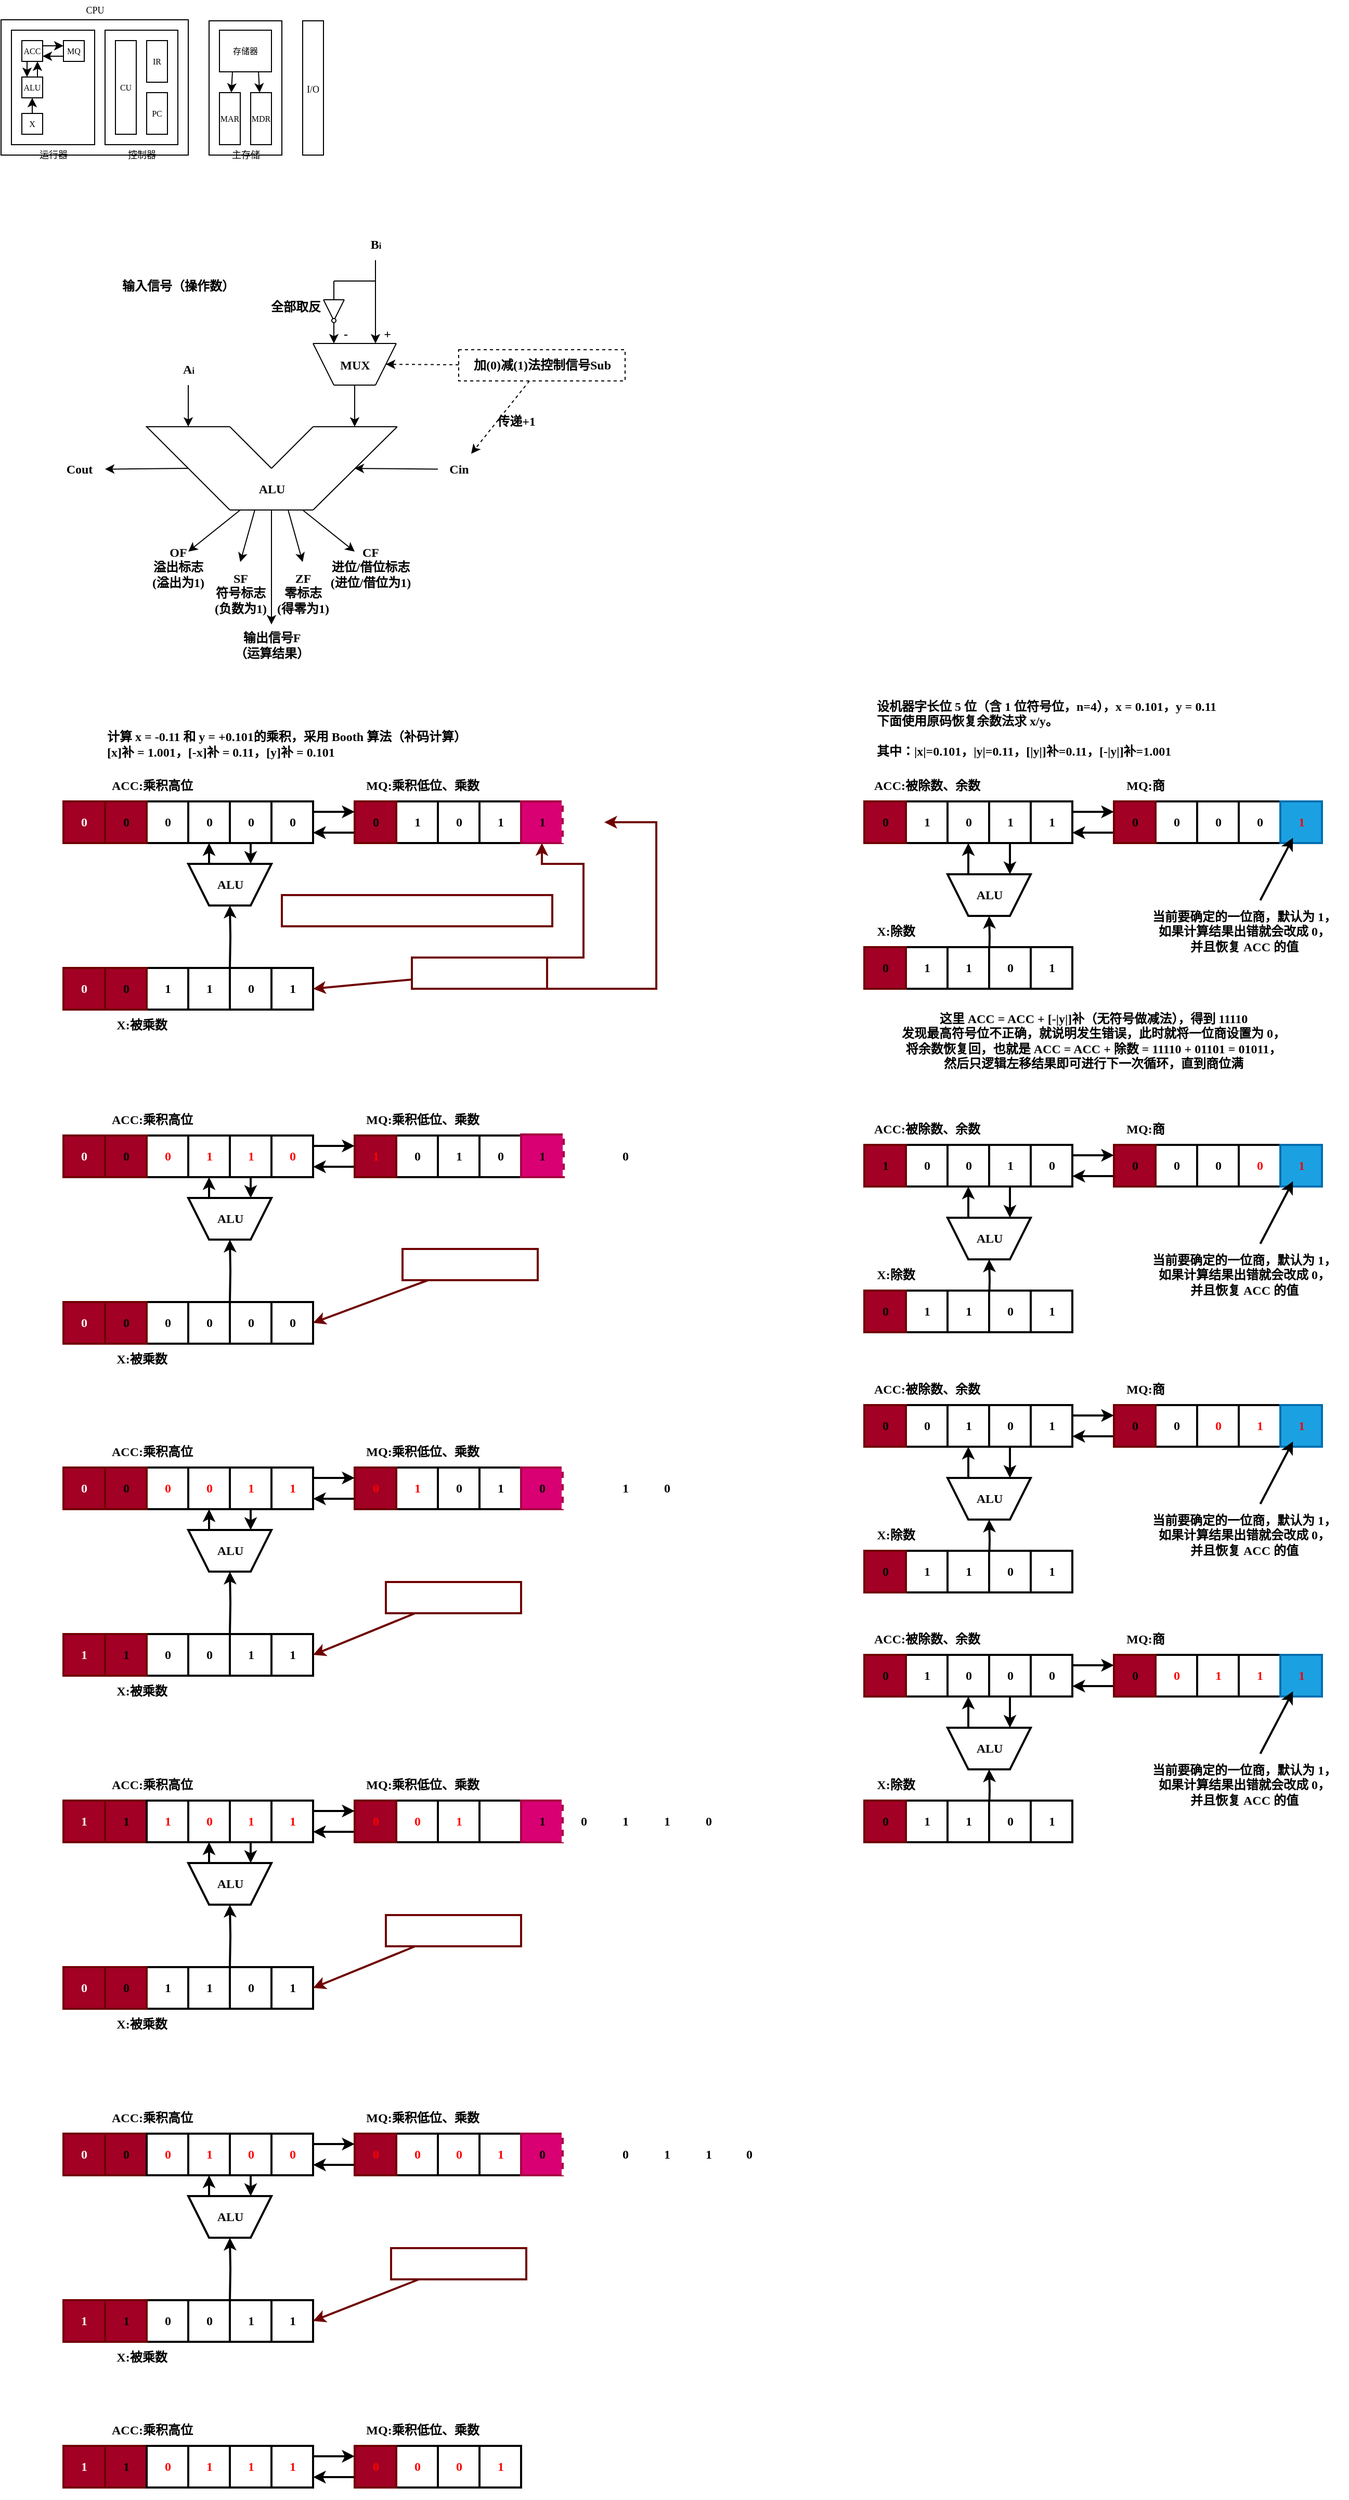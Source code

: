 <mxfile version="22.0.3" type="device">
  <diagram id="4DXWyz1Si2tPiAXw4-Sa" name="第 1 页">
    <mxGraphModel dx="593" dy="574" grid="1" gridSize="10" guides="1" tooltips="1" connect="1" arrows="0" fold="1" page="1" pageScale="1" pageWidth="50000" pageHeight="50000" math="0" shadow="0">
      <root>
        <mxCell id="0" />
        <mxCell id="1" parent="0" />
        <mxCell id="2" value="" style="whiteSpace=wrap;html=1;" parent="1" vertex="1">
          <mxGeometry x="260" y="209" width="180" height="130" as="geometry" />
        </mxCell>
        <mxCell id="3" value="" style="whiteSpace=wrap;html=1;" parent="1" vertex="1">
          <mxGeometry x="270" y="219" width="80" height="110" as="geometry" />
        </mxCell>
        <mxCell id="4" value="" style="whiteSpace=wrap;html=1;" parent="1" vertex="1">
          <mxGeometry x="360" y="219" width="70" height="110" as="geometry" />
        </mxCell>
        <mxCell id="5" style="edgeStyle=none;html=1;exitX=1;exitY=0.25;exitDx=0;exitDy=0;entryX=0;entryY=0.25;entryDx=0;entryDy=0;fontFamily=Comic Sans MS;fontSize=8;" parent="1" source="7" target="9" edge="1">
          <mxGeometry relative="1" as="geometry" />
        </mxCell>
        <mxCell id="6" style="edgeStyle=none;html=1;exitX=0.25;exitY=1;exitDx=0;exitDy=0;entryX=0.25;entryY=0;entryDx=0;entryDy=0;fontFamily=Comic Sans MS;fontSize=8;" parent="1" source="7" target="11" edge="1">
          <mxGeometry relative="1" as="geometry" />
        </mxCell>
        <mxCell id="7" value="ACC" style="whiteSpace=wrap;html=1;fontFamily=Comic Sans MS;fontSize=8;" parent="1" vertex="1">
          <mxGeometry x="280" y="229" width="20" height="20" as="geometry" />
        </mxCell>
        <mxCell id="8" style="edgeStyle=none;html=1;exitX=0;exitY=0.75;exitDx=0;exitDy=0;entryX=1;entryY=0.75;entryDx=0;entryDy=0;fontFamily=Comic Sans MS;fontSize=8;" parent="1" source="9" target="7" edge="1">
          <mxGeometry relative="1" as="geometry" />
        </mxCell>
        <mxCell id="9" value="MQ" style="whiteSpace=wrap;html=1;fontFamily=Comic Sans MS;fontSize=8;" parent="1" vertex="1">
          <mxGeometry x="320" y="229" width="20" height="20" as="geometry" />
        </mxCell>
        <mxCell id="10" style="edgeStyle=none;html=1;exitX=0.75;exitY=0;exitDx=0;exitDy=0;entryX=0.75;entryY=1;entryDx=0;entryDy=0;fontFamily=Comic Sans MS;fontSize=8;" parent="1" source="11" target="7" edge="1">
          <mxGeometry relative="1" as="geometry" />
        </mxCell>
        <mxCell id="11" value="ALU" style="whiteSpace=wrap;html=1;fontFamily=Comic Sans MS;fontSize=8;" parent="1" vertex="1">
          <mxGeometry x="280" y="264" width="20" height="20" as="geometry" />
        </mxCell>
        <mxCell id="12" style="edgeStyle=none;html=1;exitX=0.5;exitY=0;exitDx=0;exitDy=0;entryX=0.5;entryY=1;entryDx=0;entryDy=0;fontFamily=Comic Sans MS;fontSize=8;" parent="1" source="13" target="11" edge="1">
          <mxGeometry relative="1" as="geometry" />
        </mxCell>
        <mxCell id="13" value="X" style="whiteSpace=wrap;html=1;fontFamily=Comic Sans MS;fontSize=8;" parent="1" vertex="1">
          <mxGeometry x="280" y="299" width="20" height="20" as="geometry" />
        </mxCell>
        <mxCell id="14" value="CU" style="whiteSpace=wrap;html=1;fontFamily=Comic Sans MS;fontSize=8;" parent="1" vertex="1">
          <mxGeometry x="370" y="229" width="20" height="90" as="geometry" />
        </mxCell>
        <mxCell id="15" value="IR" style="whiteSpace=wrap;html=1;fontFamily=Comic Sans MS;fontSize=8;" parent="1" vertex="1">
          <mxGeometry x="400" y="229" width="20" height="40" as="geometry" />
        </mxCell>
        <mxCell id="16" value="PC" style="whiteSpace=wrap;html=1;fontFamily=Comic Sans MS;fontSize=8;" parent="1" vertex="1">
          <mxGeometry x="400" y="279" width="20" height="40" as="geometry" />
        </mxCell>
        <mxCell id="17" value="" style="whiteSpace=wrap;html=1;" parent="1" vertex="1">
          <mxGeometry x="460" y="210" width="70" height="129" as="geometry" />
        </mxCell>
        <mxCell id="18" style="edgeStyle=none;html=1;exitX=0.25;exitY=1;exitDx=0;exitDy=0;fontFamily=Comic Sans MS;fontSize=8;" parent="1" source="20" target="21" edge="1">
          <mxGeometry relative="1" as="geometry" />
        </mxCell>
        <mxCell id="19" style="edgeStyle=none;html=1;exitX=0.75;exitY=1;exitDx=0;exitDy=0;fontFamily=Comic Sans MS;fontSize=8;" parent="1" source="20" target="22" edge="1">
          <mxGeometry relative="1" as="geometry" />
        </mxCell>
        <mxCell id="20" value="&lt;font style=&quot;font-size: 8px;&quot;&gt;存储器&lt;/font&gt;" style="whiteSpace=wrap;html=1;fontFamily=Comic Sans MS;fontSize=9;" parent="1" vertex="1">
          <mxGeometry x="470" y="219" width="50" height="40" as="geometry" />
        </mxCell>
        <mxCell id="21" value="&lt;font style=&quot;font-size: 8px;&quot;&gt;MAR&lt;/font&gt;" style="whiteSpace=wrap;html=1;fontFamily=Comic Sans MS;fontSize=9;" parent="1" vertex="1">
          <mxGeometry x="470" y="279" width="20" height="50" as="geometry" />
        </mxCell>
        <mxCell id="22" value="&lt;font style=&quot;font-size: 8px;&quot;&gt;MDR&lt;/font&gt;" style="whiteSpace=wrap;html=1;fontFamily=Comic Sans MS;fontSize=9;" parent="1" vertex="1">
          <mxGeometry x="500" y="279" width="20" height="50" as="geometry" />
        </mxCell>
        <mxCell id="23" value="&lt;font style=&quot;font-size: 9px;&quot; face=&quot;Comic Sans MS&quot;&gt;I/O&lt;/font&gt;" style="whiteSpace=wrap;html=1;" parent="1" vertex="1">
          <mxGeometry x="550" y="210" width="20" height="129" as="geometry" />
        </mxCell>
        <mxCell id="24" value="运行器" style="text;html=1;align=center;verticalAlign=middle;resizable=0;points=[];autosize=1;strokeColor=none;fillColor=none;fontSize=9;fontFamily=Comic Sans MS;" parent="1" vertex="1">
          <mxGeometry x="285" y="329" width="50" height="20" as="geometry" />
        </mxCell>
        <mxCell id="25" value="控制器" style="text;html=1;align=center;verticalAlign=middle;resizable=0;points=[];autosize=1;strokeColor=none;fillColor=none;fontSize=9;fontFamily=Comic Sans MS;" parent="1" vertex="1">
          <mxGeometry x="370" y="329" width="50" height="20" as="geometry" />
        </mxCell>
        <mxCell id="26" value="CPU" style="text;html=1;align=center;verticalAlign=middle;resizable=0;points=[];autosize=1;strokeColor=none;fillColor=none;fontSize=9;fontFamily=Comic Sans MS;" parent="1" vertex="1">
          <mxGeometry x="330" y="190" width="40" height="20" as="geometry" />
        </mxCell>
        <mxCell id="27" value="主存储" style="text;html=1;align=center;verticalAlign=middle;resizable=0;points=[];autosize=1;strokeColor=none;fillColor=none;fontSize=9;fontFamily=Comic Sans MS;" parent="1" vertex="1">
          <mxGeometry x="470" y="329" width="50" height="20" as="geometry" />
        </mxCell>
        <mxCell id="28" value="" style="endArrow=none;html=1;" parent="1" edge="1">
          <mxGeometry width="50" height="50" relative="1" as="geometry">
            <mxPoint x="399.111" y="600" as="sourcePoint" />
            <mxPoint x="480" y="600" as="targetPoint" />
          </mxGeometry>
        </mxCell>
        <mxCell id="29" value="" style="endArrow=none;html=1;" parent="1" edge="1">
          <mxGeometry width="50" height="50" relative="1" as="geometry">
            <mxPoint x="560.001" y="600" as="sourcePoint" />
            <mxPoint x="640.89" y="600" as="targetPoint" />
          </mxGeometry>
        </mxCell>
        <mxCell id="30" value="" style="endArrow=none;html=1;" parent="1" edge="1">
          <mxGeometry width="50" height="50" relative="1" as="geometry">
            <mxPoint x="520" y="640" as="sourcePoint" />
            <mxPoint x="480" y="600" as="targetPoint" />
          </mxGeometry>
        </mxCell>
        <mxCell id="31" value="" style="endArrow=none;html=1;" parent="1" edge="1">
          <mxGeometry width="50" height="50" relative="1" as="geometry">
            <mxPoint x="520" y="640" as="sourcePoint" />
            <mxPoint x="560" y="600" as="targetPoint" />
          </mxGeometry>
        </mxCell>
        <mxCell id="32" value="" style="endArrow=none;html=1;" parent="1" edge="1">
          <mxGeometry width="50" height="50" relative="1" as="geometry">
            <mxPoint x="560" y="680" as="sourcePoint" />
            <mxPoint x="640.89" y="600" as="targetPoint" />
          </mxGeometry>
        </mxCell>
        <mxCell id="33" value="" style="endArrow=none;html=1;" parent="1" edge="1">
          <mxGeometry width="50" height="50" relative="1" as="geometry">
            <mxPoint x="560" y="680" as="sourcePoint" />
            <mxPoint x="480" y="680" as="targetPoint" />
          </mxGeometry>
        </mxCell>
        <mxCell id="34" value="" style="endArrow=none;html=1;" parent="1" edge="1">
          <mxGeometry width="50" height="50" relative="1" as="geometry">
            <mxPoint x="400" y="600" as="sourcePoint" />
            <mxPoint x="480" y="680" as="targetPoint" />
          </mxGeometry>
        </mxCell>
        <mxCell id="35" value="&lt;b&gt;&lt;font face=&quot;Comic Sans MS&quot;&gt;ALU&lt;/font&gt;&lt;/b&gt;" style="text;html=1;align=center;verticalAlign=middle;resizable=0;points=[];autosize=1;strokeColor=none;fillColor=none;" parent="1" vertex="1">
          <mxGeometry x="495" y="645" width="50" height="30" as="geometry" />
        </mxCell>
        <mxCell id="36" value="" style="endArrow=classic;html=1;fontFamily=Comic Sans MS;fontSize=12;strokeWidth=1;" parent="1" edge="1">
          <mxGeometry width="50" height="50" relative="1" as="geometry">
            <mxPoint x="600" y="560" as="sourcePoint" />
            <mxPoint x="600" y="600" as="targetPoint" />
          </mxGeometry>
        </mxCell>
        <mxCell id="38" value="" style="endArrow=classic;html=1;fontFamily=Comic Sans MS;fontSize=12;strokeWidth=1;" parent="1" edge="1">
          <mxGeometry width="50" height="50" relative="1" as="geometry">
            <mxPoint x="440" y="560" as="sourcePoint" />
            <mxPoint x="440" y="600" as="targetPoint" />
          </mxGeometry>
        </mxCell>
        <mxCell id="39" value="&lt;font face=&quot;Comic Sans MS&quot;&gt;&lt;b&gt;B&lt;font style=&quot;font-size: 8px;&quot;&gt;i&lt;/font&gt;&lt;/b&gt;&lt;/font&gt;" style="text;html=1;align=center;verticalAlign=middle;resizable=0;points=[];autosize=1;strokeColor=none;fillColor=none;" parent="1" vertex="1">
          <mxGeometry x="605" y="410" width="30" height="30" as="geometry" />
        </mxCell>
        <mxCell id="40" value="&lt;font face=&quot;Comic Sans MS&quot;&gt;&lt;b&gt;&lt;font style=&quot;&quot;&gt;A&lt;/font&gt;&lt;font style=&quot;font-size: 8px;&quot;&gt;i&lt;/font&gt;&lt;/b&gt;&lt;/font&gt;" style="text;html=1;align=center;verticalAlign=middle;resizable=0;points=[];autosize=1;strokeColor=none;fillColor=none;" parent="1" vertex="1">
          <mxGeometry x="425" y="530" width="30" height="30" as="geometry" />
        </mxCell>
        <mxCell id="41" value="&lt;font face=&quot;Comic Sans MS&quot;&gt;&lt;b&gt;输入信号（操作数）&lt;/b&gt;&lt;/font&gt;" style="text;html=1;align=center;verticalAlign=middle;resizable=0;points=[];autosize=1;strokeColor=none;fillColor=none;" parent="1" vertex="1">
          <mxGeometry x="365" y="450" width="130" height="30" as="geometry" />
        </mxCell>
        <mxCell id="42" value="&lt;font face=&quot;Comic Sans MS&quot;&gt;&lt;b&gt;输出信号F&lt;br&gt;（运算结果）&lt;/b&gt;&lt;/font&gt;" style="text;html=1;align=center;verticalAlign=middle;resizable=0;points=[];autosize=1;strokeColor=none;fillColor=none;" parent="1" vertex="1">
          <mxGeometry x="470" y="790" width="100" height="40" as="geometry" />
        </mxCell>
        <mxCell id="43" value="" style="endArrow=classic;html=1;fontFamily=Comic Sans MS;fontSize=12;strokeWidth=1;" parent="1" target="42" edge="1">
          <mxGeometry width="50" height="50" relative="1" as="geometry">
            <mxPoint x="520" y="680" as="sourcePoint" />
            <mxPoint x="520" y="720" as="targetPoint" />
          </mxGeometry>
        </mxCell>
        <mxCell id="44" value="" style="endArrow=classic;html=1;fontFamily=Comic Sans MS;fontSize=12;strokeWidth=1;dashed=1;" parent="1" source="47" edge="1">
          <mxGeometry width="50" height="50" relative="1" as="geometry">
            <mxPoint x="670" y="630" as="sourcePoint" />
            <mxPoint x="630" y="540" as="targetPoint" />
          </mxGeometry>
        </mxCell>
        <mxCell id="45" value="" style="endArrow=classic;html=1;fontFamily=Comic Sans MS;fontSize=12;strokeWidth=1;" parent="1" source="74" edge="1">
          <mxGeometry width="50" height="50" relative="1" as="geometry">
            <mxPoint x="680" y="640" as="sourcePoint" />
            <mxPoint x="600" y="640" as="targetPoint" />
          </mxGeometry>
        </mxCell>
        <mxCell id="77" style="edgeStyle=none;html=1;dashed=1;strokeWidth=1;fontFamily=Comic Sans MS;fontSize=8;" parent="1" source="47" target="74" edge="1">
          <mxGeometry relative="1" as="geometry" />
        </mxCell>
        <mxCell id="47" value="&lt;font face=&quot;Comic Sans MS&quot;&gt;&lt;b&gt;加(0)减(1)法控制信号Sub&lt;/b&gt;&lt;/font&gt;" style="text;html=1;align=center;verticalAlign=middle;resizable=0;points=[];autosize=1;strokeColor=default;fillColor=none;dashed=1;" parent="1" vertex="1">
          <mxGeometry x="700" y="526" width="160" height="30" as="geometry" />
        </mxCell>
        <mxCell id="48" value="" style="endArrow=classic;html=1;fontFamily=Comic Sans MS;fontSize=12;strokeWidth=1;" parent="1" edge="1">
          <mxGeometry width="50" height="50" relative="1" as="geometry">
            <mxPoint x="550" y="680" as="sourcePoint" />
            <mxPoint x="600" y="720" as="targetPoint" />
          </mxGeometry>
        </mxCell>
        <mxCell id="49" value="" style="endArrow=classic;html=1;fontFamily=Comic Sans MS;fontSize=12;strokeWidth=1;" parent="1" edge="1">
          <mxGeometry width="50" height="50" relative="1" as="geometry">
            <mxPoint x="490" y="680" as="sourcePoint" />
            <mxPoint x="440" y="720" as="targetPoint" />
          </mxGeometry>
        </mxCell>
        <mxCell id="50" value="" style="endArrow=classic;html=1;fontFamily=Comic Sans MS;fontSize=12;strokeWidth=1;" parent="1" edge="1">
          <mxGeometry width="50" height="50" relative="1" as="geometry">
            <mxPoint x="504" y="680" as="sourcePoint" />
            <mxPoint x="490" y="730" as="targetPoint" />
          </mxGeometry>
        </mxCell>
        <mxCell id="51" value="" style="endArrow=classic;html=1;fontFamily=Comic Sans MS;fontSize=12;strokeWidth=1;" parent="1" edge="1">
          <mxGeometry width="50" height="50" relative="1" as="geometry">
            <mxPoint x="536" y="680" as="sourcePoint" />
            <mxPoint x="550" y="730" as="targetPoint" />
          </mxGeometry>
        </mxCell>
        <mxCell id="53" value="&lt;font face=&quot;Comic Sans MS&quot;&gt;&lt;b&gt;OF&lt;br&gt;溢出标志&lt;br&gt;(溢出为1)&lt;br&gt;&lt;/b&gt;&lt;/font&gt;" style="text;html=1;align=center;verticalAlign=middle;resizable=0;points=[];autosize=1;strokeColor=none;fillColor=none;" parent="1" vertex="1">
          <mxGeometry x="390" y="705" width="80" height="60" as="geometry" />
        </mxCell>
        <mxCell id="54" value="&lt;font face=&quot;Comic Sans MS&quot;&gt;&lt;b&gt;CF&lt;br&gt;进位/借位标志&lt;br&gt;(进位/借位为1)&lt;br&gt;&lt;/b&gt;&lt;/font&gt;" style="text;html=1;align=center;verticalAlign=middle;resizable=0;points=[];autosize=1;strokeColor=none;fillColor=none;" parent="1" vertex="1">
          <mxGeometry x="560" y="705" width="110" height="60" as="geometry" />
        </mxCell>
        <mxCell id="55" value="&lt;font face=&quot;Comic Sans MS&quot;&gt;&lt;b&gt;SF&lt;br&gt;符号标志&lt;br&gt;(负数为1)&lt;br&gt;&lt;/b&gt;&lt;/font&gt;" style="text;html=1;align=center;verticalAlign=middle;resizable=0;points=[];autosize=1;strokeColor=none;fillColor=none;" parent="1" vertex="1">
          <mxGeometry x="450" y="730" width="80" height="60" as="geometry" />
        </mxCell>
        <mxCell id="57" value="&lt;font face=&quot;Comic Sans MS&quot;&gt;&lt;b&gt;ZF&lt;br&gt;零标志&lt;br&gt;(得零为1)&lt;br&gt;&lt;/b&gt;&lt;/font&gt;" style="text;html=1;align=center;verticalAlign=middle;resizable=0;points=[];autosize=1;strokeColor=none;fillColor=none;" parent="1" vertex="1">
          <mxGeometry x="510" y="730" width="80" height="60" as="geometry" />
        </mxCell>
        <mxCell id="59" value="" style="endArrow=none;html=1;" parent="1" edge="1">
          <mxGeometry width="50" height="50" relative="1" as="geometry">
            <mxPoint x="580" y="560" as="sourcePoint" />
            <mxPoint x="620" y="560" as="targetPoint" />
          </mxGeometry>
        </mxCell>
        <mxCell id="60" value="" style="endArrow=none;html=1;" parent="1" edge="1">
          <mxGeometry width="50" height="50" relative="1" as="geometry">
            <mxPoint x="640" y="520" as="sourcePoint" />
            <mxPoint x="620" y="560" as="targetPoint" />
          </mxGeometry>
        </mxCell>
        <mxCell id="61" value="" style="endArrow=none;html=1;" parent="1" edge="1">
          <mxGeometry width="50" height="50" relative="1" as="geometry">
            <mxPoint x="560" y="520" as="sourcePoint" />
            <mxPoint x="580" y="560" as="targetPoint" />
          </mxGeometry>
        </mxCell>
        <mxCell id="62" value="" style="endArrow=none;html=1;" parent="1" edge="1">
          <mxGeometry width="50" height="50" relative="1" as="geometry">
            <mxPoint x="560" y="520" as="sourcePoint" />
            <mxPoint x="640" y="520" as="targetPoint" />
          </mxGeometry>
        </mxCell>
        <mxCell id="63" value="&lt;font face=&quot;Comic Sans MS&quot;&gt;&lt;b&gt;MUX&lt;/b&gt;&lt;/font&gt;" style="text;html=1;align=center;verticalAlign=middle;resizable=0;points=[];autosize=1;strokeColor=none;fillColor=none;" parent="1" vertex="1">
          <mxGeometry x="575" y="526" width="50" height="30" as="geometry" />
        </mxCell>
        <mxCell id="64" value="" style="endArrow=classic;html=1;fontFamily=Comic Sans MS;fontSize=12;strokeWidth=1;" parent="1" edge="1">
          <mxGeometry width="50" height="50" relative="1" as="geometry">
            <mxPoint x="620" y="440" as="sourcePoint" />
            <mxPoint x="620" y="520" as="targetPoint" />
          </mxGeometry>
        </mxCell>
        <mxCell id="65" value="" style="endArrow=classic;html=1;fontFamily=Comic Sans MS;fontSize=12;strokeWidth=1;" parent="1" edge="1">
          <mxGeometry width="50" height="50" relative="1" as="geometry">
            <mxPoint x="580" y="500" as="sourcePoint" />
            <mxPoint x="580" y="520" as="targetPoint" />
          </mxGeometry>
        </mxCell>
        <mxCell id="66" value="" style="endArrow=none;html=1;" parent="1" edge="1">
          <mxGeometry width="50" height="50" relative="1" as="geometry">
            <mxPoint x="580" y="460" as="sourcePoint" />
            <mxPoint x="620" y="460" as="targetPoint" />
          </mxGeometry>
        </mxCell>
        <mxCell id="67" value="" style="endArrow=none;html=1;" parent="1" edge="1">
          <mxGeometry width="50" height="50" relative="1" as="geometry">
            <mxPoint x="590" y="478" as="sourcePoint" />
            <mxPoint x="580" y="498" as="targetPoint" />
          </mxGeometry>
        </mxCell>
        <mxCell id="68" value="" style="endArrow=none;html=1;" parent="1" edge="1">
          <mxGeometry width="50" height="50" relative="1" as="geometry">
            <mxPoint x="570" y="478" as="sourcePoint" />
            <mxPoint x="580" y="498" as="targetPoint" />
          </mxGeometry>
        </mxCell>
        <mxCell id="69" value="" style="endArrow=none;html=1;" parent="1" edge="1">
          <mxGeometry width="50" height="50" relative="1" as="geometry">
            <mxPoint x="570" y="478" as="sourcePoint" />
            <mxPoint x="590" y="478" as="targetPoint" />
          </mxGeometry>
        </mxCell>
        <mxCell id="70" value="" style="ellipse;whiteSpace=wrap;html=1;fontFamily=Comic Sans MS;fontSize=8;" parent="1" vertex="1">
          <mxGeometry x="578" y="496" width="4" height="4" as="geometry" />
        </mxCell>
        <mxCell id="72" value="" style="endArrow=none;html=1;" parent="1" edge="1">
          <mxGeometry width="50" height="50" relative="1" as="geometry">
            <mxPoint x="580" y="460" as="sourcePoint" />
            <mxPoint x="580" y="478" as="targetPoint" />
          </mxGeometry>
        </mxCell>
        <mxCell id="73" value="" style="endArrow=classic;html=1;fontFamily=Comic Sans MS;fontSize=12;strokeWidth=1;" parent="1" target="75" edge="1">
          <mxGeometry width="50" height="50" relative="1" as="geometry">
            <mxPoint x="440" y="640" as="sourcePoint" />
            <mxPoint x="360" y="640" as="targetPoint" />
          </mxGeometry>
        </mxCell>
        <mxCell id="74" value="&lt;font face=&quot;Comic Sans MS&quot;&gt;&lt;b&gt;Cin&lt;/b&gt;&lt;/font&gt;" style="text;html=1;align=center;verticalAlign=middle;resizable=0;points=[];autosize=1;strokeColor=none;fillColor=none;" parent="1" vertex="1">
          <mxGeometry x="680" y="626" width="40" height="30" as="geometry" />
        </mxCell>
        <mxCell id="75" value="&lt;font face=&quot;Comic Sans MS&quot;&gt;&lt;b&gt;Cout&lt;/b&gt;&lt;/font&gt;" style="text;html=1;align=center;verticalAlign=middle;resizable=0;points=[];autosize=1;strokeColor=none;fillColor=none;" parent="1" vertex="1">
          <mxGeometry x="310" y="626" width="50" height="30" as="geometry" />
        </mxCell>
        <mxCell id="76" value="&lt;font face=&quot;Comic Sans MS&quot;&gt;&lt;b&gt;全部取反&lt;/b&gt;&lt;/font&gt;" style="text;html=1;align=center;verticalAlign=middle;resizable=0;points=[];autosize=1;strokeColor=none;fillColor=none;" parent="1" vertex="1">
          <mxGeometry x="508" y="470" width="70" height="30" as="geometry" />
        </mxCell>
        <mxCell id="78" value="&lt;font face=&quot;Comic Sans MS&quot;&gt;&lt;b&gt;传递+1&lt;/b&gt;&lt;/font&gt;" style="text;html=1;align=center;verticalAlign=middle;resizable=0;points=[];autosize=1;strokeColor=none;fillColor=none;" parent="1" vertex="1">
          <mxGeometry x="725" y="580" width="60" height="30" as="geometry" />
        </mxCell>
        <mxCell id="79" value="&lt;font face=&quot;Comic Sans MS&quot;&gt;&lt;b&gt;+&lt;/b&gt;&lt;/font&gt;" style="text;html=1;align=center;verticalAlign=middle;resizable=0;points=[];autosize=1;strokeColor=none;fillColor=none;" parent="1" vertex="1">
          <mxGeometry x="616" y="496" width="30" height="30" as="geometry" />
        </mxCell>
        <mxCell id="80" value="&lt;font face=&quot;Comic Sans MS&quot;&gt;&lt;b&gt;-&lt;/b&gt;&lt;/font&gt;" style="text;html=1;align=center;verticalAlign=middle;resizable=0;points=[];autosize=1;strokeColor=none;fillColor=none;" parent="1" vertex="1">
          <mxGeometry x="576" y="496" width="30" height="30" as="geometry" />
        </mxCell>
        <mxCell id="ssaRUBrVBBdNvTdfM8SY-89" style="rounded=0;orthogonalLoop=1;jettySize=auto;html=1;entryX=0.25;entryY=1;entryDx=0;entryDy=0;strokeWidth=2;" parent="1" target="ssaRUBrVBBdNvTdfM8SY-85" edge="1">
          <mxGeometry relative="1" as="geometry">
            <mxPoint x="500" y="1000" as="sourcePoint" />
          </mxGeometry>
        </mxCell>
        <mxCell id="ssaRUBrVBBdNvTdfM8SY-91" style="edgeStyle=orthogonalEdgeStyle;rounded=0;orthogonalLoop=1;jettySize=auto;html=1;exitX=0.5;exitY=0;exitDx=0;exitDy=0;entryX=0.5;entryY=0;entryDx=0;entryDy=0;strokeWidth=2;" parent="1" target="ssaRUBrVBBdNvTdfM8SY-85" edge="1">
          <mxGeometry relative="1" as="geometry">
            <mxPoint x="480" y="1120" as="sourcePoint" />
          </mxGeometry>
        </mxCell>
        <mxCell id="ssaRUBrVBBdNvTdfM8SY-90" style="rounded=0;orthogonalLoop=1;jettySize=auto;html=1;exitX=0.75;exitY=1;exitDx=0;exitDy=0;strokeWidth=2;" parent="1" source="ssaRUBrVBBdNvTdfM8SY-85" edge="1">
          <mxGeometry relative="1" as="geometry">
            <mxPoint x="460" y="1000" as="targetPoint" />
          </mxGeometry>
        </mxCell>
        <mxCell id="ssaRUBrVBBdNvTdfM8SY-88" style="edgeStyle=orthogonalEdgeStyle;rounded=0;orthogonalLoop=1;jettySize=auto;html=1;exitX=0;exitY=0.75;exitDx=0;exitDy=0;entryX=1;entryY=0.75;entryDx=0;entryDy=0;strokeWidth=2;" parent="1" source="ssaRUBrVBBdNvTdfM8SY-81" edge="1">
          <mxGeometry relative="1" as="geometry">
            <mxPoint x="560" y="990" as="targetPoint" />
          </mxGeometry>
        </mxCell>
        <mxCell id="ssaRUBrVBBdNvTdfM8SY-95" value="X:被乘数" style="text;html=1;align=center;verticalAlign=middle;resizable=0;points=[];autosize=1;strokeColor=none;fillColor=none;strokeWidth=2;fontFamily=Comic Sans MS;fontStyle=1" parent="1" vertex="1">
          <mxGeometry x="360" y="1160" width="70" height="30" as="geometry" />
        </mxCell>
        <mxCell id="ssaRUBrVBBdNvTdfM8SY-97" value="ACC:乘积高位" style="text;html=1;align=center;verticalAlign=middle;resizable=0;points=[];autosize=1;strokeColor=none;fillColor=none;strokeWidth=2;fontFamily=Comic Sans MS;fontStyle=1" parent="1" vertex="1">
          <mxGeometry x="355" y="930" width="100" height="30" as="geometry" />
        </mxCell>
        <mxCell id="ssaRUBrVBBdNvTdfM8SY-98" value="MQ:乘积低位、乘数" style="text;html=1;align=center;verticalAlign=middle;resizable=0;points=[];autosize=1;strokeColor=none;fillColor=none;strokeWidth=2;fontFamily=Comic Sans MS;fontStyle=1" parent="1" vertex="1">
          <mxGeometry x="600" y="930" width="130" height="30" as="geometry" />
        </mxCell>
        <mxCell id="ssaRUBrVBBdNvTdfM8SY-99" value="" style="group" parent="1" vertex="1" connectable="0">
          <mxGeometry x="440" y="1020" width="80" height="40" as="geometry" />
        </mxCell>
        <mxCell id="ssaRUBrVBBdNvTdfM8SY-85" value="" style="shape=trapezoid;perimeter=trapezoidPerimeter;whiteSpace=wrap;html=1;fixedSize=1;rotation=-180;strokeWidth=2;fontFamily=Comic Sans MS;fontStyle=1" parent="ssaRUBrVBBdNvTdfM8SY-99" vertex="1">
          <mxGeometry width="80" height="40" as="geometry" />
        </mxCell>
        <mxCell id="ssaRUBrVBBdNvTdfM8SY-86" value="ALU" style="text;html=1;align=center;verticalAlign=middle;resizable=0;points=[];autosize=1;strokeColor=none;fillColor=none;strokeWidth=2;fontFamily=Comic Sans MS;fontStyle=1" parent="ssaRUBrVBBdNvTdfM8SY-99" vertex="1">
          <mxGeometry x="15" y="5" width="50" height="30" as="geometry" />
        </mxCell>
        <mxCell id="ssaRUBrVBBdNvTdfM8SY-111" value="" style="group;fillColor=#a20025;fontColor=#ffffff;strokeColor=#6F0000;gradientColor=none;container=0;" parent="1" vertex="1" connectable="0">
          <mxGeometry x="360" y="960" width="40" height="40" as="geometry" />
        </mxCell>
        <mxCell id="ssaRUBrVBBdNvTdfM8SY-112" value="" style="group" parent="1" vertex="1" connectable="0">
          <mxGeometry x="520" y="960" width="40" height="40" as="geometry" />
        </mxCell>
        <mxCell id="ssaRUBrVBBdNvTdfM8SY-113" value="" style="whiteSpace=wrap;html=1;strokeWidth=2;fontFamily=Comic Sans MS;fontStyle=1" parent="ssaRUBrVBBdNvTdfM8SY-112" vertex="1">
          <mxGeometry width="40" height="40" as="geometry" />
        </mxCell>
        <mxCell id="ssaRUBrVBBdNvTdfM8SY-114" value="0" style="text;html=1;align=center;verticalAlign=middle;resizable=0;points=[];autosize=1;strokeColor=none;fillColor=none;strokeWidth=2;fontFamily=Comic Sans MS;fontStyle=1" parent="ssaRUBrVBBdNvTdfM8SY-112" vertex="1">
          <mxGeometry x="5" y="5" width="30" height="30" as="geometry" />
        </mxCell>
        <mxCell id="ssaRUBrVBBdNvTdfM8SY-115" value="" style="group" parent="1" vertex="1" connectable="0">
          <mxGeometry x="480" y="960" width="40" height="40" as="geometry" />
        </mxCell>
        <mxCell id="ssaRUBrVBBdNvTdfM8SY-116" value="" style="whiteSpace=wrap;html=1;strokeWidth=2;fontFamily=Comic Sans MS;fontStyle=1" parent="ssaRUBrVBBdNvTdfM8SY-115" vertex="1">
          <mxGeometry width="40" height="40" as="geometry" />
        </mxCell>
        <mxCell id="ssaRUBrVBBdNvTdfM8SY-117" value="0" style="text;html=1;align=center;verticalAlign=middle;resizable=0;points=[];autosize=1;strokeColor=none;fillColor=none;strokeWidth=2;fontFamily=Comic Sans MS;fontStyle=1" parent="ssaRUBrVBBdNvTdfM8SY-115" vertex="1">
          <mxGeometry x="5" y="5" width="30" height="30" as="geometry" />
        </mxCell>
        <mxCell id="ssaRUBrVBBdNvTdfM8SY-118" value="" style="group" parent="1" vertex="1" connectable="0">
          <mxGeometry x="440" y="960" width="40" height="40" as="geometry" />
        </mxCell>
        <mxCell id="ssaRUBrVBBdNvTdfM8SY-119" value="" style="whiteSpace=wrap;html=1;strokeWidth=2;fontFamily=Comic Sans MS;fontStyle=1" parent="ssaRUBrVBBdNvTdfM8SY-118" vertex="1">
          <mxGeometry width="40" height="40" as="geometry" />
        </mxCell>
        <mxCell id="ssaRUBrVBBdNvTdfM8SY-120" value="0" style="text;html=1;align=center;verticalAlign=middle;resizable=0;points=[];autosize=1;strokeColor=none;fillColor=none;strokeWidth=2;fontFamily=Comic Sans MS;fontStyle=1" parent="ssaRUBrVBBdNvTdfM8SY-118" vertex="1">
          <mxGeometry x="5" y="5" width="30" height="30" as="geometry" />
        </mxCell>
        <mxCell id="ssaRUBrVBBdNvTdfM8SY-121" value="" style="group" parent="1" vertex="1" connectable="0">
          <mxGeometry x="400" y="960" width="40" height="40" as="geometry" />
        </mxCell>
        <mxCell id="ssaRUBrVBBdNvTdfM8SY-122" value="" style="whiteSpace=wrap;html=1;strokeWidth=2;fontFamily=Comic Sans MS;fontStyle=1" parent="ssaRUBrVBBdNvTdfM8SY-121" vertex="1">
          <mxGeometry width="40" height="40" as="geometry" />
        </mxCell>
        <mxCell id="ssaRUBrVBBdNvTdfM8SY-123" value="0" style="text;html=1;align=center;verticalAlign=middle;resizable=0;points=[];autosize=1;strokeColor=none;fillColor=none;strokeWidth=2;fontFamily=Comic Sans MS;fontStyle=1" parent="ssaRUBrVBBdNvTdfM8SY-121" vertex="1">
          <mxGeometry x="5" y="5" width="30" height="30" as="geometry" />
        </mxCell>
        <mxCell id="ssaRUBrVBBdNvTdfM8SY-125" value="" style="group;fillColor=#a20025;fontColor=#ffffff;strokeColor=#6F0000;gradientColor=none;container=0;" parent="1" vertex="1" connectable="0">
          <mxGeometry x="600" y="960" width="40" height="40" as="geometry" />
        </mxCell>
        <mxCell id="ssaRUBrVBBdNvTdfM8SY-126" value="" style="group" parent="1" vertex="1" connectable="0">
          <mxGeometry x="640" y="960" width="40" height="40" as="geometry" />
        </mxCell>
        <mxCell id="ssaRUBrVBBdNvTdfM8SY-127" value="" style="whiteSpace=wrap;html=1;strokeWidth=2;fontFamily=Comic Sans MS;fontStyle=1" parent="ssaRUBrVBBdNvTdfM8SY-126" vertex="1">
          <mxGeometry width="40" height="40" as="geometry" />
        </mxCell>
        <mxCell id="ssaRUBrVBBdNvTdfM8SY-128" value="1" style="text;html=1;align=center;verticalAlign=middle;resizable=0;points=[];autosize=1;strokeColor=none;fillColor=none;strokeWidth=2;fontFamily=Comic Sans MS;fontStyle=1" parent="ssaRUBrVBBdNvTdfM8SY-126" vertex="1">
          <mxGeometry x="5" y="5" width="30" height="30" as="geometry" />
        </mxCell>
        <mxCell id="ssaRUBrVBBdNvTdfM8SY-130" value="" style="group" parent="1" vertex="1" connectable="0">
          <mxGeometry x="680" y="960" width="40" height="40" as="geometry" />
        </mxCell>
        <mxCell id="ssaRUBrVBBdNvTdfM8SY-131" value="" style="whiteSpace=wrap;html=1;strokeWidth=2;fontFamily=Comic Sans MS;fontStyle=1" parent="ssaRUBrVBBdNvTdfM8SY-130" vertex="1">
          <mxGeometry width="40" height="40" as="geometry" />
        </mxCell>
        <mxCell id="ssaRUBrVBBdNvTdfM8SY-132" value="0" style="text;html=1;align=center;verticalAlign=middle;resizable=0;points=[];autosize=1;strokeColor=none;fillColor=none;strokeWidth=2;fontFamily=Comic Sans MS;fontStyle=1" parent="ssaRUBrVBBdNvTdfM8SY-130" vertex="1">
          <mxGeometry x="5" y="5" width="30" height="30" as="geometry" />
        </mxCell>
        <mxCell id="ssaRUBrVBBdNvTdfM8SY-133" value="" style="group" parent="1" vertex="1" connectable="0">
          <mxGeometry x="720" y="960" width="40" height="40" as="geometry" />
        </mxCell>
        <mxCell id="ssaRUBrVBBdNvTdfM8SY-134" value="" style="whiteSpace=wrap;html=1;strokeWidth=2;fontFamily=Comic Sans MS;fontStyle=1" parent="ssaRUBrVBBdNvTdfM8SY-133" vertex="1">
          <mxGeometry width="40" height="40" as="geometry" />
        </mxCell>
        <mxCell id="ssaRUBrVBBdNvTdfM8SY-135" value="1" style="text;html=1;align=center;verticalAlign=middle;resizable=0;points=[];autosize=1;strokeColor=none;fillColor=none;strokeWidth=2;fontFamily=Comic Sans MS;fontStyle=1" parent="ssaRUBrVBBdNvTdfM8SY-133" vertex="1">
          <mxGeometry x="5" y="5" width="30" height="30" as="geometry" />
        </mxCell>
        <mxCell id="ssaRUBrVBBdNvTdfM8SY-136" value="" style="group;fillColor=#d80073;strokeColor=#A50040;fontColor=#ffffff;" parent="1" vertex="1" connectable="0">
          <mxGeometry x="760" y="960" width="40" height="40" as="geometry" />
        </mxCell>
        <mxCell id="ssaRUBrVBBdNvTdfM8SY-137" value="" style="whiteSpace=wrap;html=1;strokeWidth=2;fontFamily=Comic Sans MS;fontStyle=1;fillColor=#d80073;fontColor=#ffffff;strokeColor=#A50040;" parent="ssaRUBrVBBdNvTdfM8SY-136" vertex="1">
          <mxGeometry width="40" height="40" as="geometry" />
        </mxCell>
        <mxCell id="ssaRUBrVBBdNvTdfM8SY-138" value="1" style="text;html=1;align=center;verticalAlign=middle;resizable=0;points=[];autosize=1;strokeColor=none;fillColor=none;strokeWidth=2;fontFamily=Comic Sans MS;fontStyle=1" parent="ssaRUBrVBBdNvTdfM8SY-136" vertex="1">
          <mxGeometry x="5" y="5" width="30" height="30" as="geometry" />
        </mxCell>
        <mxCell id="ssaRUBrVBBdNvTdfM8SY-139" value="" style="group;fillColor=#a20025;fontColor=#ffffff;strokeColor=#6F0000;gradientColor=none;container=0;" parent="1" vertex="1" connectable="0">
          <mxGeometry x="360" y="1120" width="40" height="40" as="geometry" />
        </mxCell>
        <mxCell id="ssaRUBrVBBdNvTdfM8SY-140" value="" style="group" parent="1" vertex="1" connectable="0">
          <mxGeometry x="400" y="1120" width="40" height="40" as="geometry" />
        </mxCell>
        <mxCell id="ssaRUBrVBBdNvTdfM8SY-141" value="" style="whiteSpace=wrap;html=1;strokeWidth=2;fontFamily=Comic Sans MS;fontStyle=1" parent="ssaRUBrVBBdNvTdfM8SY-140" vertex="1">
          <mxGeometry width="40" height="40" as="geometry" />
        </mxCell>
        <mxCell id="ssaRUBrVBBdNvTdfM8SY-142" value="1" style="text;html=1;align=center;verticalAlign=middle;resizable=0;points=[];autosize=1;strokeColor=none;fillColor=none;strokeWidth=2;fontFamily=Comic Sans MS;fontStyle=1" parent="ssaRUBrVBBdNvTdfM8SY-140" vertex="1">
          <mxGeometry x="5" y="5" width="30" height="30" as="geometry" />
        </mxCell>
        <mxCell id="ssaRUBrVBBdNvTdfM8SY-143" value="" style="group" parent="1" vertex="1" connectable="0">
          <mxGeometry x="440" y="1120" width="40" height="40" as="geometry" />
        </mxCell>
        <mxCell id="ssaRUBrVBBdNvTdfM8SY-144" value="" style="whiteSpace=wrap;html=1;strokeWidth=2;fontFamily=Comic Sans MS;fontStyle=1" parent="ssaRUBrVBBdNvTdfM8SY-143" vertex="1">
          <mxGeometry width="40" height="40" as="geometry" />
        </mxCell>
        <mxCell id="ssaRUBrVBBdNvTdfM8SY-145" value="1" style="text;html=1;align=center;verticalAlign=middle;resizable=0;points=[];autosize=1;strokeColor=none;fillColor=none;strokeWidth=2;fontFamily=Comic Sans MS;fontStyle=1" parent="ssaRUBrVBBdNvTdfM8SY-143" vertex="1">
          <mxGeometry x="5" y="5" width="30" height="30" as="geometry" />
        </mxCell>
        <mxCell id="ssaRUBrVBBdNvTdfM8SY-146" value="" style="group" parent="1" vertex="1" connectable="0">
          <mxGeometry x="480" y="1120" width="40" height="40" as="geometry" />
        </mxCell>
        <mxCell id="ssaRUBrVBBdNvTdfM8SY-147" value="" style="whiteSpace=wrap;html=1;strokeWidth=2;fontFamily=Comic Sans MS;fontStyle=1" parent="ssaRUBrVBBdNvTdfM8SY-146" vertex="1">
          <mxGeometry width="40" height="40" as="geometry" />
        </mxCell>
        <mxCell id="ssaRUBrVBBdNvTdfM8SY-148" value="0" style="text;html=1;align=center;verticalAlign=middle;resizable=0;points=[];autosize=1;strokeColor=none;fillColor=none;strokeWidth=2;fontFamily=Comic Sans MS;fontStyle=1" parent="ssaRUBrVBBdNvTdfM8SY-146" vertex="1">
          <mxGeometry x="5" y="5" width="30" height="30" as="geometry" />
        </mxCell>
        <mxCell id="ssaRUBrVBBdNvTdfM8SY-149" value="" style="group" parent="1" vertex="1" connectable="0">
          <mxGeometry x="520" y="1120" width="40" height="40" as="geometry" />
        </mxCell>
        <mxCell id="ssaRUBrVBBdNvTdfM8SY-150" value="" style="whiteSpace=wrap;html=1;strokeWidth=2;fontFamily=Comic Sans MS;fontStyle=1" parent="ssaRUBrVBBdNvTdfM8SY-149" vertex="1">
          <mxGeometry width="40" height="40" as="geometry" />
        </mxCell>
        <mxCell id="ssaRUBrVBBdNvTdfM8SY-151" value="1" style="text;html=1;align=center;verticalAlign=middle;resizable=0;points=[];autosize=1;strokeColor=none;fillColor=none;strokeWidth=2;fontFamily=Comic Sans MS;fontStyle=1" parent="ssaRUBrVBBdNvTdfM8SY-149" vertex="1">
          <mxGeometry x="5" y="5" width="30" height="30" as="geometry" />
        </mxCell>
        <mxCell id="ssaRUBrVBBdNvTdfM8SY-81" value="" style="whiteSpace=wrap;html=1;strokeWidth=2;fontFamily=Comic Sans MS;fontStyle=1;fillColor=#a20025;fontColor=#ffffff;strokeColor=#6F0000;" parent="1" vertex="1">
          <mxGeometry x="600" y="960" width="40" height="40" as="geometry" />
        </mxCell>
        <mxCell id="ssaRUBrVBBdNvTdfM8SY-104" value="0" style="text;html=1;align=center;verticalAlign=middle;resizable=0;points=[];autosize=1;strokeColor=none;fillColor=none;strokeWidth=2;fontFamily=Comic Sans MS;fontStyle=1" parent="1" vertex="1">
          <mxGeometry x="605" y="965" width="30" height="30" as="geometry" />
        </mxCell>
        <mxCell id="ssaRUBrVBBdNvTdfM8SY-93" value="" style="whiteSpace=wrap;html=1;strokeWidth=2;fontFamily=Comic Sans MS;fontStyle=1;fillColor=#a20025;fontColor=#ffffff;strokeColor=#6F0000;" parent="1" vertex="1">
          <mxGeometry x="360" y="960" width="40" height="40" as="geometry" />
        </mxCell>
        <mxCell id="ssaRUBrVBBdNvTdfM8SY-101" value="0" style="text;html=1;align=center;verticalAlign=middle;resizable=0;points=[];autosize=1;strokeColor=none;fillColor=none;strokeWidth=2;fontFamily=Comic Sans MS;fontStyle=1" parent="1" vertex="1">
          <mxGeometry x="365" y="965" width="30" height="30" as="geometry" />
        </mxCell>
        <mxCell id="ssaRUBrVBBdNvTdfM8SY-94" value="" style="whiteSpace=wrap;html=1;strokeWidth=2;fontFamily=Comic Sans MS;fontStyle=1;fillColor=#a20025;fontColor=#ffffff;strokeColor=#6F0000;" parent="1" vertex="1">
          <mxGeometry x="360" y="1120" width="40" height="40" as="geometry" />
        </mxCell>
        <mxCell id="ssaRUBrVBBdNvTdfM8SY-103" value="0" style="text;html=1;align=center;verticalAlign=middle;resizable=0;points=[];autosize=1;strokeColor=none;fillColor=none;strokeWidth=2;fontFamily=Comic Sans MS;fontStyle=1" parent="1" vertex="1">
          <mxGeometry x="365" y="1125" width="30" height="30" as="geometry" />
        </mxCell>
        <mxCell id="ssaRUBrVBBdNvTdfM8SY-153" style="rounded=0;orthogonalLoop=1;jettySize=auto;html=1;entryX=0.25;entryY=1;entryDx=0;entryDy=0;strokeWidth=2;" parent="1" target="ssaRUBrVBBdNvTdfM8SY-161" edge="1">
          <mxGeometry relative="1" as="geometry">
            <mxPoint x="500" y="1321" as="sourcePoint" />
          </mxGeometry>
        </mxCell>
        <mxCell id="ssaRUBrVBBdNvTdfM8SY-154" style="edgeStyle=orthogonalEdgeStyle;rounded=0;orthogonalLoop=1;jettySize=auto;html=1;exitX=0.5;exitY=0;exitDx=0;exitDy=0;entryX=0.5;entryY=0;entryDx=0;entryDy=0;strokeWidth=2;" parent="1" target="ssaRUBrVBBdNvTdfM8SY-161" edge="1">
          <mxGeometry relative="1" as="geometry">
            <mxPoint x="480" y="1441" as="sourcePoint" />
          </mxGeometry>
        </mxCell>
        <mxCell id="ssaRUBrVBBdNvTdfM8SY-155" style="rounded=0;orthogonalLoop=1;jettySize=auto;html=1;exitX=0.75;exitY=1;exitDx=0;exitDy=0;strokeWidth=2;" parent="1" source="ssaRUBrVBBdNvTdfM8SY-161" edge="1">
          <mxGeometry relative="1" as="geometry">
            <mxPoint x="460" y="1321" as="targetPoint" />
          </mxGeometry>
        </mxCell>
        <mxCell id="ssaRUBrVBBdNvTdfM8SY-156" style="edgeStyle=orthogonalEdgeStyle;rounded=0;orthogonalLoop=1;jettySize=auto;html=1;exitX=0;exitY=0.75;exitDx=0;exitDy=0;entryX=1;entryY=0.75;entryDx=0;entryDy=0;strokeWidth=2;" parent="1" source="ssaRUBrVBBdNvTdfM8SY-202" edge="1">
          <mxGeometry relative="1" as="geometry">
            <mxPoint x="560" y="1311" as="targetPoint" />
          </mxGeometry>
        </mxCell>
        <mxCell id="ssaRUBrVBBdNvTdfM8SY-157" value="X:被乘数" style="text;html=1;align=center;verticalAlign=middle;resizable=0;points=[];autosize=1;strokeColor=none;fillColor=none;strokeWidth=2;fontFamily=Comic Sans MS;fontStyle=1" parent="1" vertex="1">
          <mxGeometry x="360" y="1481" width="70" height="30" as="geometry" />
        </mxCell>
        <mxCell id="ssaRUBrVBBdNvTdfM8SY-158" value="ACC:乘积高位" style="text;html=1;align=center;verticalAlign=middle;resizable=0;points=[];autosize=1;strokeColor=none;fillColor=none;strokeWidth=2;fontFamily=Comic Sans MS;fontStyle=1" parent="1" vertex="1">
          <mxGeometry x="355" y="1251" width="100" height="30" as="geometry" />
        </mxCell>
        <mxCell id="ssaRUBrVBBdNvTdfM8SY-159" value="MQ:乘积低位、乘数" style="text;html=1;align=center;verticalAlign=middle;resizable=0;points=[];autosize=1;strokeColor=none;fillColor=none;strokeWidth=2;fontFamily=Comic Sans MS;fontStyle=1" parent="1" vertex="1">
          <mxGeometry x="600" y="1251" width="130" height="30" as="geometry" />
        </mxCell>
        <mxCell id="ssaRUBrVBBdNvTdfM8SY-160" value="" style="group" parent="1" vertex="1" connectable="0">
          <mxGeometry x="440" y="1341" width="80" height="40" as="geometry" />
        </mxCell>
        <mxCell id="ssaRUBrVBBdNvTdfM8SY-161" value="" style="shape=trapezoid;perimeter=trapezoidPerimeter;whiteSpace=wrap;html=1;fixedSize=1;rotation=-180;strokeWidth=2;fontFamily=Comic Sans MS;fontStyle=1" parent="ssaRUBrVBBdNvTdfM8SY-160" vertex="1">
          <mxGeometry width="80" height="40" as="geometry" />
        </mxCell>
        <mxCell id="ssaRUBrVBBdNvTdfM8SY-162" value="ALU" style="text;html=1;align=center;verticalAlign=middle;resizable=0;points=[];autosize=1;strokeColor=none;fillColor=none;strokeWidth=2;fontFamily=Comic Sans MS;fontStyle=1" parent="ssaRUBrVBBdNvTdfM8SY-160" vertex="1">
          <mxGeometry x="15" y="5" width="50" height="30" as="geometry" />
        </mxCell>
        <mxCell id="ssaRUBrVBBdNvTdfM8SY-163" value="" style="group;fillColor=#a20025;fontColor=#ffffff;strokeColor=#6F0000;gradientColor=none;container=0;" parent="1" vertex="1" connectable="0">
          <mxGeometry x="360" y="1281" width="40" height="40" as="geometry" />
        </mxCell>
        <mxCell id="ssaRUBrVBBdNvTdfM8SY-164" value="" style="group" parent="1" vertex="1" connectable="0">
          <mxGeometry x="520" y="1281" width="40" height="40" as="geometry" />
        </mxCell>
        <mxCell id="ssaRUBrVBBdNvTdfM8SY-165" value="" style="whiteSpace=wrap;html=1;strokeWidth=2;fontFamily=Comic Sans MS;fontStyle=1" parent="ssaRUBrVBBdNvTdfM8SY-164" vertex="1">
          <mxGeometry width="40" height="40" as="geometry" />
        </mxCell>
        <mxCell id="ssaRUBrVBBdNvTdfM8SY-166" value="&lt;font color=&quot;#ff0000&quot;&gt;0&lt;/font&gt;" style="text;html=1;align=center;verticalAlign=middle;resizable=0;points=[];autosize=1;strokeColor=none;fillColor=none;strokeWidth=2;fontFamily=Comic Sans MS;fontStyle=1" parent="ssaRUBrVBBdNvTdfM8SY-164" vertex="1">
          <mxGeometry x="5" y="5" width="30" height="30" as="geometry" />
        </mxCell>
        <mxCell id="ssaRUBrVBBdNvTdfM8SY-167" value="" style="group" parent="1" vertex="1" connectable="0">
          <mxGeometry x="480" y="1281" width="40" height="40" as="geometry" />
        </mxCell>
        <mxCell id="ssaRUBrVBBdNvTdfM8SY-168" value="" style="whiteSpace=wrap;html=1;strokeWidth=2;fontFamily=Comic Sans MS;fontStyle=1" parent="ssaRUBrVBBdNvTdfM8SY-167" vertex="1">
          <mxGeometry width="40" height="40" as="geometry" />
        </mxCell>
        <mxCell id="ssaRUBrVBBdNvTdfM8SY-169" value="&lt;font color=&quot;#ff0000&quot;&gt;1&lt;/font&gt;" style="text;html=1;align=center;verticalAlign=middle;resizable=0;points=[];autosize=1;strokeColor=none;fillColor=none;strokeWidth=2;fontFamily=Comic Sans MS;fontStyle=1" parent="ssaRUBrVBBdNvTdfM8SY-167" vertex="1">
          <mxGeometry x="5" y="5" width="30" height="30" as="geometry" />
        </mxCell>
        <mxCell id="ssaRUBrVBBdNvTdfM8SY-170" value="" style="group" parent="1" vertex="1" connectable="0">
          <mxGeometry x="440" y="1281" width="40" height="40" as="geometry" />
        </mxCell>
        <mxCell id="ssaRUBrVBBdNvTdfM8SY-171" value="" style="whiteSpace=wrap;html=1;strokeWidth=2;fontFamily=Comic Sans MS;fontStyle=1" parent="ssaRUBrVBBdNvTdfM8SY-170" vertex="1">
          <mxGeometry width="40" height="40" as="geometry" />
        </mxCell>
        <mxCell id="ssaRUBrVBBdNvTdfM8SY-172" value="&lt;font color=&quot;#ff0000&quot;&gt;1&lt;/font&gt;" style="text;html=1;align=center;verticalAlign=middle;resizable=0;points=[];autosize=1;strokeColor=none;fillColor=none;strokeWidth=2;fontFamily=Comic Sans MS;fontStyle=1" parent="ssaRUBrVBBdNvTdfM8SY-170" vertex="1">
          <mxGeometry x="5" y="5" width="30" height="30" as="geometry" />
        </mxCell>
        <mxCell id="ssaRUBrVBBdNvTdfM8SY-173" value="" style="group" parent="1" vertex="1" connectable="0">
          <mxGeometry x="400" y="1281" width="40" height="40" as="geometry" />
        </mxCell>
        <mxCell id="ssaRUBrVBBdNvTdfM8SY-174" value="" style="whiteSpace=wrap;html=1;strokeWidth=2;fontFamily=Comic Sans MS;fontStyle=1" parent="ssaRUBrVBBdNvTdfM8SY-173" vertex="1">
          <mxGeometry width="40" height="40" as="geometry" />
        </mxCell>
        <mxCell id="ssaRUBrVBBdNvTdfM8SY-175" value="&lt;font color=&quot;#ff0000&quot;&gt;0&lt;/font&gt;" style="text;html=1;align=center;verticalAlign=middle;resizable=0;points=[];autosize=1;strokeColor=none;fillColor=none;strokeWidth=2;fontFamily=Comic Sans MS;fontStyle=1" parent="ssaRUBrVBBdNvTdfM8SY-173" vertex="1">
          <mxGeometry x="5" y="5" width="30" height="30" as="geometry" />
        </mxCell>
        <mxCell id="ssaRUBrVBBdNvTdfM8SY-176" value="" style="group;fillColor=#a20025;fontColor=#ffffff;strokeColor=#6F0000;gradientColor=none;container=0;" parent="1" vertex="1" connectable="0">
          <mxGeometry x="600" y="1281" width="40" height="40" as="geometry" />
        </mxCell>
        <mxCell id="ssaRUBrVBBdNvTdfM8SY-177" value="" style="group" parent="1" vertex="1" connectable="0">
          <mxGeometry x="640" y="1281" width="40" height="40" as="geometry" />
        </mxCell>
        <mxCell id="ssaRUBrVBBdNvTdfM8SY-178" value="" style="whiteSpace=wrap;html=1;strokeWidth=2;fontFamily=Comic Sans MS;fontStyle=1" parent="ssaRUBrVBBdNvTdfM8SY-177" vertex="1">
          <mxGeometry width="40" height="40" as="geometry" />
        </mxCell>
        <mxCell id="ssaRUBrVBBdNvTdfM8SY-179" value="0" style="text;html=1;align=center;verticalAlign=middle;resizable=0;points=[];autosize=1;strokeColor=none;fillColor=none;strokeWidth=2;fontFamily=Comic Sans MS;fontStyle=1" parent="ssaRUBrVBBdNvTdfM8SY-177" vertex="1">
          <mxGeometry x="5" y="5" width="30" height="30" as="geometry" />
        </mxCell>
        <mxCell id="ssaRUBrVBBdNvTdfM8SY-180" value="" style="group" parent="1" vertex="1" connectable="0">
          <mxGeometry x="680" y="1281" width="40" height="40" as="geometry" />
        </mxCell>
        <mxCell id="ssaRUBrVBBdNvTdfM8SY-181" value="" style="whiteSpace=wrap;html=1;strokeWidth=2;fontFamily=Comic Sans MS;fontStyle=1" parent="ssaRUBrVBBdNvTdfM8SY-180" vertex="1">
          <mxGeometry width="40" height="40" as="geometry" />
        </mxCell>
        <mxCell id="ssaRUBrVBBdNvTdfM8SY-182" value="1" style="text;html=1;align=center;verticalAlign=middle;resizable=0;points=[];autosize=1;strokeColor=none;fillColor=none;strokeWidth=2;fontFamily=Comic Sans MS;fontStyle=1" parent="ssaRUBrVBBdNvTdfM8SY-180" vertex="1">
          <mxGeometry x="5" y="5" width="30" height="30" as="geometry" />
        </mxCell>
        <mxCell id="ssaRUBrVBBdNvTdfM8SY-183" value="" style="group" parent="1" vertex="1" connectable="0">
          <mxGeometry x="720" y="1281" width="40" height="40" as="geometry" />
        </mxCell>
        <mxCell id="ssaRUBrVBBdNvTdfM8SY-184" value="" style="whiteSpace=wrap;html=1;strokeWidth=2;fontFamily=Comic Sans MS;fontStyle=1" parent="ssaRUBrVBBdNvTdfM8SY-183" vertex="1">
          <mxGeometry width="40" height="40" as="geometry" />
        </mxCell>
        <mxCell id="ssaRUBrVBBdNvTdfM8SY-185" value="0" style="text;html=1;align=center;verticalAlign=middle;resizable=0;points=[];autosize=1;strokeColor=none;fillColor=none;strokeWidth=2;fontFamily=Comic Sans MS;fontStyle=1" parent="ssaRUBrVBBdNvTdfM8SY-183" vertex="1">
          <mxGeometry x="5" y="5" width="30" height="30" as="geometry" />
        </mxCell>
        <mxCell id="ssaRUBrVBBdNvTdfM8SY-189" value="" style="group;fillColor=#a20025;fontColor=#ffffff;strokeColor=#6F0000;gradientColor=none;container=0;" parent="1" vertex="1" connectable="0">
          <mxGeometry x="360" y="1441" width="40" height="40" as="geometry" />
        </mxCell>
        <mxCell id="ssaRUBrVBBdNvTdfM8SY-190" value="" style="group" parent="1" vertex="1" connectable="0">
          <mxGeometry x="400" y="1441" width="40" height="40" as="geometry" />
        </mxCell>
        <mxCell id="ssaRUBrVBBdNvTdfM8SY-191" value="" style="whiteSpace=wrap;html=1;strokeWidth=2;fontFamily=Comic Sans MS;fontStyle=1" parent="ssaRUBrVBBdNvTdfM8SY-190" vertex="1">
          <mxGeometry width="40" height="40" as="geometry" />
        </mxCell>
        <mxCell id="ssaRUBrVBBdNvTdfM8SY-192" value="0" style="text;html=1;align=center;verticalAlign=middle;resizable=0;points=[];autosize=1;strokeColor=none;fillColor=none;strokeWidth=2;fontFamily=Comic Sans MS;fontStyle=1" parent="ssaRUBrVBBdNvTdfM8SY-190" vertex="1">
          <mxGeometry x="5" y="5" width="30" height="30" as="geometry" />
        </mxCell>
        <mxCell id="ssaRUBrVBBdNvTdfM8SY-193" value="" style="group" parent="1" vertex="1" connectable="0">
          <mxGeometry x="440" y="1441" width="40" height="40" as="geometry" />
        </mxCell>
        <mxCell id="ssaRUBrVBBdNvTdfM8SY-194" value="" style="whiteSpace=wrap;html=1;strokeWidth=2;fontFamily=Comic Sans MS;fontStyle=1" parent="ssaRUBrVBBdNvTdfM8SY-193" vertex="1">
          <mxGeometry width="40" height="40" as="geometry" />
        </mxCell>
        <mxCell id="ssaRUBrVBBdNvTdfM8SY-195" value="0" style="text;html=1;align=center;verticalAlign=middle;resizable=0;points=[];autosize=1;strokeColor=none;fillColor=none;strokeWidth=2;fontFamily=Comic Sans MS;fontStyle=1" parent="ssaRUBrVBBdNvTdfM8SY-193" vertex="1">
          <mxGeometry x="5" y="5" width="30" height="30" as="geometry" />
        </mxCell>
        <mxCell id="ssaRUBrVBBdNvTdfM8SY-196" value="" style="group" parent="1" vertex="1" connectable="0">
          <mxGeometry x="480" y="1441" width="40" height="40" as="geometry" />
        </mxCell>
        <mxCell id="ssaRUBrVBBdNvTdfM8SY-197" value="" style="whiteSpace=wrap;html=1;strokeWidth=2;fontFamily=Comic Sans MS;fontStyle=1" parent="ssaRUBrVBBdNvTdfM8SY-196" vertex="1">
          <mxGeometry width="40" height="40" as="geometry" />
        </mxCell>
        <mxCell id="ssaRUBrVBBdNvTdfM8SY-198" value="0" style="text;html=1;align=center;verticalAlign=middle;resizable=0;points=[];autosize=1;strokeColor=none;fillColor=none;strokeWidth=2;fontFamily=Comic Sans MS;fontStyle=1" parent="ssaRUBrVBBdNvTdfM8SY-196" vertex="1">
          <mxGeometry x="5" y="5" width="30" height="30" as="geometry" />
        </mxCell>
        <mxCell id="ssaRUBrVBBdNvTdfM8SY-199" value="" style="group" parent="1" vertex="1" connectable="0">
          <mxGeometry x="520" y="1441" width="40" height="40" as="geometry" />
        </mxCell>
        <mxCell id="ssaRUBrVBBdNvTdfM8SY-200" value="" style="whiteSpace=wrap;html=1;strokeWidth=2;fontFamily=Comic Sans MS;fontStyle=1" parent="ssaRUBrVBBdNvTdfM8SY-199" vertex="1">
          <mxGeometry width="40" height="40" as="geometry" />
        </mxCell>
        <mxCell id="ssaRUBrVBBdNvTdfM8SY-201" value="0" style="text;html=1;align=center;verticalAlign=middle;resizable=0;points=[];autosize=1;strokeColor=none;fillColor=none;strokeWidth=2;fontFamily=Comic Sans MS;fontStyle=1" parent="ssaRUBrVBBdNvTdfM8SY-199" vertex="1">
          <mxGeometry x="5" y="5" width="30" height="30" as="geometry" />
        </mxCell>
        <mxCell id="ssaRUBrVBBdNvTdfM8SY-202" value="" style="whiteSpace=wrap;html=1;strokeWidth=2;fontFamily=Comic Sans MS;fontStyle=1;fillColor=#a20025;fontColor=#ffffff;strokeColor=#6F0000;" parent="1" vertex="1">
          <mxGeometry x="600" y="1281" width="40" height="40" as="geometry" />
        </mxCell>
        <mxCell id="ssaRUBrVBBdNvTdfM8SY-203" value="&lt;font color=&quot;#ff0000&quot;&gt;1&lt;/font&gt;" style="text;html=1;align=center;verticalAlign=middle;resizable=0;points=[];autosize=1;strokeColor=none;fillColor=none;strokeWidth=2;fontFamily=Comic Sans MS;fontStyle=1" parent="1" vertex="1">
          <mxGeometry x="605" y="1286" width="30" height="30" as="geometry" />
        </mxCell>
        <mxCell id="ssaRUBrVBBdNvTdfM8SY-204" value="" style="whiteSpace=wrap;html=1;strokeWidth=2;fontFamily=Comic Sans MS;fontStyle=1;fillColor=#a20025;fontColor=#ffffff;strokeColor=#6F0000;" parent="1" vertex="1">
          <mxGeometry x="360" y="1281" width="40" height="40" as="geometry" />
        </mxCell>
        <mxCell id="ssaRUBrVBBdNvTdfM8SY-205" value="0" style="text;html=1;align=center;verticalAlign=middle;resizable=0;points=[];autosize=1;strokeColor=none;fillColor=none;strokeWidth=2;fontFamily=Comic Sans MS;fontStyle=1" parent="1" vertex="1">
          <mxGeometry x="365" y="1286" width="30" height="30" as="geometry" />
        </mxCell>
        <mxCell id="ssaRUBrVBBdNvTdfM8SY-206" value="" style="whiteSpace=wrap;html=1;strokeWidth=2;fontFamily=Comic Sans MS;fontStyle=1;fillColor=#a20025;fontColor=#ffffff;strokeColor=#6F0000;" parent="1" vertex="1">
          <mxGeometry x="360" y="1441" width="40" height="40" as="geometry" />
        </mxCell>
        <mxCell id="ssaRUBrVBBdNvTdfM8SY-207" value="0" style="text;html=1;align=center;verticalAlign=middle;resizable=0;points=[];autosize=1;strokeColor=none;fillColor=none;strokeWidth=2;fontFamily=Comic Sans MS;fontStyle=1" parent="1" vertex="1">
          <mxGeometry x="365" y="1446" width="30" height="30" as="geometry" />
        </mxCell>
        <mxCell id="ssaRUBrVBBdNvTdfM8SY-187" value="" style="whiteSpace=wrap;html=1;strokeWidth=2;fontFamily=Comic Sans MS;fontStyle=1;container=0;fillColor=#d80073;fontColor=#ffffff;strokeColor=#A50040;" parent="1" vertex="1">
          <mxGeometry x="760" y="1280" width="41" height="41" as="geometry" />
        </mxCell>
        <mxCell id="ssaRUBrVBBdNvTdfM8SY-188" value="1" style="text;html=1;align=center;verticalAlign=middle;resizable=0;points=[];autosize=1;strokeColor=none;fillColor=none;strokeWidth=2;fontFamily=Comic Sans MS;fontStyle=1;container=0;" parent="1" vertex="1">
          <mxGeometry x="765" y="1286" width="30" height="30" as="geometry" />
        </mxCell>
        <mxCell id="ssaRUBrVBBdNvTdfM8SY-208" value="存储乘数 MQ 和被乘数 X 数据，置空 ACC" style="text;html=1;align=center;verticalAlign=middle;resizable=0;points=[];autosize=1;strokeColor=#6F0000;fillColor=none;strokeWidth=2;fontFamily=Comic Sans MS;fontStyle=1;fontColor=#ffffff;" parent="1" vertex="1">
          <mxGeometry x="530" y="1050" width="260" height="30" as="geometry" />
        </mxCell>
        <mxCell id="ssaRUBrVBBdNvTdfM8SY-212" style="rounded=0;orthogonalLoop=1;jettySize=auto;html=1;entryX=0.25;entryY=1;entryDx=0;entryDy=0;strokeWidth=2;" parent="1" target="ssaRUBrVBBdNvTdfM8SY-220" edge="1">
          <mxGeometry relative="1" as="geometry">
            <mxPoint x="500" y="1640" as="sourcePoint" />
          </mxGeometry>
        </mxCell>
        <mxCell id="ssaRUBrVBBdNvTdfM8SY-213" style="edgeStyle=orthogonalEdgeStyle;rounded=0;orthogonalLoop=1;jettySize=auto;html=1;exitX=0.5;exitY=0;exitDx=0;exitDy=0;entryX=0.5;entryY=0;entryDx=0;entryDy=0;strokeWidth=2;" parent="1" target="ssaRUBrVBBdNvTdfM8SY-220" edge="1">
          <mxGeometry relative="1" as="geometry">
            <mxPoint x="480" y="1760" as="sourcePoint" />
          </mxGeometry>
        </mxCell>
        <mxCell id="ssaRUBrVBBdNvTdfM8SY-214" style="rounded=0;orthogonalLoop=1;jettySize=auto;html=1;exitX=0.75;exitY=1;exitDx=0;exitDy=0;strokeWidth=2;" parent="1" source="ssaRUBrVBBdNvTdfM8SY-220" edge="1">
          <mxGeometry relative="1" as="geometry">
            <mxPoint x="460" y="1640" as="targetPoint" />
          </mxGeometry>
        </mxCell>
        <mxCell id="ssaRUBrVBBdNvTdfM8SY-216" value="X:被乘数" style="text;html=1;align=center;verticalAlign=middle;resizable=0;points=[];autosize=1;strokeColor=none;fillColor=none;strokeWidth=2;fontFamily=Comic Sans MS;fontStyle=1" parent="1" vertex="1">
          <mxGeometry x="360" y="1800" width="70" height="30" as="geometry" />
        </mxCell>
        <mxCell id="ssaRUBrVBBdNvTdfM8SY-217" value="ACC:乘积高位" style="text;html=1;align=center;verticalAlign=middle;resizable=0;points=[];autosize=1;strokeColor=none;fillColor=none;strokeWidth=2;fontFamily=Comic Sans MS;fontStyle=1" parent="1" vertex="1">
          <mxGeometry x="355" y="1570" width="100" height="30" as="geometry" />
        </mxCell>
        <mxCell id="ssaRUBrVBBdNvTdfM8SY-218" value="MQ:乘积低位、乘数" style="text;html=1;align=center;verticalAlign=middle;resizable=0;points=[];autosize=1;strokeColor=none;fillColor=none;strokeWidth=2;fontFamily=Comic Sans MS;fontStyle=1" parent="1" vertex="1">
          <mxGeometry x="600" y="1570" width="130" height="30" as="geometry" />
        </mxCell>
        <mxCell id="ssaRUBrVBBdNvTdfM8SY-219" value="" style="group" parent="1" vertex="1" connectable="0">
          <mxGeometry x="440" y="1660" width="80" height="40" as="geometry" />
        </mxCell>
        <mxCell id="ssaRUBrVBBdNvTdfM8SY-220" value="" style="shape=trapezoid;perimeter=trapezoidPerimeter;whiteSpace=wrap;html=1;fixedSize=1;rotation=-180;strokeWidth=2;fontFamily=Comic Sans MS;fontStyle=1" parent="ssaRUBrVBBdNvTdfM8SY-219" vertex="1">
          <mxGeometry width="80" height="40" as="geometry" />
        </mxCell>
        <mxCell id="ssaRUBrVBBdNvTdfM8SY-221" value="ALU" style="text;html=1;align=center;verticalAlign=middle;resizable=0;points=[];autosize=1;strokeColor=none;fillColor=none;strokeWidth=2;fontFamily=Comic Sans MS;fontStyle=1" parent="ssaRUBrVBBdNvTdfM8SY-219" vertex="1">
          <mxGeometry x="15" y="5" width="50" height="30" as="geometry" />
        </mxCell>
        <mxCell id="ssaRUBrVBBdNvTdfM8SY-245" value="" style="group;fillColor=#a20025;fontColor=#ffffff;strokeColor=#6F0000;gradientColor=none;container=0;" parent="1" vertex="1" connectable="0">
          <mxGeometry x="360" y="1760" width="40" height="40" as="geometry" />
        </mxCell>
        <mxCell id="ssaRUBrVBBdNvTdfM8SY-246" value="" style="group" parent="1" vertex="1" connectable="0">
          <mxGeometry x="400" y="1760" width="40" height="40" as="geometry" />
        </mxCell>
        <mxCell id="ssaRUBrVBBdNvTdfM8SY-247" value="" style="whiteSpace=wrap;html=1;strokeWidth=2;fontFamily=Comic Sans MS;fontStyle=1" parent="ssaRUBrVBBdNvTdfM8SY-246" vertex="1">
          <mxGeometry width="40" height="40" as="geometry" />
        </mxCell>
        <mxCell id="ssaRUBrVBBdNvTdfM8SY-248" value="0" style="text;html=1;align=center;verticalAlign=middle;resizable=0;points=[];autosize=1;strokeColor=none;fillColor=none;strokeWidth=2;fontFamily=Comic Sans MS;fontStyle=1" parent="ssaRUBrVBBdNvTdfM8SY-246" vertex="1">
          <mxGeometry x="5" y="5" width="30" height="30" as="geometry" />
        </mxCell>
        <mxCell id="ssaRUBrVBBdNvTdfM8SY-249" value="" style="group" parent="1" vertex="1" connectable="0">
          <mxGeometry x="440" y="1760" width="40" height="40" as="geometry" />
        </mxCell>
        <mxCell id="ssaRUBrVBBdNvTdfM8SY-250" value="" style="whiteSpace=wrap;html=1;strokeWidth=2;fontFamily=Comic Sans MS;fontStyle=1" parent="ssaRUBrVBBdNvTdfM8SY-249" vertex="1">
          <mxGeometry width="40" height="40" as="geometry" />
        </mxCell>
        <mxCell id="ssaRUBrVBBdNvTdfM8SY-251" value="0" style="text;html=1;align=center;verticalAlign=middle;resizable=0;points=[];autosize=1;strokeColor=none;fillColor=none;strokeWidth=2;fontFamily=Comic Sans MS;fontStyle=1" parent="ssaRUBrVBBdNvTdfM8SY-249" vertex="1">
          <mxGeometry x="5" y="5" width="30" height="30" as="geometry" />
        </mxCell>
        <mxCell id="ssaRUBrVBBdNvTdfM8SY-252" value="" style="group" parent="1" vertex="1" connectable="0">
          <mxGeometry x="480" y="1760" width="40" height="40" as="geometry" />
        </mxCell>
        <mxCell id="ssaRUBrVBBdNvTdfM8SY-253" value="" style="whiteSpace=wrap;html=1;strokeWidth=2;fontFamily=Comic Sans MS;fontStyle=1" parent="ssaRUBrVBBdNvTdfM8SY-252" vertex="1">
          <mxGeometry width="40" height="40" as="geometry" />
        </mxCell>
        <mxCell id="ssaRUBrVBBdNvTdfM8SY-254" value="1" style="text;html=1;align=center;verticalAlign=middle;resizable=0;points=[];autosize=1;strokeColor=none;fillColor=none;strokeWidth=2;fontFamily=Comic Sans MS;fontStyle=1" parent="ssaRUBrVBBdNvTdfM8SY-252" vertex="1">
          <mxGeometry x="5" y="5" width="30" height="30" as="geometry" />
        </mxCell>
        <mxCell id="ssaRUBrVBBdNvTdfM8SY-255" value="" style="group" parent="1" vertex="1" connectable="0">
          <mxGeometry x="520" y="1760" width="40" height="40" as="geometry" />
        </mxCell>
        <mxCell id="ssaRUBrVBBdNvTdfM8SY-256" value="" style="whiteSpace=wrap;html=1;strokeWidth=2;fontFamily=Comic Sans MS;fontStyle=1" parent="ssaRUBrVBBdNvTdfM8SY-255" vertex="1">
          <mxGeometry width="40" height="40" as="geometry" />
        </mxCell>
        <mxCell id="ssaRUBrVBBdNvTdfM8SY-257" value="1" style="text;html=1;align=center;verticalAlign=middle;resizable=0;points=[];autosize=1;strokeColor=none;fillColor=none;strokeWidth=2;fontFamily=Comic Sans MS;fontStyle=1" parent="ssaRUBrVBBdNvTdfM8SY-255" vertex="1">
          <mxGeometry x="5" y="5" width="30" height="30" as="geometry" />
        </mxCell>
        <mxCell id="ssaRUBrVBBdNvTdfM8SY-262" value="" style="whiteSpace=wrap;html=1;strokeWidth=2;fontFamily=Comic Sans MS;fontStyle=1;fillColor=#a20025;fontColor=#ffffff;strokeColor=#6F0000;" parent="1" vertex="1">
          <mxGeometry x="360" y="1760" width="40" height="40" as="geometry" />
        </mxCell>
        <mxCell id="ssaRUBrVBBdNvTdfM8SY-263" value="1" style="text;html=1;align=center;verticalAlign=middle;resizable=0;points=[];autosize=1;strokeColor=none;fillColor=none;strokeWidth=2;fontFamily=Comic Sans MS;fontStyle=1" parent="1" vertex="1">
          <mxGeometry x="365" y="1765" width="30" height="30" as="geometry" />
        </mxCell>
        <mxCell id="ssaRUBrVBBdNvTdfM8SY-215" style="edgeStyle=orthogonalEdgeStyle;rounded=0;orthogonalLoop=1;jettySize=auto;html=1;exitX=0;exitY=0.75;exitDx=0;exitDy=0;entryX=1;entryY=0.75;entryDx=0;entryDy=0;strokeWidth=2;" parent="1" source="ssaRUBrVBBdNvTdfM8SY-258" edge="1">
          <mxGeometry relative="1" as="geometry">
            <mxPoint x="560" y="1630" as="targetPoint" />
          </mxGeometry>
        </mxCell>
        <mxCell id="ssaRUBrVBBdNvTdfM8SY-222" value="" style="group;fillColor=#a20025;fontColor=#ffffff;strokeColor=#6F0000;gradientColor=none;container=0;" parent="1" vertex="1" connectable="0">
          <mxGeometry x="360" y="1600" width="40" height="40" as="geometry" />
        </mxCell>
        <mxCell id="ssaRUBrVBBdNvTdfM8SY-223" value="" style="group" parent="1" vertex="1" connectable="0">
          <mxGeometry x="520" y="1600" width="40" height="40" as="geometry" />
        </mxCell>
        <mxCell id="ssaRUBrVBBdNvTdfM8SY-224" value="" style="whiteSpace=wrap;html=1;strokeWidth=2;fontFamily=Comic Sans MS;fontStyle=1" parent="ssaRUBrVBBdNvTdfM8SY-223" vertex="1">
          <mxGeometry width="40" height="40" as="geometry" />
        </mxCell>
        <mxCell id="ssaRUBrVBBdNvTdfM8SY-228" value="&lt;font color=&quot;#ff0000&quot;&gt;1&lt;/font&gt;" style="text;html=1;align=center;verticalAlign=middle;resizable=0;points=[];autosize=1;strokeColor=none;fillColor=none;strokeWidth=2;fontFamily=Comic Sans MS;fontStyle=1" parent="ssaRUBrVBBdNvTdfM8SY-223" vertex="1">
          <mxGeometry x="5" y="5" width="30" height="30" as="geometry" />
        </mxCell>
        <mxCell id="ssaRUBrVBBdNvTdfM8SY-226" value="" style="group" parent="1" vertex="1" connectable="0">
          <mxGeometry x="480" y="1600" width="40" height="40" as="geometry" />
        </mxCell>
        <mxCell id="ssaRUBrVBBdNvTdfM8SY-227" value="" style="whiteSpace=wrap;html=1;strokeWidth=2;fontFamily=Comic Sans MS;fontStyle=1" parent="ssaRUBrVBBdNvTdfM8SY-226" vertex="1">
          <mxGeometry width="40" height="40" as="geometry" />
        </mxCell>
        <mxCell id="ssaRUBrVBBdNvTdfM8SY-231" value="&lt;font color=&quot;#ff0000&quot;&gt;1&lt;/font&gt;" style="text;html=1;align=center;verticalAlign=middle;resizable=0;points=[];autosize=1;strokeColor=none;fillColor=none;strokeWidth=2;fontFamily=Comic Sans MS;fontStyle=1" parent="ssaRUBrVBBdNvTdfM8SY-226" vertex="1">
          <mxGeometry x="5" y="5" width="30" height="30" as="geometry" />
        </mxCell>
        <mxCell id="ssaRUBrVBBdNvTdfM8SY-229" value="" style="group" parent="1" vertex="1" connectable="0">
          <mxGeometry x="440" y="1600" width="40" height="40" as="geometry" />
        </mxCell>
        <mxCell id="ssaRUBrVBBdNvTdfM8SY-230" value="" style="whiteSpace=wrap;html=1;strokeWidth=2;fontFamily=Comic Sans MS;fontStyle=1" parent="ssaRUBrVBBdNvTdfM8SY-229" vertex="1">
          <mxGeometry width="40" height="40" as="geometry" />
        </mxCell>
        <mxCell id="ssaRUBrVBBdNvTdfM8SY-234" value="&lt;font color=&quot;#ff0000&quot;&gt;0&lt;/font&gt;" style="text;html=1;align=center;verticalAlign=middle;resizable=0;points=[];autosize=1;strokeColor=none;fillColor=none;strokeWidth=2;fontFamily=Comic Sans MS;fontStyle=1" parent="ssaRUBrVBBdNvTdfM8SY-229" vertex="1">
          <mxGeometry x="5" y="5" width="30" height="30" as="geometry" />
        </mxCell>
        <mxCell id="ssaRUBrVBBdNvTdfM8SY-232" value="" style="group" parent="1" vertex="1" connectable="0">
          <mxGeometry x="400" y="1600" width="40" height="40" as="geometry" />
        </mxCell>
        <mxCell id="ssaRUBrVBBdNvTdfM8SY-233" value="" style="whiteSpace=wrap;html=1;strokeWidth=2;fontFamily=Comic Sans MS;fontStyle=1" parent="ssaRUBrVBBdNvTdfM8SY-232" vertex="1">
          <mxGeometry width="40" height="40" as="geometry" />
        </mxCell>
        <mxCell id="ssaRUBrVBBdNvTdfM8SY-269" value="&lt;font color=&quot;#ff0000&quot;&gt;0&lt;/font&gt;" style="text;html=1;align=center;verticalAlign=middle;resizable=0;points=[];autosize=1;strokeColor=none;fillColor=none;strokeWidth=2;fontFamily=Comic Sans MS;fontStyle=1" parent="ssaRUBrVBBdNvTdfM8SY-232" vertex="1">
          <mxGeometry x="5" y="5" width="30" height="30" as="geometry" />
        </mxCell>
        <mxCell id="ssaRUBrVBBdNvTdfM8SY-235" value="" style="group;fillColor=#a20025;fontColor=#ffffff;strokeColor=#6F0000;gradientColor=none;container=0;" parent="1" vertex="1" connectable="0">
          <mxGeometry x="600" y="1600" width="40" height="40" as="geometry" />
        </mxCell>
        <mxCell id="ssaRUBrVBBdNvTdfM8SY-236" value="" style="group" parent="1" vertex="1" connectable="0">
          <mxGeometry x="640" y="1600" width="40" height="40" as="geometry" />
        </mxCell>
        <mxCell id="ssaRUBrVBBdNvTdfM8SY-237" value="" style="whiteSpace=wrap;html=1;strokeWidth=2;fontFamily=Comic Sans MS;fontStyle=1" parent="ssaRUBrVBBdNvTdfM8SY-236" vertex="1">
          <mxGeometry width="40" height="40" as="geometry" />
        </mxCell>
        <mxCell id="ssaRUBrVBBdNvTdfM8SY-259" value="&lt;font color=&quot;#ff0000&quot;&gt;1&lt;/font&gt;" style="text;html=1;align=center;verticalAlign=middle;resizable=0;points=[];autosize=1;strokeColor=none;fillColor=none;strokeWidth=2;fontFamily=Comic Sans MS;fontStyle=1" parent="ssaRUBrVBBdNvTdfM8SY-236" vertex="1">
          <mxGeometry x="5" y="5" width="30" height="30" as="geometry" />
        </mxCell>
        <mxCell id="ssaRUBrVBBdNvTdfM8SY-239" value="" style="group" parent="1" vertex="1" connectable="0">
          <mxGeometry x="680" y="1600" width="40" height="40" as="geometry" />
        </mxCell>
        <mxCell id="ssaRUBrVBBdNvTdfM8SY-240" value="" style="whiteSpace=wrap;html=1;strokeWidth=2;fontFamily=Comic Sans MS;fontStyle=1" parent="ssaRUBrVBBdNvTdfM8SY-239" vertex="1">
          <mxGeometry width="40" height="40" as="geometry" />
        </mxCell>
        <mxCell id="ssaRUBrVBBdNvTdfM8SY-238" value="0" style="text;html=1;align=center;verticalAlign=middle;resizable=0;points=[];autosize=1;strokeColor=none;fillColor=none;strokeWidth=2;fontFamily=Comic Sans MS;fontStyle=1" parent="ssaRUBrVBBdNvTdfM8SY-239" vertex="1">
          <mxGeometry x="5" y="5" width="30" height="30" as="geometry" />
        </mxCell>
        <mxCell id="ssaRUBrVBBdNvTdfM8SY-242" value="" style="group" parent="1" vertex="1" connectable="0">
          <mxGeometry x="720" y="1600" width="40" height="40" as="geometry" />
        </mxCell>
        <mxCell id="ssaRUBrVBBdNvTdfM8SY-243" value="" style="whiteSpace=wrap;html=1;strokeWidth=2;fontFamily=Comic Sans MS;fontStyle=1" parent="ssaRUBrVBBdNvTdfM8SY-242" vertex="1">
          <mxGeometry width="40" height="40" as="geometry" />
        </mxCell>
        <mxCell id="ssaRUBrVBBdNvTdfM8SY-241" value="1" style="text;html=1;align=center;verticalAlign=middle;resizable=0;points=[];autosize=1;strokeColor=none;fillColor=none;strokeWidth=2;fontFamily=Comic Sans MS;fontStyle=1" parent="ssaRUBrVBBdNvTdfM8SY-242" vertex="1">
          <mxGeometry x="5" y="5" width="30" height="30" as="geometry" />
        </mxCell>
        <mxCell id="ssaRUBrVBBdNvTdfM8SY-258" value="" style="whiteSpace=wrap;html=1;strokeWidth=2;fontFamily=Comic Sans MS;fontStyle=1;fillColor=#a20025;fontColor=#ffffff;strokeColor=#6F0000;" parent="1" vertex="1">
          <mxGeometry x="600" y="1600" width="40" height="40" as="geometry" />
        </mxCell>
        <mxCell id="ssaRUBrVBBdNvTdfM8SY-260" value="" style="whiteSpace=wrap;html=1;strokeWidth=2;fontFamily=Comic Sans MS;fontStyle=1;fillColor=#a20025;fontColor=#ffffff;strokeColor=#6F0000;" parent="1" vertex="1">
          <mxGeometry x="360" y="1600" width="40" height="40" as="geometry" />
        </mxCell>
        <mxCell id="ssaRUBrVBBdNvTdfM8SY-261" value="0" style="text;html=1;align=center;verticalAlign=middle;resizable=0;points=[];autosize=1;strokeColor=none;fillColor=none;strokeWidth=2;fontFamily=Comic Sans MS;fontStyle=1" parent="1" vertex="1">
          <mxGeometry x="365" y="1605" width="30" height="30" as="geometry" />
        </mxCell>
        <mxCell id="ssaRUBrVBBdNvTdfM8SY-264" value="" style="whiteSpace=wrap;html=1;strokeWidth=2;fontFamily=Comic Sans MS;fontStyle=1;container=0;fillColor=#d80073;fontColor=#ffffff;strokeColor=#A50040;" parent="1" vertex="1">
          <mxGeometry x="760" y="1600" width="40" height="40" as="geometry" />
        </mxCell>
        <mxCell id="ssaRUBrVBBdNvTdfM8SY-244" value="0" style="text;html=1;align=center;verticalAlign=middle;resizable=0;points=[];autosize=1;strokeColor=none;fillColor=none;strokeWidth=2;fontFamily=Comic Sans MS;fontStyle=1" parent="1" vertex="1">
          <mxGeometry x="765" y="1605" width="30" height="30" as="geometry" />
        </mxCell>
        <mxCell id="ssaRUBrVBBdNvTdfM8SY-268" value="0" style="text;html=1;align=center;verticalAlign=middle;resizable=0;points=[];autosize=1;strokeColor=none;fillColor=none;strokeWidth=2;fontFamily=Comic Sans MS;fontStyle=1" parent="1" vertex="1">
          <mxGeometry x="885" y="1605" width="30" height="30" as="geometry" />
        </mxCell>
        <mxCell id="ssaRUBrVBBdNvTdfM8SY-225" value="&lt;font color=&quot;#ff0000&quot;&gt;0&lt;/font&gt;" style="text;html=1;align=center;verticalAlign=middle;resizable=0;points=[];autosize=1;strokeColor=none;fillColor=none;strokeWidth=2;fontFamily=Comic Sans MS;fontStyle=1" parent="1" vertex="1">
          <mxGeometry x="605" y="1605" width="30" height="30" as="geometry" />
        </mxCell>
        <mxCell id="ssaRUBrVBBdNvTdfM8SY-270" style="rounded=0;orthogonalLoop=1;jettySize=auto;html=1;entryX=0.25;entryY=1;entryDx=0;entryDy=0;strokeWidth=2;" parent="1" target="ssaRUBrVBBdNvTdfM8SY-277" edge="1">
          <mxGeometry relative="1" as="geometry">
            <mxPoint x="500" y="1960" as="sourcePoint" />
          </mxGeometry>
        </mxCell>
        <mxCell id="ssaRUBrVBBdNvTdfM8SY-271" style="edgeStyle=orthogonalEdgeStyle;rounded=0;orthogonalLoop=1;jettySize=auto;html=1;exitX=0.5;exitY=0;exitDx=0;exitDy=0;entryX=0.5;entryY=0;entryDx=0;entryDy=0;strokeWidth=2;" parent="1" target="ssaRUBrVBBdNvTdfM8SY-277" edge="1">
          <mxGeometry relative="1" as="geometry">
            <mxPoint x="480" y="2080" as="sourcePoint" />
          </mxGeometry>
        </mxCell>
        <mxCell id="ssaRUBrVBBdNvTdfM8SY-272" style="rounded=0;orthogonalLoop=1;jettySize=auto;html=1;exitX=0.75;exitY=1;exitDx=0;exitDy=0;strokeWidth=2;" parent="1" source="ssaRUBrVBBdNvTdfM8SY-277" edge="1">
          <mxGeometry relative="1" as="geometry">
            <mxPoint x="460" y="1960" as="targetPoint" />
          </mxGeometry>
        </mxCell>
        <mxCell id="ssaRUBrVBBdNvTdfM8SY-273" value="X:被乘数" style="text;html=1;align=center;verticalAlign=middle;resizable=0;points=[];autosize=1;strokeColor=none;fillColor=none;strokeWidth=2;fontFamily=Comic Sans MS;fontStyle=1" parent="1" vertex="1">
          <mxGeometry x="360" y="2120" width="70" height="30" as="geometry" />
        </mxCell>
        <mxCell id="ssaRUBrVBBdNvTdfM8SY-274" value="ACC:乘积高位" style="text;html=1;align=center;verticalAlign=middle;resizable=0;points=[];autosize=1;strokeColor=none;fillColor=none;strokeWidth=2;fontFamily=Comic Sans MS;fontStyle=1" parent="1" vertex="1">
          <mxGeometry x="355" y="1890" width="100" height="30" as="geometry" />
        </mxCell>
        <mxCell id="ssaRUBrVBBdNvTdfM8SY-275" value="MQ:乘积低位、乘数" style="text;html=1;align=center;verticalAlign=middle;resizable=0;points=[];autosize=1;strokeColor=none;fillColor=none;strokeWidth=2;fontFamily=Comic Sans MS;fontStyle=1" parent="1" vertex="1">
          <mxGeometry x="600" y="1890" width="130" height="30" as="geometry" />
        </mxCell>
        <mxCell id="ssaRUBrVBBdNvTdfM8SY-276" value="" style="group" parent="1" vertex="1" connectable="0">
          <mxGeometry x="440" y="1980" width="80" height="40" as="geometry" />
        </mxCell>
        <mxCell id="ssaRUBrVBBdNvTdfM8SY-277" value="" style="shape=trapezoid;perimeter=trapezoidPerimeter;whiteSpace=wrap;html=1;fixedSize=1;rotation=-180;strokeWidth=2;fontFamily=Comic Sans MS;fontStyle=1" parent="ssaRUBrVBBdNvTdfM8SY-276" vertex="1">
          <mxGeometry width="80" height="40" as="geometry" />
        </mxCell>
        <mxCell id="ssaRUBrVBBdNvTdfM8SY-278" value="ALU" style="text;html=1;align=center;verticalAlign=middle;resizable=0;points=[];autosize=1;strokeColor=none;fillColor=none;strokeWidth=2;fontFamily=Comic Sans MS;fontStyle=1" parent="ssaRUBrVBBdNvTdfM8SY-276" vertex="1">
          <mxGeometry x="15" y="5" width="50" height="30" as="geometry" />
        </mxCell>
        <mxCell id="ssaRUBrVBBdNvTdfM8SY-279" value="" style="group;fillColor=#a20025;fontColor=#ffffff;strokeColor=#6F0000;gradientColor=none;container=0;" parent="1" vertex="1" connectable="0">
          <mxGeometry x="360" y="2080" width="40" height="40" as="geometry" />
        </mxCell>
        <mxCell id="ssaRUBrVBBdNvTdfM8SY-280" value="" style="group" parent="1" vertex="1" connectable="0">
          <mxGeometry x="400" y="2080" width="40" height="40" as="geometry" />
        </mxCell>
        <mxCell id="ssaRUBrVBBdNvTdfM8SY-281" value="" style="whiteSpace=wrap;html=1;strokeWidth=2;fontFamily=Comic Sans MS;fontStyle=1" parent="ssaRUBrVBBdNvTdfM8SY-280" vertex="1">
          <mxGeometry width="40" height="40" as="geometry" />
        </mxCell>
        <mxCell id="ssaRUBrVBBdNvTdfM8SY-282" value="1" style="text;html=1;align=center;verticalAlign=middle;resizable=0;points=[];autosize=1;strokeColor=none;fillColor=none;strokeWidth=2;fontFamily=Comic Sans MS;fontStyle=1" parent="ssaRUBrVBBdNvTdfM8SY-280" vertex="1">
          <mxGeometry x="5" y="5" width="30" height="30" as="geometry" />
        </mxCell>
        <mxCell id="ssaRUBrVBBdNvTdfM8SY-283" value="" style="group" parent="1" vertex="1" connectable="0">
          <mxGeometry x="440" y="2080" width="40" height="40" as="geometry" />
        </mxCell>
        <mxCell id="ssaRUBrVBBdNvTdfM8SY-284" value="" style="whiteSpace=wrap;html=1;strokeWidth=2;fontFamily=Comic Sans MS;fontStyle=1" parent="ssaRUBrVBBdNvTdfM8SY-283" vertex="1">
          <mxGeometry width="40" height="40" as="geometry" />
        </mxCell>
        <mxCell id="ssaRUBrVBBdNvTdfM8SY-285" value="1" style="text;html=1;align=center;verticalAlign=middle;resizable=0;points=[];autosize=1;strokeColor=none;fillColor=none;strokeWidth=2;fontFamily=Comic Sans MS;fontStyle=1" parent="ssaRUBrVBBdNvTdfM8SY-283" vertex="1">
          <mxGeometry x="5" y="5" width="30" height="30" as="geometry" />
        </mxCell>
        <mxCell id="ssaRUBrVBBdNvTdfM8SY-286" value="" style="group" parent="1" vertex="1" connectable="0">
          <mxGeometry x="480" y="2080" width="40" height="40" as="geometry" />
        </mxCell>
        <mxCell id="ssaRUBrVBBdNvTdfM8SY-287" value="" style="whiteSpace=wrap;html=1;strokeWidth=2;fontFamily=Comic Sans MS;fontStyle=1" parent="ssaRUBrVBBdNvTdfM8SY-286" vertex="1">
          <mxGeometry width="40" height="40" as="geometry" />
        </mxCell>
        <mxCell id="ssaRUBrVBBdNvTdfM8SY-288" value="0" style="text;html=1;align=center;verticalAlign=middle;resizable=0;points=[];autosize=1;strokeColor=none;fillColor=none;strokeWidth=2;fontFamily=Comic Sans MS;fontStyle=1" parent="ssaRUBrVBBdNvTdfM8SY-286" vertex="1">
          <mxGeometry x="5" y="5" width="30" height="30" as="geometry" />
        </mxCell>
        <mxCell id="ssaRUBrVBBdNvTdfM8SY-289" value="" style="group" parent="1" vertex="1" connectable="0">
          <mxGeometry x="520" y="2080" width="40" height="40" as="geometry" />
        </mxCell>
        <mxCell id="ssaRUBrVBBdNvTdfM8SY-290" value="" style="whiteSpace=wrap;html=1;strokeWidth=2;fontFamily=Comic Sans MS;fontStyle=1" parent="ssaRUBrVBBdNvTdfM8SY-289" vertex="1">
          <mxGeometry width="40" height="40" as="geometry" />
        </mxCell>
        <mxCell id="ssaRUBrVBBdNvTdfM8SY-291" value="1" style="text;html=1;align=center;verticalAlign=middle;resizable=0;points=[];autosize=1;strokeColor=none;fillColor=none;strokeWidth=2;fontFamily=Comic Sans MS;fontStyle=1" parent="ssaRUBrVBBdNvTdfM8SY-289" vertex="1">
          <mxGeometry x="5" y="5" width="30" height="30" as="geometry" />
        </mxCell>
        <mxCell id="ssaRUBrVBBdNvTdfM8SY-292" value="" style="whiteSpace=wrap;html=1;strokeWidth=2;fontFamily=Comic Sans MS;fontStyle=1;fillColor=#a20025;fontColor=#ffffff;strokeColor=#6F0000;" parent="1" vertex="1">
          <mxGeometry x="360" y="2080" width="40" height="40" as="geometry" />
        </mxCell>
        <mxCell id="ssaRUBrVBBdNvTdfM8SY-293" value="0" style="text;html=1;align=center;verticalAlign=middle;resizable=0;points=[];autosize=1;strokeColor=none;fillColor=none;strokeWidth=2;fontFamily=Comic Sans MS;fontStyle=1" parent="1" vertex="1">
          <mxGeometry x="365" y="2085" width="30" height="30" as="geometry" />
        </mxCell>
        <mxCell id="ssaRUBrVBBdNvTdfM8SY-296" style="edgeStyle=orthogonalEdgeStyle;rounded=0;orthogonalLoop=1;jettySize=auto;html=1;exitX=0;exitY=0.75;exitDx=0;exitDy=0;entryX=1;entryY=0.75;entryDx=0;entryDy=0;strokeWidth=2;" parent="1" source="ssaRUBrVBBdNvTdfM8SY-320" edge="1">
          <mxGeometry relative="1" as="geometry">
            <mxPoint x="560" y="1950" as="targetPoint" />
          </mxGeometry>
        </mxCell>
        <mxCell id="ssaRUBrVBBdNvTdfM8SY-297" value="" style="group;fillColor=#a20025;fontColor=#ffffff;strokeColor=#6F0000;gradientColor=none;container=0;" parent="1" vertex="1" connectable="0">
          <mxGeometry x="360" y="1920" width="40" height="40" as="geometry" />
        </mxCell>
        <mxCell id="ssaRUBrVBBdNvTdfM8SY-298" value="" style="group" parent="1" vertex="1" connectable="0">
          <mxGeometry x="520" y="1920" width="40" height="40" as="geometry" />
        </mxCell>
        <mxCell id="ssaRUBrVBBdNvTdfM8SY-299" value="" style="whiteSpace=wrap;html=1;strokeWidth=2;fontFamily=Comic Sans MS;fontStyle=1" parent="ssaRUBrVBBdNvTdfM8SY-298" vertex="1">
          <mxGeometry width="40" height="40" as="geometry" />
        </mxCell>
        <mxCell id="ssaRUBrVBBdNvTdfM8SY-300" value="&lt;font color=&quot;#ff0000&quot;&gt;1&lt;/font&gt;" style="text;html=1;align=center;verticalAlign=middle;resizable=0;points=[];autosize=1;strokeColor=none;fillColor=none;strokeWidth=2;fontFamily=Comic Sans MS;fontStyle=1" parent="ssaRUBrVBBdNvTdfM8SY-298" vertex="1">
          <mxGeometry x="5" y="5" width="30" height="30" as="geometry" />
        </mxCell>
        <mxCell id="ssaRUBrVBBdNvTdfM8SY-301" value="" style="group" parent="1" vertex="1" connectable="0">
          <mxGeometry x="480" y="1920" width="40" height="40" as="geometry" />
        </mxCell>
        <mxCell id="ssaRUBrVBBdNvTdfM8SY-302" value="" style="whiteSpace=wrap;html=1;strokeWidth=2;fontFamily=Comic Sans MS;fontStyle=1" parent="ssaRUBrVBBdNvTdfM8SY-301" vertex="1">
          <mxGeometry width="40" height="40" as="geometry" />
        </mxCell>
        <mxCell id="ssaRUBrVBBdNvTdfM8SY-303" value="&lt;font color=&quot;#ff0000&quot;&gt;1&lt;/font&gt;" style="text;html=1;align=center;verticalAlign=middle;resizable=0;points=[];autosize=1;strokeColor=none;fillColor=none;strokeWidth=2;fontFamily=Comic Sans MS;fontStyle=1" parent="ssaRUBrVBBdNvTdfM8SY-301" vertex="1">
          <mxGeometry x="5" y="5" width="30" height="30" as="geometry" />
        </mxCell>
        <mxCell id="ssaRUBrVBBdNvTdfM8SY-304" value="" style="group" parent="1" vertex="1" connectable="0">
          <mxGeometry x="440" y="1920" width="40" height="40" as="geometry" />
        </mxCell>
        <mxCell id="ssaRUBrVBBdNvTdfM8SY-305" value="" style="whiteSpace=wrap;html=1;strokeWidth=2;fontFamily=Comic Sans MS;fontStyle=1" parent="ssaRUBrVBBdNvTdfM8SY-304" vertex="1">
          <mxGeometry width="40" height="40" as="geometry" />
        </mxCell>
        <mxCell id="ssaRUBrVBBdNvTdfM8SY-306" value="&lt;font color=&quot;#ff0000&quot;&gt;0&lt;/font&gt;" style="text;html=1;align=center;verticalAlign=middle;resizable=0;points=[];autosize=1;strokeColor=none;fillColor=none;strokeWidth=2;fontFamily=Comic Sans MS;fontStyle=1" parent="ssaRUBrVBBdNvTdfM8SY-304" vertex="1">
          <mxGeometry x="5" y="5" width="30" height="30" as="geometry" />
        </mxCell>
        <mxCell id="ssaRUBrVBBdNvTdfM8SY-310" value="" style="group;fillColor=#a20025;fontColor=#ffffff;strokeColor=#6F0000;gradientColor=none;container=0;" parent="1" vertex="1" connectable="0">
          <mxGeometry x="600" y="1920" width="40" height="40" as="geometry" />
        </mxCell>
        <mxCell id="ssaRUBrVBBdNvTdfM8SY-311" value="" style="group" parent="1" vertex="1" connectable="0">
          <mxGeometry x="640" y="1920" width="40" height="40" as="geometry" />
        </mxCell>
        <mxCell id="ssaRUBrVBBdNvTdfM8SY-312" value="" style="whiteSpace=wrap;html=1;strokeWidth=2;fontFamily=Comic Sans MS;fontStyle=1" parent="ssaRUBrVBBdNvTdfM8SY-311" vertex="1">
          <mxGeometry width="40" height="40" as="geometry" />
        </mxCell>
        <mxCell id="ssaRUBrVBBdNvTdfM8SY-313" value="&lt;font color=&quot;#ff0000&quot;&gt;0&lt;/font&gt;" style="text;html=1;align=center;verticalAlign=middle;resizable=0;points=[];autosize=1;strokeColor=none;fillColor=none;strokeWidth=2;fontFamily=Comic Sans MS;fontStyle=1" parent="ssaRUBrVBBdNvTdfM8SY-311" vertex="1">
          <mxGeometry x="5" y="5" width="30" height="30" as="geometry" />
        </mxCell>
        <mxCell id="ssaRUBrVBBdNvTdfM8SY-314" value="" style="group" parent="1" vertex="1" connectable="0">
          <mxGeometry x="680" y="1920" width="40" height="40" as="geometry" />
        </mxCell>
        <mxCell id="ssaRUBrVBBdNvTdfM8SY-315" value="" style="whiteSpace=wrap;html=1;strokeWidth=2;fontFamily=Comic Sans MS;fontStyle=1" parent="ssaRUBrVBBdNvTdfM8SY-314" vertex="1">
          <mxGeometry width="40" height="40" as="geometry" />
        </mxCell>
        <mxCell id="ssaRUBrVBBdNvTdfM8SY-316" value="&lt;font color=&quot;#ff0000&quot;&gt;1&lt;/font&gt;" style="text;html=1;align=center;verticalAlign=middle;resizable=0;points=[];autosize=1;strokeColor=none;fillColor=none;strokeWidth=2;fontFamily=Comic Sans MS;fontStyle=1" parent="ssaRUBrVBBdNvTdfM8SY-314" vertex="1">
          <mxGeometry x="5" y="5" width="30" height="30" as="geometry" />
        </mxCell>
        <mxCell id="ssaRUBrVBBdNvTdfM8SY-317" value="" style="group" parent="1" vertex="1" connectable="0">
          <mxGeometry x="720" y="1920" width="40" height="40" as="geometry" />
        </mxCell>
        <mxCell id="ssaRUBrVBBdNvTdfM8SY-318" value="" style="whiteSpace=wrap;html=1;strokeWidth=2;fontFamily=Comic Sans MS;fontStyle=1" parent="ssaRUBrVBBdNvTdfM8SY-317" vertex="1">
          <mxGeometry width="40" height="40" as="geometry" />
        </mxCell>
        <mxCell id="ssaRUBrVBBdNvTdfM8SY-319" value="&lt;font color=&quot;#ffffff&quot;&gt;0&lt;/font&gt;" style="text;html=1;align=center;verticalAlign=middle;resizable=0;points=[];autosize=1;strokeColor=none;fillColor=none;strokeWidth=2;fontFamily=Comic Sans MS;fontStyle=1" parent="ssaRUBrVBBdNvTdfM8SY-317" vertex="1">
          <mxGeometry x="5" y="5" width="30" height="30" as="geometry" />
        </mxCell>
        <mxCell id="ssaRUBrVBBdNvTdfM8SY-320" value="" style="whiteSpace=wrap;html=1;strokeWidth=2;fontFamily=Comic Sans MS;fontStyle=1;fillColor=#a20025;fontColor=#ffffff;strokeColor=#6F0000;" parent="1" vertex="1">
          <mxGeometry x="600" y="1920" width="40" height="40" as="geometry" />
        </mxCell>
        <mxCell id="ssaRUBrVBBdNvTdfM8SY-321" value="" style="whiteSpace=wrap;html=1;strokeWidth=2;fontFamily=Comic Sans MS;fontStyle=1;fillColor=#a20025;fontColor=#ffffff;strokeColor=#6F0000;" parent="1" vertex="1">
          <mxGeometry x="360" y="1920" width="40" height="40" as="geometry" />
        </mxCell>
        <mxCell id="ssaRUBrVBBdNvTdfM8SY-322" value="1" style="text;html=1;align=center;verticalAlign=middle;resizable=0;points=[];autosize=1;strokeColor=none;fillColor=none;strokeWidth=2;fontFamily=Comic Sans MS;fontStyle=1" parent="1" vertex="1">
          <mxGeometry x="365" y="1925" width="30" height="30" as="geometry" />
        </mxCell>
        <mxCell id="ssaRUBrVBBdNvTdfM8SY-323" value="" style="whiteSpace=wrap;html=1;strokeWidth=2;fontFamily=Comic Sans MS;fontStyle=1;container=0;fillColor=#d80073;fontColor=#ffffff;strokeColor=#A50040;" parent="1" vertex="1">
          <mxGeometry x="760" y="1920" width="40" height="40" as="geometry" />
        </mxCell>
        <mxCell id="ssaRUBrVBBdNvTdfM8SY-324" value="1" style="text;html=1;align=center;verticalAlign=middle;resizable=0;points=[];autosize=1;strokeColor=none;fillColor=none;strokeWidth=2;fontFamily=Comic Sans MS;fontStyle=1" parent="1" vertex="1">
          <mxGeometry x="765" y="1925" width="30" height="30" as="geometry" />
        </mxCell>
        <mxCell id="ssaRUBrVBBdNvTdfM8SY-325" value="0" style="text;html=1;align=center;verticalAlign=middle;resizable=0;points=[];autosize=1;strokeColor=none;fillColor=none;strokeWidth=2;fontFamily=Comic Sans MS;fontStyle=1" parent="1" vertex="1">
          <mxGeometry x="805" y="1925" width="30" height="30" as="geometry" />
        </mxCell>
        <mxCell id="ssaRUBrVBBdNvTdfM8SY-326" value="&lt;font color=&quot;#ff0000&quot;&gt;0&lt;/font&gt;" style="text;html=1;align=center;verticalAlign=middle;resizable=0;points=[];autosize=1;strokeColor=none;fillColor=none;strokeWidth=2;fontFamily=Comic Sans MS;fontStyle=1" parent="1" vertex="1">
          <mxGeometry x="605" y="1925" width="30" height="30" as="geometry" />
        </mxCell>
        <mxCell id="ssaRUBrVBBdNvTdfM8SY-327" value="1" style="text;html=1;align=center;verticalAlign=middle;resizable=0;points=[];autosize=1;strokeColor=none;fillColor=none;strokeWidth=2;fontFamily=Comic Sans MS;fontStyle=1" parent="1" vertex="1">
          <mxGeometry x="845" y="1925" width="30" height="30" as="geometry" />
        </mxCell>
        <mxCell id="ssaRUBrVBBdNvTdfM8SY-328" value="1" style="text;html=1;align=center;verticalAlign=middle;resizable=0;points=[];autosize=1;strokeColor=none;fillColor=none;strokeWidth=2;fontFamily=Comic Sans MS;fontStyle=1" parent="1" vertex="1">
          <mxGeometry x="885" y="1925" width="30" height="30" as="geometry" />
        </mxCell>
        <mxCell id="ssaRUBrVBBdNvTdfM8SY-329" value="0" style="text;html=1;align=center;verticalAlign=middle;resizable=0;points=[];autosize=1;strokeColor=none;fillColor=none;strokeWidth=2;fontFamily=Comic Sans MS;fontStyle=1" parent="1" vertex="1">
          <mxGeometry x="925" y="1925" width="30" height="30" as="geometry" />
        </mxCell>
        <mxCell id="ssaRUBrVBBdNvTdfM8SY-331" style="edgeStyle=orthogonalEdgeStyle;rounded=0;orthogonalLoop=1;jettySize=auto;html=1;exitX=1;exitY=0.25;exitDx=0;exitDy=0;entryX=0;entryY=0.25;entryDx=0;entryDy=0;strokeWidth=2;" parent="1" source="ssaRUBrVBBdNvTdfM8SY-299" target="ssaRUBrVBBdNvTdfM8SY-320" edge="1">
          <mxGeometry relative="1" as="geometry" />
        </mxCell>
        <mxCell id="ssaRUBrVBBdNvTdfM8SY-332" style="edgeStyle=orthogonalEdgeStyle;rounded=0;orthogonalLoop=1;jettySize=auto;html=1;exitX=1;exitY=0.25;exitDx=0;exitDy=0;entryX=0;entryY=0.25;entryDx=0;entryDy=0;strokeWidth=2;" parent="1" source="ssaRUBrVBBdNvTdfM8SY-224" target="ssaRUBrVBBdNvTdfM8SY-258" edge="1">
          <mxGeometry relative="1" as="geometry" />
        </mxCell>
        <mxCell id="ssaRUBrVBBdNvTdfM8SY-333" style="edgeStyle=orthogonalEdgeStyle;rounded=0;orthogonalLoop=1;jettySize=auto;html=1;exitX=1;exitY=0.25;exitDx=0;exitDy=0;entryX=0;entryY=0.25;entryDx=0;entryDy=0;strokeWidth=2;" parent="1" source="ssaRUBrVBBdNvTdfM8SY-165" target="ssaRUBrVBBdNvTdfM8SY-202" edge="1">
          <mxGeometry relative="1" as="geometry" />
        </mxCell>
        <mxCell id="ssaRUBrVBBdNvTdfM8SY-334" style="edgeStyle=orthogonalEdgeStyle;rounded=0;orthogonalLoop=1;jettySize=auto;html=1;exitX=1;exitY=0.25;exitDx=0;exitDy=0;entryX=0;entryY=0.25;entryDx=0;entryDy=0;strokeWidth=2;" parent="1" source="ssaRUBrVBBdNvTdfM8SY-113" target="ssaRUBrVBBdNvTdfM8SY-81" edge="1">
          <mxGeometry relative="1" as="geometry" />
        </mxCell>
        <mxCell id="TXVOCyD4fn1b_GndUObf-84" value="0" style="whiteSpace=wrap;html=1;strokeWidth=2;fontFamily=Comic Sans MS;fontStyle=1;fillColor=none;fontColor=#ffffff;strokeColor=#FFFFFF;dashed=1;" parent="1" vertex="1">
          <mxGeometry x="800" y="960" width="40" height="40" as="geometry" />
        </mxCell>
        <mxCell id="37DU7ifSy1E41UWRk2pc-80" value="计算 x = -0.11 和 y = +0.101的乘积，采用 Booth 算法（补码计算）&lt;br&gt;[x]补 = 1.001，[-x]补 = 0.11，[y]补 = 0.101&amp;nbsp;" style="text;html=1;align=left;verticalAlign=middle;resizable=0;points=[];autosize=1;strokeColor=none;fillColor=none;strokeWidth=2;fontFamily=Comic Sans MS;fontStyle=1" vertex="1" parent="1">
          <mxGeometry x="360" y="885" width="430" height="40" as="geometry" />
        </mxCell>
        <mxCell id="37DU7ifSy1E41UWRk2pc-81" value="0" style="whiteSpace=wrap;html=1;strokeWidth=2;fontFamily=Comic Sans MS;fontStyle=1;fillColor=#a20025;fontColor=#ffffff;strokeColor=#6F0000;" vertex="1" parent="1">
          <mxGeometry x="320" y="1120" width="40" height="40" as="geometry" />
        </mxCell>
        <mxCell id="37DU7ifSy1E41UWRk2pc-82" value="1" style="whiteSpace=wrap;html=1;strokeWidth=2;fontFamily=Comic Sans MS;fontStyle=1;fillColor=none;fontColor=#ffffff;strokeColor=#FFFFFF;dashed=1;" vertex="1" parent="1">
          <mxGeometry x="801" y="1280" width="40" height="40" as="geometry" />
        </mxCell>
        <mxCell id="37DU7ifSy1E41UWRk2pc-83" value="0" style="whiteSpace=wrap;html=1;strokeWidth=2;fontFamily=Comic Sans MS;fontStyle=1;fillColor=#a20025;fontColor=#ffffff;strokeColor=#6F0000;" vertex="1" parent="1">
          <mxGeometry x="320" y="1441" width="40" height="40" as="geometry" />
        </mxCell>
        <mxCell id="37DU7ifSy1E41UWRk2pc-84" value="0" style="whiteSpace=wrap;html=1;strokeWidth=2;fontFamily=Comic Sans MS;fontStyle=1;fillColor=#a20025;fontColor=#ffffff;strokeColor=#6F0000;" vertex="1" parent="1">
          <mxGeometry x="320" y="1281" width="40" height="40" as="geometry" />
        </mxCell>
        <mxCell id="37DU7ifSy1E41UWRk2pc-85" value="0" style="whiteSpace=wrap;html=1;strokeWidth=2;fontFamily=Comic Sans MS;fontStyle=1;fillColor=#a20025;fontColor=#ffffff;strokeColor=#6F0000;" vertex="1" parent="1">
          <mxGeometry x="320" y="960" width="40" height="40" as="geometry" />
        </mxCell>
        <mxCell id="37DU7ifSy1E41UWRk2pc-102" style="rounded=0;orthogonalLoop=1;jettySize=auto;html=1;entryX=1;entryY=0.5;entryDx=0;entryDy=0;strokeWidth=2;fillColor=#a20025;strokeColor=#6F0000;" edge="1" parent="1" source="37DU7ifSy1E41UWRk2pc-86" target="ssaRUBrVBBdNvTdfM8SY-150">
          <mxGeometry relative="1" as="geometry" />
        </mxCell>
        <mxCell id="37DU7ifSy1E41UWRk2pc-110" style="edgeStyle=orthogonalEdgeStyle;rounded=0;orthogonalLoop=1;jettySize=auto;html=1;entryX=1;entryY=0.5;entryDx=0;entryDy=0;fillColor=#a20025;strokeColor=#6F0000;strokeWidth=2;" edge="1" parent="1" source="37DU7ifSy1E41UWRk2pc-86" target="TXVOCyD4fn1b_GndUObf-84">
          <mxGeometry relative="1" as="geometry">
            <Array as="points">
              <mxPoint x="890" y="1140" />
              <mxPoint x="890" y="980" />
            </Array>
          </mxGeometry>
        </mxCell>
        <mxCell id="37DU7ifSy1E41UWRk2pc-111" style="edgeStyle=orthogonalEdgeStyle;rounded=0;orthogonalLoop=1;jettySize=auto;html=1;entryX=0.5;entryY=1;entryDx=0;entryDy=0;strokeWidth=2;fillColor=#a20025;strokeColor=#6F0000;" edge="1" parent="1" source="37DU7ifSy1E41UWRk2pc-86" target="ssaRUBrVBBdNvTdfM8SY-137">
          <mxGeometry relative="1" as="geometry">
            <Array as="points">
              <mxPoint x="820" y="1110" />
              <mxPoint x="820" y="1020" />
              <mxPoint x="780" y="1020" />
            </Array>
          </mxGeometry>
        </mxCell>
        <mxCell id="37DU7ifSy1E41UWRk2pc-86" value="辅助位 - 末位 = -1" style="text;html=1;align=center;verticalAlign=middle;resizable=0;points=[];autosize=1;strokeColor=#6F0000;fillColor=none;strokeWidth=2;fontFamily=Comic Sans MS;fontStyle=1;fontColor=#ffffff;" vertex="1" parent="1">
          <mxGeometry x="655" y="1110" width="130" height="30" as="geometry" />
        </mxCell>
        <mxCell id="37DU7ifSy1E41UWRk2pc-91" value="0" style="text;html=1;align=center;verticalAlign=middle;resizable=0;points=[];autosize=1;strokeColor=none;fillColor=none;strokeWidth=2;fontFamily=Comic Sans MS;fontStyle=1" vertex="1" parent="1">
          <mxGeometry x="845" y="1286" width="30" height="30" as="geometry" />
        </mxCell>
        <mxCell id="37DU7ifSy1E41UWRk2pc-94" value="1" style="text;html=1;align=center;verticalAlign=middle;resizable=0;points=[];autosize=1;strokeColor=none;fillColor=none;strokeWidth=2;fontFamily=Comic Sans MS;fontStyle=1" vertex="1" parent="1">
          <mxGeometry x="845" y="1605" width="30" height="30" as="geometry" />
        </mxCell>
        <mxCell id="37DU7ifSy1E41UWRk2pc-95" value="1" style="whiteSpace=wrap;html=1;strokeWidth=2;fontFamily=Comic Sans MS;fontStyle=1;fillColor=none;fontColor=#ffffff;strokeColor=#FFFFFF;dashed=1;" vertex="1" parent="1">
          <mxGeometry x="800" y="1600" width="40" height="40" as="geometry" />
        </mxCell>
        <mxCell id="37DU7ifSy1E41UWRk2pc-103" style="rounded=0;orthogonalLoop=1;jettySize=auto;html=1;entryX=1;entryY=0.5;entryDx=0;entryDy=0;fillColor=#a20025;strokeColor=#6F0000;strokeWidth=2;" edge="1" parent="1" source="37DU7ifSy1E41UWRk2pc-100" target="ssaRUBrVBBdNvTdfM8SY-200">
          <mxGeometry relative="1" as="geometry" />
        </mxCell>
        <mxCell id="37DU7ifSy1E41UWRk2pc-100" value="辅助位 - 末位 = 0" style="text;html=1;align=center;verticalAlign=middle;resizable=0;points=[];autosize=1;strokeColor=#6F0000;fillColor=none;strokeWidth=2;fontFamily=Comic Sans MS;fontStyle=1;fontColor=#ffffff;" vertex="1" parent="1">
          <mxGeometry x="646" y="1390" width="130" height="30" as="geometry" />
        </mxCell>
        <mxCell id="37DU7ifSy1E41UWRk2pc-104" style="rounded=0;orthogonalLoop=1;jettySize=auto;html=1;entryX=1;entryY=0.5;entryDx=0;entryDy=0;strokeWidth=2;fillColor=#a20025;strokeColor=#6F0000;" edge="1" parent="1" source="37DU7ifSy1E41UWRk2pc-101" target="ssaRUBrVBBdNvTdfM8SY-256">
          <mxGeometry relative="1" as="geometry" />
        </mxCell>
        <mxCell id="37DU7ifSy1E41UWRk2pc-101" value="辅助位 - 末位 = 1" style="text;html=1;align=center;verticalAlign=middle;resizable=0;points=[];autosize=1;strokeColor=#6F0000;fillColor=none;strokeWidth=2;fontFamily=Comic Sans MS;fontStyle=1;fontColor=#ffffff;" vertex="1" parent="1">
          <mxGeometry x="630" y="1710" width="130" height="30" as="geometry" />
        </mxCell>
        <mxCell id="37DU7ifSy1E41UWRk2pc-105" value="0" style="whiteSpace=wrap;html=1;strokeWidth=2;fontFamily=Comic Sans MS;fontStyle=1;fillColor=#a20025;fontColor=#ffffff;strokeColor=#6F0000;" vertex="1" parent="1">
          <mxGeometry x="320" y="1600" width="40" height="40" as="geometry" />
        </mxCell>
        <mxCell id="37DU7ifSy1E41UWRk2pc-106" value="1" style="whiteSpace=wrap;html=1;strokeWidth=2;fontFamily=Comic Sans MS;fontStyle=1;fillColor=#a20025;fontColor=#ffffff;strokeColor=#6F0000;" vertex="1" parent="1">
          <mxGeometry x="320" y="1760" width="40" height="40" as="geometry" />
        </mxCell>
        <mxCell id="ssaRUBrVBBdNvTdfM8SY-308" value="" style="whiteSpace=wrap;html=1;strokeWidth=2;fontFamily=Comic Sans MS;fontStyle=1" parent="1" vertex="1">
          <mxGeometry x="400" y="1920" width="40" height="40" as="geometry" />
        </mxCell>
        <mxCell id="ssaRUBrVBBdNvTdfM8SY-309" value="&lt;font color=&quot;#ff0000&quot;&gt;1&lt;/font&gt;" style="text;html=1;align=center;verticalAlign=middle;resizable=0;points=[];autosize=1;strokeColor=none;fillColor=none;strokeWidth=2;fontFamily=Comic Sans MS;fontStyle=1" parent="1" vertex="1">
          <mxGeometry x="405" y="1925" width="30" height="30" as="geometry" />
        </mxCell>
        <mxCell id="37DU7ifSy1E41UWRk2pc-107" value="1" style="whiteSpace=wrap;html=1;strokeWidth=2;fontFamily=Comic Sans MS;fontStyle=1;fillColor=#a20025;fontColor=#ffffff;strokeColor=#6F0000;" vertex="1" parent="1">
          <mxGeometry x="320" y="1920" width="40" height="40" as="geometry" />
        </mxCell>
        <mxCell id="37DU7ifSy1E41UWRk2pc-112" value="" style="whiteSpace=wrap;html=1;strokeWidth=2;fontFamily=Comic Sans MS;fontStyle=1;fillColor=none;fontColor=#ffffff;strokeColor=#FFFFFF;dashed=1;" vertex="1" parent="1">
          <mxGeometry x="800" y="1920" width="40" height="40" as="geometry" />
        </mxCell>
        <mxCell id="37DU7ifSy1E41UWRk2pc-115" style="rounded=0;orthogonalLoop=1;jettySize=auto;html=1;entryX=1;entryY=0.5;entryDx=0;entryDy=0;strokeWidth=2;fillColor=#a20025;strokeColor=#6F0000;" edge="1" parent="1" source="37DU7ifSy1E41UWRk2pc-114" target="ssaRUBrVBBdNvTdfM8SY-290">
          <mxGeometry relative="1" as="geometry">
            <mxPoint x="610" y="2110" as="targetPoint" />
          </mxGeometry>
        </mxCell>
        <mxCell id="37DU7ifSy1E41UWRk2pc-114" value="辅助位 - 末位 = -1" style="text;html=1;align=center;verticalAlign=middle;resizable=0;points=[];autosize=1;strokeColor=#6F0000;fillColor=none;strokeWidth=2;fontFamily=Comic Sans MS;fontStyle=1;fontColor=#ffffff;" vertex="1" parent="1">
          <mxGeometry x="630" y="2030" width="130" height="30" as="geometry" />
        </mxCell>
        <mxCell id="37DU7ifSy1E41UWRk2pc-116" value="0" style="whiteSpace=wrap;html=1;strokeWidth=2;fontFamily=Comic Sans MS;fontStyle=1;fillColor=#a20025;fontColor=#ffffff;strokeColor=#6F0000;" vertex="1" parent="1">
          <mxGeometry x="320" y="2080" width="40" height="40" as="geometry" />
        </mxCell>
        <mxCell id="37DU7ifSy1E41UWRk2pc-117" style="rounded=0;orthogonalLoop=1;jettySize=auto;html=1;entryX=0.25;entryY=1;entryDx=0;entryDy=0;strokeWidth=2;" edge="1" parent="1" target="37DU7ifSy1E41UWRk2pc-124">
          <mxGeometry relative="1" as="geometry">
            <mxPoint x="500" y="2280" as="sourcePoint" />
          </mxGeometry>
        </mxCell>
        <mxCell id="37DU7ifSy1E41UWRk2pc-118" style="edgeStyle=orthogonalEdgeStyle;rounded=0;orthogonalLoop=1;jettySize=auto;html=1;exitX=0.5;exitY=0;exitDx=0;exitDy=0;entryX=0.5;entryY=0;entryDx=0;entryDy=0;strokeWidth=2;" edge="1" parent="1" target="37DU7ifSy1E41UWRk2pc-124">
          <mxGeometry relative="1" as="geometry">
            <mxPoint x="480" y="2400" as="sourcePoint" />
          </mxGeometry>
        </mxCell>
        <mxCell id="37DU7ifSy1E41UWRk2pc-119" style="rounded=0;orthogonalLoop=1;jettySize=auto;html=1;exitX=0.75;exitY=1;exitDx=0;exitDy=0;strokeWidth=2;" edge="1" parent="1" source="37DU7ifSy1E41UWRk2pc-124">
          <mxGeometry relative="1" as="geometry">
            <mxPoint x="460" y="2280" as="targetPoint" />
          </mxGeometry>
        </mxCell>
        <mxCell id="37DU7ifSy1E41UWRk2pc-120" value="X:被乘数" style="text;html=1;align=center;verticalAlign=middle;resizable=0;points=[];autosize=1;strokeColor=none;fillColor=none;strokeWidth=2;fontFamily=Comic Sans MS;fontStyle=1" vertex="1" parent="1">
          <mxGeometry x="360" y="2440" width="70" height="30" as="geometry" />
        </mxCell>
        <mxCell id="37DU7ifSy1E41UWRk2pc-121" value="ACC:乘积高位" style="text;html=1;align=center;verticalAlign=middle;resizable=0;points=[];autosize=1;strokeColor=none;fillColor=none;strokeWidth=2;fontFamily=Comic Sans MS;fontStyle=1" vertex="1" parent="1">
          <mxGeometry x="355" y="2210" width="100" height="30" as="geometry" />
        </mxCell>
        <mxCell id="37DU7ifSy1E41UWRk2pc-122" value="MQ:乘积低位、乘数" style="text;html=1;align=center;verticalAlign=middle;resizable=0;points=[];autosize=1;strokeColor=none;fillColor=none;strokeWidth=2;fontFamily=Comic Sans MS;fontStyle=1" vertex="1" parent="1">
          <mxGeometry x="600" y="2210" width="130" height="30" as="geometry" />
        </mxCell>
        <mxCell id="37DU7ifSy1E41UWRk2pc-123" value="" style="group" vertex="1" connectable="0" parent="1">
          <mxGeometry x="440" y="2300" width="80" height="40" as="geometry" />
        </mxCell>
        <mxCell id="37DU7ifSy1E41UWRk2pc-124" value="" style="shape=trapezoid;perimeter=trapezoidPerimeter;whiteSpace=wrap;html=1;fixedSize=1;rotation=-180;strokeWidth=2;fontFamily=Comic Sans MS;fontStyle=1" vertex="1" parent="37DU7ifSy1E41UWRk2pc-123">
          <mxGeometry width="80" height="40" as="geometry" />
        </mxCell>
        <mxCell id="37DU7ifSy1E41UWRk2pc-125" value="ALU" style="text;html=1;align=center;verticalAlign=middle;resizable=0;points=[];autosize=1;strokeColor=none;fillColor=none;strokeWidth=2;fontFamily=Comic Sans MS;fontStyle=1" vertex="1" parent="37DU7ifSy1E41UWRk2pc-123">
          <mxGeometry x="15" y="5" width="50" height="30" as="geometry" />
        </mxCell>
        <mxCell id="37DU7ifSy1E41UWRk2pc-126" value="" style="group;fillColor=#a20025;fontColor=#ffffff;strokeColor=#6F0000;gradientColor=none;container=0;" vertex="1" connectable="0" parent="1">
          <mxGeometry x="360" y="2400" width="40" height="40" as="geometry" />
        </mxCell>
        <mxCell id="37DU7ifSy1E41UWRk2pc-127" value="" style="group" vertex="1" connectable="0" parent="1">
          <mxGeometry x="400" y="2400" width="40" height="40" as="geometry" />
        </mxCell>
        <mxCell id="37DU7ifSy1E41UWRk2pc-128" value="" style="whiteSpace=wrap;html=1;strokeWidth=2;fontFamily=Comic Sans MS;fontStyle=1" vertex="1" parent="37DU7ifSy1E41UWRk2pc-127">
          <mxGeometry width="40" height="40" as="geometry" />
        </mxCell>
        <mxCell id="37DU7ifSy1E41UWRk2pc-129" value="0" style="text;html=1;align=center;verticalAlign=middle;resizable=0;points=[];autosize=1;strokeColor=none;fillColor=none;strokeWidth=2;fontFamily=Comic Sans MS;fontStyle=1" vertex="1" parent="37DU7ifSy1E41UWRk2pc-127">
          <mxGeometry x="5" y="5" width="30" height="30" as="geometry" />
        </mxCell>
        <mxCell id="37DU7ifSy1E41UWRk2pc-130" value="" style="group" vertex="1" connectable="0" parent="1">
          <mxGeometry x="440" y="2400" width="40" height="40" as="geometry" />
        </mxCell>
        <mxCell id="37DU7ifSy1E41UWRk2pc-131" value="" style="whiteSpace=wrap;html=1;strokeWidth=2;fontFamily=Comic Sans MS;fontStyle=1" vertex="1" parent="37DU7ifSy1E41UWRk2pc-130">
          <mxGeometry width="40" height="40" as="geometry" />
        </mxCell>
        <mxCell id="37DU7ifSy1E41UWRk2pc-132" value="0" style="text;html=1;align=center;verticalAlign=middle;resizable=0;points=[];autosize=1;strokeColor=none;fillColor=none;strokeWidth=2;fontFamily=Comic Sans MS;fontStyle=1" vertex="1" parent="37DU7ifSy1E41UWRk2pc-130">
          <mxGeometry x="5" y="5" width="30" height="30" as="geometry" />
        </mxCell>
        <mxCell id="37DU7ifSy1E41UWRk2pc-133" value="" style="group" vertex="1" connectable="0" parent="1">
          <mxGeometry x="480" y="2400" width="40" height="40" as="geometry" />
        </mxCell>
        <mxCell id="37DU7ifSy1E41UWRk2pc-134" value="" style="whiteSpace=wrap;html=1;strokeWidth=2;fontFamily=Comic Sans MS;fontStyle=1" vertex="1" parent="37DU7ifSy1E41UWRk2pc-133">
          <mxGeometry width="40" height="40" as="geometry" />
        </mxCell>
        <mxCell id="37DU7ifSy1E41UWRk2pc-135" value="1" style="text;html=1;align=center;verticalAlign=middle;resizable=0;points=[];autosize=1;strokeColor=none;fillColor=none;strokeWidth=2;fontFamily=Comic Sans MS;fontStyle=1" vertex="1" parent="37DU7ifSy1E41UWRk2pc-133">
          <mxGeometry x="5" y="5" width="30" height="30" as="geometry" />
        </mxCell>
        <mxCell id="37DU7ifSy1E41UWRk2pc-136" value="" style="group" vertex="1" connectable="0" parent="1">
          <mxGeometry x="520" y="2400" width="40" height="40" as="geometry" />
        </mxCell>
        <mxCell id="37DU7ifSy1E41UWRk2pc-137" value="" style="whiteSpace=wrap;html=1;strokeWidth=2;fontFamily=Comic Sans MS;fontStyle=1" vertex="1" parent="37DU7ifSy1E41UWRk2pc-136">
          <mxGeometry width="40" height="40" as="geometry" />
        </mxCell>
        <mxCell id="37DU7ifSy1E41UWRk2pc-138" value="1" style="text;html=1;align=center;verticalAlign=middle;resizable=0;points=[];autosize=1;strokeColor=none;fillColor=none;strokeWidth=2;fontFamily=Comic Sans MS;fontStyle=1" vertex="1" parent="37DU7ifSy1E41UWRk2pc-136">
          <mxGeometry x="5" y="5" width="30" height="30" as="geometry" />
        </mxCell>
        <mxCell id="37DU7ifSy1E41UWRk2pc-139" value="" style="whiteSpace=wrap;html=1;strokeWidth=2;fontFamily=Comic Sans MS;fontStyle=1;fillColor=#a20025;fontColor=#ffffff;strokeColor=#6F0000;" vertex="1" parent="1">
          <mxGeometry x="360" y="2400" width="40" height="40" as="geometry" />
        </mxCell>
        <mxCell id="37DU7ifSy1E41UWRk2pc-140" value="1" style="text;html=1;align=center;verticalAlign=middle;resizable=0;points=[];autosize=1;strokeColor=none;fillColor=none;strokeWidth=2;fontFamily=Comic Sans MS;fontStyle=1" vertex="1" parent="1">
          <mxGeometry x="365" y="2405" width="30" height="30" as="geometry" />
        </mxCell>
        <mxCell id="37DU7ifSy1E41UWRk2pc-141" style="edgeStyle=orthogonalEdgeStyle;rounded=0;orthogonalLoop=1;jettySize=auto;html=1;exitX=0;exitY=0.75;exitDx=0;exitDy=0;entryX=1;entryY=0.75;entryDx=0;entryDy=0;strokeWidth=2;" edge="1" parent="1" source="37DU7ifSy1E41UWRk2pc-162">
          <mxGeometry relative="1" as="geometry">
            <mxPoint x="560" y="2270" as="targetPoint" />
          </mxGeometry>
        </mxCell>
        <mxCell id="37DU7ifSy1E41UWRk2pc-142" value="" style="group;fillColor=#a20025;fontColor=#ffffff;strokeColor=#6F0000;gradientColor=none;container=0;" vertex="1" connectable="0" parent="1">
          <mxGeometry x="360" y="2240" width="40" height="40" as="geometry" />
        </mxCell>
        <mxCell id="37DU7ifSy1E41UWRk2pc-143" value="" style="group" vertex="1" connectable="0" parent="1">
          <mxGeometry x="520" y="2240" width="40" height="40" as="geometry" />
        </mxCell>
        <mxCell id="37DU7ifSy1E41UWRk2pc-144" value="" style="whiteSpace=wrap;html=1;strokeWidth=2;fontFamily=Comic Sans MS;fontStyle=1" vertex="1" parent="37DU7ifSy1E41UWRk2pc-143">
          <mxGeometry width="40" height="40" as="geometry" />
        </mxCell>
        <mxCell id="37DU7ifSy1E41UWRk2pc-145" value="&lt;font color=&quot;#ff0000&quot;&gt;0&lt;/font&gt;" style="text;html=1;align=center;verticalAlign=middle;resizable=0;points=[];autosize=1;strokeColor=none;fillColor=none;strokeWidth=2;fontFamily=Comic Sans MS;fontStyle=1" vertex="1" parent="37DU7ifSy1E41UWRk2pc-143">
          <mxGeometry x="5" y="5" width="30" height="30" as="geometry" />
        </mxCell>
        <mxCell id="37DU7ifSy1E41UWRk2pc-146" value="" style="group" vertex="1" connectable="0" parent="1">
          <mxGeometry x="480" y="2240" width="40" height="40" as="geometry" />
        </mxCell>
        <mxCell id="37DU7ifSy1E41UWRk2pc-147" value="" style="whiteSpace=wrap;html=1;strokeWidth=2;fontFamily=Comic Sans MS;fontStyle=1" vertex="1" parent="37DU7ifSy1E41UWRk2pc-146">
          <mxGeometry width="40" height="40" as="geometry" />
        </mxCell>
        <mxCell id="37DU7ifSy1E41UWRk2pc-148" value="&lt;font color=&quot;#ff0000&quot;&gt;0&lt;/font&gt;" style="text;html=1;align=center;verticalAlign=middle;resizable=0;points=[];autosize=1;strokeColor=none;fillColor=none;strokeWidth=2;fontFamily=Comic Sans MS;fontStyle=1" vertex="1" parent="37DU7ifSy1E41UWRk2pc-146">
          <mxGeometry x="5" y="5" width="30" height="30" as="geometry" />
        </mxCell>
        <mxCell id="37DU7ifSy1E41UWRk2pc-149" value="" style="group" vertex="1" connectable="0" parent="1">
          <mxGeometry x="440" y="2240" width="40" height="40" as="geometry" />
        </mxCell>
        <mxCell id="37DU7ifSy1E41UWRk2pc-150" value="" style="whiteSpace=wrap;html=1;strokeWidth=2;fontFamily=Comic Sans MS;fontStyle=1" vertex="1" parent="37DU7ifSy1E41UWRk2pc-149">
          <mxGeometry width="40" height="40" as="geometry" />
        </mxCell>
        <mxCell id="37DU7ifSy1E41UWRk2pc-151" value="&lt;font color=&quot;#ff0000&quot;&gt;1&lt;/font&gt;" style="text;html=1;align=center;verticalAlign=middle;resizable=0;points=[];autosize=1;strokeColor=none;fillColor=none;strokeWidth=2;fontFamily=Comic Sans MS;fontStyle=1" vertex="1" parent="37DU7ifSy1E41UWRk2pc-149">
          <mxGeometry x="5" y="5" width="30" height="30" as="geometry" />
        </mxCell>
        <mxCell id="37DU7ifSy1E41UWRk2pc-152" value="" style="group;fillColor=#a20025;fontColor=#ffffff;strokeColor=#6F0000;gradientColor=none;container=0;" vertex="1" connectable="0" parent="1">
          <mxGeometry x="600" y="2240" width="40" height="40" as="geometry" />
        </mxCell>
        <mxCell id="37DU7ifSy1E41UWRk2pc-153" value="" style="group" vertex="1" connectable="0" parent="1">
          <mxGeometry x="640" y="2240" width="40" height="40" as="geometry" />
        </mxCell>
        <mxCell id="37DU7ifSy1E41UWRk2pc-154" value="" style="whiteSpace=wrap;html=1;strokeWidth=2;fontFamily=Comic Sans MS;fontStyle=1" vertex="1" parent="37DU7ifSy1E41UWRk2pc-153">
          <mxGeometry width="40" height="40" as="geometry" />
        </mxCell>
        <mxCell id="37DU7ifSy1E41UWRk2pc-155" value="&lt;font color=&quot;#ff0000&quot;&gt;0&lt;/font&gt;" style="text;html=1;align=center;verticalAlign=middle;resizable=0;points=[];autosize=1;strokeColor=none;fillColor=none;strokeWidth=2;fontFamily=Comic Sans MS;fontStyle=1" vertex="1" parent="37DU7ifSy1E41UWRk2pc-153">
          <mxGeometry x="5" y="5" width="30" height="30" as="geometry" />
        </mxCell>
        <mxCell id="37DU7ifSy1E41UWRk2pc-156" value="" style="group" vertex="1" connectable="0" parent="1">
          <mxGeometry x="680" y="2240" width="40" height="40" as="geometry" />
        </mxCell>
        <mxCell id="37DU7ifSy1E41UWRk2pc-157" value="" style="whiteSpace=wrap;html=1;strokeWidth=2;fontFamily=Comic Sans MS;fontStyle=1" vertex="1" parent="37DU7ifSy1E41UWRk2pc-156">
          <mxGeometry width="40" height="40" as="geometry" />
        </mxCell>
        <mxCell id="37DU7ifSy1E41UWRk2pc-158" value="&lt;font color=&quot;#ff0000&quot;&gt;0&lt;/font&gt;" style="text;html=1;align=center;verticalAlign=middle;resizable=0;points=[];autosize=1;strokeColor=none;fillColor=none;strokeWidth=2;fontFamily=Comic Sans MS;fontStyle=1" vertex="1" parent="37DU7ifSy1E41UWRk2pc-156">
          <mxGeometry x="5" y="5" width="30" height="30" as="geometry" />
        </mxCell>
        <mxCell id="37DU7ifSy1E41UWRk2pc-159" value="" style="group" vertex="1" connectable="0" parent="1">
          <mxGeometry x="720" y="2240" width="40" height="40" as="geometry" />
        </mxCell>
        <mxCell id="37DU7ifSy1E41UWRk2pc-160" value="" style="whiteSpace=wrap;html=1;strokeWidth=2;fontFamily=Comic Sans MS;fontStyle=1" vertex="1" parent="37DU7ifSy1E41UWRk2pc-159">
          <mxGeometry width="40" height="40" as="geometry" />
        </mxCell>
        <mxCell id="37DU7ifSy1E41UWRk2pc-161" value="&lt;font color=&quot;#ff0000&quot;&gt;1&lt;/font&gt;" style="text;html=1;align=center;verticalAlign=middle;resizable=0;points=[];autosize=1;strokeColor=none;fillColor=none;strokeWidth=2;fontFamily=Comic Sans MS;fontStyle=1" vertex="1" parent="37DU7ifSy1E41UWRk2pc-159">
          <mxGeometry x="5" y="5" width="30" height="30" as="geometry" />
        </mxCell>
        <mxCell id="37DU7ifSy1E41UWRk2pc-162" value="" style="whiteSpace=wrap;html=1;strokeWidth=2;fontFamily=Comic Sans MS;fontStyle=1;fillColor=#a20025;fontColor=#ffffff;strokeColor=#6F0000;" vertex="1" parent="1">
          <mxGeometry x="600" y="2240" width="40" height="40" as="geometry" />
        </mxCell>
        <mxCell id="37DU7ifSy1E41UWRk2pc-163" value="" style="whiteSpace=wrap;html=1;strokeWidth=2;fontFamily=Comic Sans MS;fontStyle=1;fillColor=#a20025;fontColor=#ffffff;strokeColor=#6F0000;" vertex="1" parent="1">
          <mxGeometry x="360" y="2240" width="40" height="40" as="geometry" />
        </mxCell>
        <mxCell id="37DU7ifSy1E41UWRk2pc-164" value="0" style="text;html=1;align=center;verticalAlign=middle;resizable=0;points=[];autosize=1;strokeColor=none;fillColor=none;strokeWidth=2;fontFamily=Comic Sans MS;fontStyle=1" vertex="1" parent="1">
          <mxGeometry x="365" y="2245" width="30" height="30" as="geometry" />
        </mxCell>
        <mxCell id="37DU7ifSy1E41UWRk2pc-165" value="" style="whiteSpace=wrap;html=1;strokeWidth=2;fontFamily=Comic Sans MS;fontStyle=1;container=0;fillColor=#d80073;fontColor=#ffffff;strokeColor=#A50040;" vertex="1" parent="1">
          <mxGeometry x="760" y="2240" width="40" height="40" as="geometry" />
        </mxCell>
        <mxCell id="37DU7ifSy1E41UWRk2pc-166" value="0" style="text;html=1;align=center;verticalAlign=middle;resizable=0;points=[];autosize=1;strokeColor=none;fillColor=none;strokeWidth=2;fontFamily=Comic Sans MS;fontStyle=1" vertex="1" parent="1">
          <mxGeometry x="765" y="2245" width="30" height="30" as="geometry" />
        </mxCell>
        <mxCell id="37DU7ifSy1E41UWRk2pc-168" value="&lt;font color=&quot;#ff0000&quot;&gt;0&lt;/font&gt;" style="text;html=1;align=center;verticalAlign=middle;resizable=0;points=[];autosize=1;strokeColor=none;fillColor=none;strokeWidth=2;fontFamily=Comic Sans MS;fontStyle=1" vertex="1" parent="1">
          <mxGeometry x="605" y="2245" width="30" height="30" as="geometry" />
        </mxCell>
        <mxCell id="37DU7ifSy1E41UWRk2pc-169" value="0" style="text;html=1;align=center;verticalAlign=middle;resizable=0;points=[];autosize=1;strokeColor=none;fillColor=none;strokeWidth=2;fontFamily=Comic Sans MS;fontStyle=1" vertex="1" parent="1">
          <mxGeometry x="845" y="2245" width="30" height="30" as="geometry" />
        </mxCell>
        <mxCell id="37DU7ifSy1E41UWRk2pc-170" value="1" style="text;html=1;align=center;verticalAlign=middle;resizable=0;points=[];autosize=1;strokeColor=none;fillColor=none;strokeWidth=2;fontFamily=Comic Sans MS;fontStyle=1" vertex="1" parent="1">
          <mxGeometry x="885" y="2245" width="30" height="30" as="geometry" />
        </mxCell>
        <mxCell id="37DU7ifSy1E41UWRk2pc-171" value="1" style="text;html=1;align=center;verticalAlign=middle;resizable=0;points=[];autosize=1;strokeColor=none;fillColor=none;strokeWidth=2;fontFamily=Comic Sans MS;fontStyle=1" vertex="1" parent="1">
          <mxGeometry x="925" y="2245" width="30" height="30" as="geometry" />
        </mxCell>
        <mxCell id="37DU7ifSy1E41UWRk2pc-172" style="edgeStyle=orthogonalEdgeStyle;rounded=0;orthogonalLoop=1;jettySize=auto;html=1;exitX=1;exitY=0.25;exitDx=0;exitDy=0;entryX=0;entryY=0.25;entryDx=0;entryDy=0;strokeWidth=2;" edge="1" parent="1" source="37DU7ifSy1E41UWRk2pc-144" target="37DU7ifSy1E41UWRk2pc-162">
          <mxGeometry relative="1" as="geometry" />
        </mxCell>
        <mxCell id="37DU7ifSy1E41UWRk2pc-173" value="" style="whiteSpace=wrap;html=1;strokeWidth=2;fontFamily=Comic Sans MS;fontStyle=1" vertex="1" parent="1">
          <mxGeometry x="400" y="2240" width="40" height="40" as="geometry" />
        </mxCell>
        <mxCell id="37DU7ifSy1E41UWRk2pc-174" value="&lt;font color=&quot;#ff0000&quot;&gt;0&lt;/font&gt;" style="text;html=1;align=center;verticalAlign=middle;resizable=0;points=[];autosize=1;strokeColor=none;fillColor=none;strokeWidth=2;fontFamily=Comic Sans MS;fontStyle=1" vertex="1" parent="1">
          <mxGeometry x="405" y="2245" width="30" height="30" as="geometry" />
        </mxCell>
        <mxCell id="37DU7ifSy1E41UWRk2pc-175" value="0" style="whiteSpace=wrap;html=1;strokeWidth=2;fontFamily=Comic Sans MS;fontStyle=1;fillColor=#a20025;fontColor=#ffffff;strokeColor=#6F0000;" vertex="1" parent="1">
          <mxGeometry x="320" y="2240" width="40" height="40" as="geometry" />
        </mxCell>
        <mxCell id="37DU7ifSy1E41UWRk2pc-176" value="1" style="whiteSpace=wrap;html=1;strokeWidth=2;fontFamily=Comic Sans MS;fontStyle=1;fillColor=none;fontColor=#ffffff;strokeColor=#FFFFFF;dashed=1;" vertex="1" parent="1">
          <mxGeometry x="800" y="2240" width="40" height="40" as="geometry" />
        </mxCell>
        <mxCell id="37DU7ifSy1E41UWRk2pc-179" value="1" style="whiteSpace=wrap;html=1;strokeWidth=2;fontFamily=Comic Sans MS;fontStyle=1;fillColor=#a20025;fontColor=#ffffff;strokeColor=#6F0000;" vertex="1" parent="1">
          <mxGeometry x="320" y="2400" width="40" height="40" as="geometry" />
        </mxCell>
        <mxCell id="37DU7ifSy1E41UWRk2pc-180" value="0" style="text;html=1;align=center;verticalAlign=middle;resizable=0;points=[];autosize=1;strokeColor=none;fillColor=none;strokeWidth=2;fontFamily=Comic Sans MS;fontStyle=1" vertex="1" parent="1">
          <mxGeometry x="964" y="2245" width="30" height="30" as="geometry" />
        </mxCell>
        <mxCell id="37DU7ifSy1E41UWRk2pc-182" style="rounded=0;orthogonalLoop=1;jettySize=auto;html=1;entryX=1;entryY=0.5;entryDx=0;entryDy=0;fillColor=#a20025;strokeColor=#6F0000;strokeWidth=2;" edge="1" parent="1" source="37DU7ifSy1E41UWRk2pc-181" target="37DU7ifSy1E41UWRk2pc-137">
          <mxGeometry relative="1" as="geometry" />
        </mxCell>
        <mxCell id="37DU7ifSy1E41UWRk2pc-181" value="辅助位 - 末位 = 1" style="text;html=1;align=center;verticalAlign=middle;resizable=0;points=[];autosize=1;strokeColor=#6F0000;fillColor=none;strokeWidth=2;fontFamily=Comic Sans MS;fontStyle=1;fontColor=#ffffff;" vertex="1" parent="1">
          <mxGeometry x="635" y="2350" width="130" height="30" as="geometry" />
        </mxCell>
        <mxCell id="37DU7ifSy1E41UWRk2pc-218" value="ACC:乘积高位" style="text;html=1;align=center;verticalAlign=middle;resizable=0;points=[];autosize=1;strokeColor=none;fillColor=none;strokeWidth=2;fontFamily=Comic Sans MS;fontStyle=1" vertex="1" parent="1">
          <mxGeometry x="355" y="2510" width="100" height="30" as="geometry" />
        </mxCell>
        <mxCell id="37DU7ifSy1E41UWRk2pc-219" value="MQ:乘积低位、乘数" style="text;html=1;align=center;verticalAlign=middle;resizable=0;points=[];autosize=1;strokeColor=none;fillColor=none;strokeWidth=2;fontFamily=Comic Sans MS;fontStyle=1" vertex="1" parent="1">
          <mxGeometry x="600" y="2510" width="130" height="30" as="geometry" />
        </mxCell>
        <mxCell id="37DU7ifSy1E41UWRk2pc-220" style="edgeStyle=orthogonalEdgeStyle;rounded=0;orthogonalLoop=1;jettySize=auto;html=1;exitX=0;exitY=0.75;exitDx=0;exitDy=0;entryX=1;entryY=0.75;entryDx=0;entryDy=0;strokeWidth=2;" edge="1" parent="1" source="37DU7ifSy1E41UWRk2pc-241">
          <mxGeometry relative="1" as="geometry">
            <mxPoint x="560" y="2570" as="targetPoint" />
          </mxGeometry>
        </mxCell>
        <mxCell id="37DU7ifSy1E41UWRk2pc-221" value="" style="group;fillColor=#a20025;fontColor=#ffffff;strokeColor=#6F0000;gradientColor=none;container=0;" vertex="1" connectable="0" parent="1">
          <mxGeometry x="360" y="2540" width="40" height="40" as="geometry" />
        </mxCell>
        <mxCell id="37DU7ifSy1E41UWRk2pc-222" value="" style="group" vertex="1" connectable="0" parent="1">
          <mxGeometry x="520" y="2540" width="40" height="40" as="geometry" />
        </mxCell>
        <mxCell id="37DU7ifSy1E41UWRk2pc-223" value="" style="whiteSpace=wrap;html=1;strokeWidth=2;fontFamily=Comic Sans MS;fontStyle=1" vertex="1" parent="37DU7ifSy1E41UWRk2pc-222">
          <mxGeometry width="40" height="40" as="geometry" />
        </mxCell>
        <mxCell id="37DU7ifSy1E41UWRk2pc-224" value="&lt;font color=&quot;#ff0000&quot;&gt;1&lt;/font&gt;" style="text;html=1;align=center;verticalAlign=middle;resizable=0;points=[];autosize=1;strokeColor=none;fillColor=none;strokeWidth=2;fontFamily=Comic Sans MS;fontStyle=1" vertex="1" parent="37DU7ifSy1E41UWRk2pc-222">
          <mxGeometry x="5" y="5" width="30" height="30" as="geometry" />
        </mxCell>
        <mxCell id="37DU7ifSy1E41UWRk2pc-225" value="" style="group" vertex="1" connectable="0" parent="1">
          <mxGeometry x="480" y="2540" width="40" height="40" as="geometry" />
        </mxCell>
        <mxCell id="37DU7ifSy1E41UWRk2pc-226" value="" style="whiteSpace=wrap;html=1;strokeWidth=2;fontFamily=Comic Sans MS;fontStyle=1" vertex="1" parent="37DU7ifSy1E41UWRk2pc-225">
          <mxGeometry width="40" height="40" as="geometry" />
        </mxCell>
        <mxCell id="37DU7ifSy1E41UWRk2pc-227" value="&lt;font color=&quot;#ff0000&quot;&gt;1&lt;/font&gt;" style="text;html=1;align=center;verticalAlign=middle;resizable=0;points=[];autosize=1;strokeColor=none;fillColor=none;strokeWidth=2;fontFamily=Comic Sans MS;fontStyle=1" vertex="1" parent="37DU7ifSy1E41UWRk2pc-225">
          <mxGeometry x="5" y="5" width="30" height="30" as="geometry" />
        </mxCell>
        <mxCell id="37DU7ifSy1E41UWRk2pc-228" value="" style="group" vertex="1" connectable="0" parent="1">
          <mxGeometry x="440" y="2540" width="40" height="40" as="geometry" />
        </mxCell>
        <mxCell id="37DU7ifSy1E41UWRk2pc-229" value="" style="whiteSpace=wrap;html=1;strokeWidth=2;fontFamily=Comic Sans MS;fontStyle=1" vertex="1" parent="37DU7ifSy1E41UWRk2pc-228">
          <mxGeometry width="40" height="40" as="geometry" />
        </mxCell>
        <mxCell id="37DU7ifSy1E41UWRk2pc-230" value="&lt;font color=&quot;#ff0000&quot;&gt;1&lt;/font&gt;" style="text;html=1;align=center;verticalAlign=middle;resizable=0;points=[];autosize=1;strokeColor=none;fillColor=none;strokeWidth=2;fontFamily=Comic Sans MS;fontStyle=1" vertex="1" parent="37DU7ifSy1E41UWRk2pc-228">
          <mxGeometry x="5" y="5" width="30" height="30" as="geometry" />
        </mxCell>
        <mxCell id="37DU7ifSy1E41UWRk2pc-231" value="" style="group;fillColor=#a20025;fontColor=#ffffff;strokeColor=#6F0000;gradientColor=none;container=0;" vertex="1" connectable="0" parent="1">
          <mxGeometry x="600" y="2540" width="40" height="40" as="geometry" />
        </mxCell>
        <mxCell id="37DU7ifSy1E41UWRk2pc-232" value="" style="group" vertex="1" connectable="0" parent="1">
          <mxGeometry x="640" y="2540" width="40" height="40" as="geometry" />
        </mxCell>
        <mxCell id="37DU7ifSy1E41UWRk2pc-233" value="" style="whiteSpace=wrap;html=1;strokeWidth=2;fontFamily=Comic Sans MS;fontStyle=1" vertex="1" parent="37DU7ifSy1E41UWRk2pc-232">
          <mxGeometry width="40" height="40" as="geometry" />
        </mxCell>
        <mxCell id="37DU7ifSy1E41UWRk2pc-234" value="&lt;font color=&quot;#ff0000&quot;&gt;0&lt;/font&gt;" style="text;html=1;align=center;verticalAlign=middle;resizable=0;points=[];autosize=1;strokeColor=none;fillColor=none;strokeWidth=2;fontFamily=Comic Sans MS;fontStyle=1" vertex="1" parent="37DU7ifSy1E41UWRk2pc-232">
          <mxGeometry x="5" y="5" width="30" height="30" as="geometry" />
        </mxCell>
        <mxCell id="37DU7ifSy1E41UWRk2pc-235" value="" style="group" vertex="1" connectable="0" parent="1">
          <mxGeometry x="680" y="2540" width="40" height="40" as="geometry" />
        </mxCell>
        <mxCell id="37DU7ifSy1E41UWRk2pc-236" value="" style="whiteSpace=wrap;html=1;strokeWidth=2;fontFamily=Comic Sans MS;fontStyle=1" vertex="1" parent="37DU7ifSy1E41UWRk2pc-235">
          <mxGeometry width="40" height="40" as="geometry" />
        </mxCell>
        <mxCell id="37DU7ifSy1E41UWRk2pc-237" value="&lt;font color=&quot;#ff0000&quot;&gt;0&lt;/font&gt;" style="text;html=1;align=center;verticalAlign=middle;resizable=0;points=[];autosize=1;strokeColor=none;fillColor=none;strokeWidth=2;fontFamily=Comic Sans MS;fontStyle=1" vertex="1" parent="37DU7ifSy1E41UWRk2pc-235">
          <mxGeometry x="5" y="5" width="30" height="30" as="geometry" />
        </mxCell>
        <mxCell id="37DU7ifSy1E41UWRk2pc-238" value="" style="group" vertex="1" connectable="0" parent="1">
          <mxGeometry x="720" y="2540" width="40" height="40" as="geometry" />
        </mxCell>
        <mxCell id="37DU7ifSy1E41UWRk2pc-239" value="" style="whiteSpace=wrap;html=1;strokeWidth=2;fontFamily=Comic Sans MS;fontStyle=1" vertex="1" parent="37DU7ifSy1E41UWRk2pc-238">
          <mxGeometry width="40" height="40" as="geometry" />
        </mxCell>
        <mxCell id="37DU7ifSy1E41UWRk2pc-240" value="&lt;font color=&quot;#ff0000&quot;&gt;1&lt;/font&gt;" style="text;html=1;align=center;verticalAlign=middle;resizable=0;points=[];autosize=1;strokeColor=none;fillColor=none;strokeWidth=2;fontFamily=Comic Sans MS;fontStyle=1" vertex="1" parent="37DU7ifSy1E41UWRk2pc-238">
          <mxGeometry x="5" y="5" width="30" height="30" as="geometry" />
        </mxCell>
        <mxCell id="37DU7ifSy1E41UWRk2pc-241" value="" style="whiteSpace=wrap;html=1;strokeWidth=2;fontFamily=Comic Sans MS;fontStyle=1;fillColor=#a20025;fontColor=#ffffff;strokeColor=#6F0000;" vertex="1" parent="1">
          <mxGeometry x="600" y="2540" width="40" height="40" as="geometry" />
        </mxCell>
        <mxCell id="37DU7ifSy1E41UWRk2pc-242" value="" style="whiteSpace=wrap;html=1;strokeWidth=2;fontFamily=Comic Sans MS;fontStyle=1;fillColor=#a20025;fontColor=#ffffff;strokeColor=#6F0000;" vertex="1" parent="1">
          <mxGeometry x="360" y="2540" width="40" height="40" as="geometry" />
        </mxCell>
        <mxCell id="37DU7ifSy1E41UWRk2pc-243" value="1" style="text;html=1;align=center;verticalAlign=middle;resizable=0;points=[];autosize=1;strokeColor=none;fillColor=none;strokeWidth=2;fontFamily=Comic Sans MS;fontStyle=1" vertex="1" parent="1">
          <mxGeometry x="365" y="2545" width="30" height="30" as="geometry" />
        </mxCell>
        <mxCell id="37DU7ifSy1E41UWRk2pc-244" value="&lt;font color=&quot;#ff0000&quot;&gt;0&lt;/font&gt;" style="text;html=1;align=center;verticalAlign=middle;resizable=0;points=[];autosize=1;strokeColor=none;fillColor=none;strokeWidth=2;fontFamily=Comic Sans MS;fontStyle=1" vertex="1" parent="1">
          <mxGeometry x="605" y="2545" width="30" height="30" as="geometry" />
        </mxCell>
        <mxCell id="37DU7ifSy1E41UWRk2pc-245" style="edgeStyle=orthogonalEdgeStyle;rounded=0;orthogonalLoop=1;jettySize=auto;html=1;exitX=1;exitY=0.25;exitDx=0;exitDy=0;entryX=0;entryY=0.25;entryDx=0;entryDy=0;strokeWidth=2;" edge="1" parent="1" source="37DU7ifSy1E41UWRk2pc-223" target="37DU7ifSy1E41UWRk2pc-241">
          <mxGeometry relative="1" as="geometry" />
        </mxCell>
        <mxCell id="37DU7ifSy1E41UWRk2pc-246" value="" style="whiteSpace=wrap;html=1;strokeWidth=2;fontFamily=Comic Sans MS;fontStyle=1" vertex="1" parent="1">
          <mxGeometry x="400" y="2540" width="40" height="40" as="geometry" />
        </mxCell>
        <mxCell id="37DU7ifSy1E41UWRk2pc-247" value="&lt;font color=&quot;#ff0000&quot;&gt;0&lt;/font&gt;" style="text;html=1;align=center;verticalAlign=middle;resizable=0;points=[];autosize=1;strokeColor=none;fillColor=none;strokeWidth=2;fontFamily=Comic Sans MS;fontStyle=1" vertex="1" parent="1">
          <mxGeometry x="405" y="2545" width="30" height="30" as="geometry" />
        </mxCell>
        <mxCell id="37DU7ifSy1E41UWRk2pc-248" value="1" style="whiteSpace=wrap;html=1;strokeWidth=2;fontFamily=Comic Sans MS;fontStyle=1;fillColor=#a20025;fontColor=#ffffff;strokeColor=#6F0000;" vertex="1" parent="1">
          <mxGeometry x="320" y="2540" width="40" height="40" as="geometry" />
        </mxCell>
        <mxCell id="37DU7ifSy1E41UWRk2pc-249" value="" style="whiteSpace=wrap;html=1;strokeWidth=2;fontFamily=Comic Sans MS;fontStyle=1;fillColor=none;fontColor=#ffffff;strokeColor=#FFFFFF;dashed=1;" vertex="1" parent="1">
          <mxGeometry x="310" y="2510" width="460" height="80" as="geometry" />
        </mxCell>
        <mxCell id="37DU7ifSy1E41UWRk2pc-250" style="rounded=0;orthogonalLoop=1;jettySize=auto;html=1;entryX=0.25;entryY=1;entryDx=0;entryDy=0;strokeWidth=2;" edge="1" parent="1" target="37DU7ifSy1E41UWRk2pc-258">
          <mxGeometry relative="1" as="geometry">
            <mxPoint x="1230" y="1000" as="sourcePoint" />
          </mxGeometry>
        </mxCell>
        <mxCell id="37DU7ifSy1E41UWRk2pc-251" style="edgeStyle=orthogonalEdgeStyle;rounded=0;orthogonalLoop=1;jettySize=auto;html=1;exitX=0.5;exitY=0;exitDx=0;exitDy=0;entryX=0.5;entryY=0;entryDx=0;entryDy=0;strokeWidth=2;" edge="1" parent="1" target="37DU7ifSy1E41UWRk2pc-258">
          <mxGeometry relative="1" as="geometry">
            <mxPoint x="1210" y="1110" as="sourcePoint" />
            <mxPoint x="1210" y="1050" as="targetPoint" />
          </mxGeometry>
        </mxCell>
        <mxCell id="37DU7ifSy1E41UWRk2pc-252" style="rounded=0;orthogonalLoop=1;jettySize=auto;html=1;exitX=0.75;exitY=1;exitDx=0;exitDy=0;strokeWidth=2;" edge="1" parent="1" source="37DU7ifSy1E41UWRk2pc-258">
          <mxGeometry relative="1" as="geometry">
            <mxPoint x="1190" y="1000" as="targetPoint" />
          </mxGeometry>
        </mxCell>
        <mxCell id="37DU7ifSy1E41UWRk2pc-253" style="edgeStyle=orthogonalEdgeStyle;rounded=0;orthogonalLoop=1;jettySize=auto;html=1;exitX=0;exitY=0.75;exitDx=0;exitDy=0;entryX=1;entryY=0.75;entryDx=0;entryDy=0;strokeWidth=2;" edge="1" parent="1" source="37DU7ifSy1E41UWRk2pc-299">
          <mxGeometry relative="1" as="geometry">
            <mxPoint x="1290" y="990" as="targetPoint" />
          </mxGeometry>
        </mxCell>
        <mxCell id="37DU7ifSy1E41UWRk2pc-254" value="X:除数" style="text;html=1;align=center;verticalAlign=middle;resizable=0;points=[];autosize=1;strokeColor=none;fillColor=none;strokeWidth=2;fontFamily=Comic Sans MS;fontStyle=1" vertex="1" parent="1">
          <mxGeometry x="1090" y="1070" width="60" height="30" as="geometry" />
        </mxCell>
        <mxCell id="37DU7ifSy1E41UWRk2pc-255" value="ACC:被除数、余数" style="text;html=1;align=center;verticalAlign=middle;resizable=0;points=[];autosize=1;strokeColor=none;fillColor=none;strokeWidth=2;fontFamily=Comic Sans MS;fontStyle=1" vertex="1" parent="1">
          <mxGeometry x="1090" y="930" width="120" height="30" as="geometry" />
        </mxCell>
        <mxCell id="37DU7ifSy1E41UWRk2pc-256" value="MQ:商" style="text;html=1;align=center;verticalAlign=middle;resizable=0;points=[];autosize=1;strokeColor=none;fillColor=none;strokeWidth=2;fontFamily=Comic Sans MS;fontStyle=1" vertex="1" parent="1">
          <mxGeometry x="1330" y="930" width="60" height="30" as="geometry" />
        </mxCell>
        <mxCell id="37DU7ifSy1E41UWRk2pc-257" value="" style="group" vertex="1" connectable="0" parent="1">
          <mxGeometry x="1170" y="1030" width="80" height="40" as="geometry" />
        </mxCell>
        <mxCell id="37DU7ifSy1E41UWRk2pc-258" value="" style="shape=trapezoid;perimeter=trapezoidPerimeter;whiteSpace=wrap;html=1;fixedSize=1;rotation=-180;strokeWidth=2;fontFamily=Comic Sans MS;fontStyle=1" vertex="1" parent="37DU7ifSy1E41UWRk2pc-257">
          <mxGeometry width="80" height="40" as="geometry" />
        </mxCell>
        <mxCell id="37DU7ifSy1E41UWRk2pc-259" value="ALU" style="text;html=1;align=center;verticalAlign=middle;resizable=0;points=[];autosize=1;strokeColor=none;fillColor=none;strokeWidth=2;fontFamily=Comic Sans MS;fontStyle=1" vertex="1" parent="37DU7ifSy1E41UWRk2pc-257">
          <mxGeometry x="15" y="5" width="50" height="30" as="geometry" />
        </mxCell>
        <mxCell id="37DU7ifSy1E41UWRk2pc-260" value="" style="group;fillColor=#a20025;fontColor=#ffffff;strokeColor=#6F0000;gradientColor=none;container=0;" vertex="1" connectable="0" parent="1">
          <mxGeometry x="1090" y="960" width="40" height="40" as="geometry" />
        </mxCell>
        <mxCell id="37DU7ifSy1E41UWRk2pc-261" value="" style="group" vertex="1" connectable="0" parent="1">
          <mxGeometry x="1250" y="960" width="40" height="40" as="geometry" />
        </mxCell>
        <mxCell id="37DU7ifSy1E41UWRk2pc-262" value="" style="whiteSpace=wrap;html=1;strokeWidth=2;fontFamily=Comic Sans MS;fontStyle=1" vertex="1" parent="37DU7ifSy1E41UWRk2pc-261">
          <mxGeometry width="40" height="40" as="geometry" />
        </mxCell>
        <mxCell id="37DU7ifSy1E41UWRk2pc-263" value="1" style="text;html=1;align=center;verticalAlign=middle;resizable=0;points=[];autosize=1;strokeColor=none;fillColor=none;strokeWidth=2;fontFamily=Comic Sans MS;fontStyle=1" vertex="1" parent="37DU7ifSy1E41UWRk2pc-261">
          <mxGeometry x="5" y="5" width="30" height="30" as="geometry" />
        </mxCell>
        <mxCell id="37DU7ifSy1E41UWRk2pc-264" value="" style="group" vertex="1" connectable="0" parent="1">
          <mxGeometry x="1210" y="960" width="40" height="40" as="geometry" />
        </mxCell>
        <mxCell id="37DU7ifSy1E41UWRk2pc-265" value="" style="whiteSpace=wrap;html=1;strokeWidth=2;fontFamily=Comic Sans MS;fontStyle=1" vertex="1" parent="37DU7ifSy1E41UWRk2pc-264">
          <mxGeometry width="40" height="40" as="geometry" />
        </mxCell>
        <mxCell id="37DU7ifSy1E41UWRk2pc-266" value="1" style="text;html=1;align=center;verticalAlign=middle;resizable=0;points=[];autosize=1;strokeColor=none;fillColor=none;strokeWidth=2;fontFamily=Comic Sans MS;fontStyle=1" vertex="1" parent="37DU7ifSy1E41UWRk2pc-264">
          <mxGeometry x="5" y="5" width="30" height="30" as="geometry" />
        </mxCell>
        <mxCell id="37DU7ifSy1E41UWRk2pc-267" value="" style="group" vertex="1" connectable="0" parent="1">
          <mxGeometry x="1170" y="960" width="40" height="40" as="geometry" />
        </mxCell>
        <mxCell id="37DU7ifSy1E41UWRk2pc-268" value="" style="whiteSpace=wrap;html=1;strokeWidth=2;fontFamily=Comic Sans MS;fontStyle=1" vertex="1" parent="37DU7ifSy1E41UWRk2pc-267">
          <mxGeometry width="40" height="40" as="geometry" />
        </mxCell>
        <mxCell id="37DU7ifSy1E41UWRk2pc-269" value="0" style="text;html=1;align=center;verticalAlign=middle;resizable=0;points=[];autosize=1;strokeColor=none;fillColor=none;strokeWidth=2;fontFamily=Comic Sans MS;fontStyle=1" vertex="1" parent="37DU7ifSy1E41UWRk2pc-267">
          <mxGeometry x="5" y="5" width="30" height="30" as="geometry" />
        </mxCell>
        <mxCell id="37DU7ifSy1E41UWRk2pc-270" value="" style="group" vertex="1" connectable="0" parent="1">
          <mxGeometry x="1130" y="960" width="40" height="40" as="geometry" />
        </mxCell>
        <mxCell id="37DU7ifSy1E41UWRk2pc-271" value="" style="whiteSpace=wrap;html=1;strokeWidth=2;fontFamily=Comic Sans MS;fontStyle=1" vertex="1" parent="37DU7ifSy1E41UWRk2pc-270">
          <mxGeometry width="40" height="40" as="geometry" />
        </mxCell>
        <mxCell id="37DU7ifSy1E41UWRk2pc-272" value="1" style="text;html=1;align=center;verticalAlign=middle;resizable=0;points=[];autosize=1;strokeColor=none;fillColor=none;strokeWidth=2;fontFamily=Comic Sans MS;fontStyle=1" vertex="1" parent="37DU7ifSy1E41UWRk2pc-270">
          <mxGeometry x="5" y="5" width="30" height="30" as="geometry" />
        </mxCell>
        <mxCell id="37DU7ifSy1E41UWRk2pc-273" value="" style="group;fillColor=#a20025;fontColor=#ffffff;strokeColor=#6F0000;gradientColor=none;container=0;" vertex="1" connectable="0" parent="1">
          <mxGeometry x="1330" y="960" width="40" height="40" as="geometry" />
        </mxCell>
        <mxCell id="37DU7ifSy1E41UWRk2pc-274" value="" style="group" vertex="1" connectable="0" parent="1">
          <mxGeometry x="1370" y="960" width="40" height="40" as="geometry" />
        </mxCell>
        <mxCell id="37DU7ifSy1E41UWRk2pc-275" value="" style="whiteSpace=wrap;html=1;strokeWidth=2;fontFamily=Comic Sans MS;fontStyle=1" vertex="1" parent="37DU7ifSy1E41UWRk2pc-274">
          <mxGeometry width="40" height="40" as="geometry" />
        </mxCell>
        <mxCell id="37DU7ifSy1E41UWRk2pc-276" value="0" style="text;html=1;align=center;verticalAlign=middle;resizable=0;points=[];autosize=1;strokeColor=none;fillColor=none;strokeWidth=2;fontFamily=Comic Sans MS;fontStyle=1" vertex="1" parent="37DU7ifSy1E41UWRk2pc-274">
          <mxGeometry x="5" y="5" width="30" height="30" as="geometry" />
        </mxCell>
        <mxCell id="37DU7ifSy1E41UWRk2pc-277" value="" style="group" vertex="1" connectable="0" parent="1">
          <mxGeometry x="1410" y="960" width="40" height="40" as="geometry" />
        </mxCell>
        <mxCell id="37DU7ifSy1E41UWRk2pc-278" value="" style="whiteSpace=wrap;html=1;strokeWidth=2;fontFamily=Comic Sans MS;fontStyle=1" vertex="1" parent="37DU7ifSy1E41UWRk2pc-277">
          <mxGeometry width="40" height="40" as="geometry" />
        </mxCell>
        <mxCell id="37DU7ifSy1E41UWRk2pc-279" value="0" style="text;html=1;align=center;verticalAlign=middle;resizable=0;points=[];autosize=1;strokeColor=none;fillColor=none;strokeWidth=2;fontFamily=Comic Sans MS;fontStyle=1" vertex="1" parent="37DU7ifSy1E41UWRk2pc-277">
          <mxGeometry x="5" y="5" width="30" height="30" as="geometry" />
        </mxCell>
        <mxCell id="37DU7ifSy1E41UWRk2pc-280" value="" style="group" vertex="1" connectable="0" parent="1">
          <mxGeometry x="1450" y="960" width="40" height="40" as="geometry" />
        </mxCell>
        <mxCell id="37DU7ifSy1E41UWRk2pc-281" value="" style="whiteSpace=wrap;html=1;strokeWidth=2;fontFamily=Comic Sans MS;fontStyle=1" vertex="1" parent="37DU7ifSy1E41UWRk2pc-280">
          <mxGeometry width="40" height="40" as="geometry" />
        </mxCell>
        <mxCell id="37DU7ifSy1E41UWRk2pc-282" value="0" style="text;html=1;align=center;verticalAlign=middle;resizable=0;points=[];autosize=1;strokeColor=none;fillColor=none;strokeWidth=2;fontFamily=Comic Sans MS;fontStyle=1" vertex="1" parent="37DU7ifSy1E41UWRk2pc-280">
          <mxGeometry x="5" y="5" width="30" height="30" as="geometry" />
        </mxCell>
        <mxCell id="37DU7ifSy1E41UWRk2pc-283" value="" style="group;fillColor=#d80073;strokeColor=#A50040;fontColor=#ffffff;" vertex="1" connectable="0" parent="1">
          <mxGeometry x="1490" y="960" width="40" height="40" as="geometry" />
        </mxCell>
        <mxCell id="37DU7ifSy1E41UWRk2pc-284" value="" style="whiteSpace=wrap;html=1;strokeWidth=2;fontFamily=Comic Sans MS;fontStyle=1;fillColor=#1ba1e2;fontColor=#ffffff;strokeColor=#006EAF;" vertex="1" parent="37DU7ifSy1E41UWRk2pc-283">
          <mxGeometry width="40" height="40" as="geometry" />
        </mxCell>
        <mxCell id="37DU7ifSy1E41UWRk2pc-285" value="&lt;font color=&quot;#ff0000&quot;&gt;1&lt;/font&gt;" style="text;html=1;align=center;verticalAlign=middle;resizable=0;points=[];autosize=1;strokeColor=none;fillColor=none;strokeWidth=2;fontFamily=Comic Sans MS;fontStyle=1" vertex="1" parent="37DU7ifSy1E41UWRk2pc-283">
          <mxGeometry x="5" y="5" width="30" height="30" as="geometry" />
        </mxCell>
        <mxCell id="37DU7ifSy1E41UWRk2pc-286" value="" style="group;fillColor=#a20025;fontColor=#ffffff;strokeColor=#6F0000;gradientColor=none;container=0;" vertex="1" connectable="0" parent="1">
          <mxGeometry x="1090" y="1100" width="40" height="40" as="geometry" />
        </mxCell>
        <mxCell id="37DU7ifSy1E41UWRk2pc-287" value="" style="group" vertex="1" connectable="0" parent="1">
          <mxGeometry x="1130" y="1100" width="40" height="40" as="geometry" />
        </mxCell>
        <mxCell id="37DU7ifSy1E41UWRk2pc-288" value="" style="whiteSpace=wrap;html=1;strokeWidth=2;fontFamily=Comic Sans MS;fontStyle=1" vertex="1" parent="37DU7ifSy1E41UWRk2pc-287">
          <mxGeometry width="40" height="40" as="geometry" />
        </mxCell>
        <mxCell id="37DU7ifSy1E41UWRk2pc-289" value="1" style="text;html=1;align=center;verticalAlign=middle;resizable=0;points=[];autosize=1;strokeColor=none;fillColor=none;strokeWidth=2;fontFamily=Comic Sans MS;fontStyle=1" vertex="1" parent="37DU7ifSy1E41UWRk2pc-287">
          <mxGeometry x="5" y="5" width="30" height="30" as="geometry" />
        </mxCell>
        <mxCell id="37DU7ifSy1E41UWRk2pc-290" value="" style="group" vertex="1" connectable="0" parent="1">
          <mxGeometry x="1170" y="1100" width="40" height="40" as="geometry" />
        </mxCell>
        <mxCell id="37DU7ifSy1E41UWRk2pc-291" value="" style="whiteSpace=wrap;html=1;strokeWidth=2;fontFamily=Comic Sans MS;fontStyle=1" vertex="1" parent="37DU7ifSy1E41UWRk2pc-290">
          <mxGeometry width="40" height="40" as="geometry" />
        </mxCell>
        <mxCell id="37DU7ifSy1E41UWRk2pc-292" value="1" style="text;html=1;align=center;verticalAlign=middle;resizable=0;points=[];autosize=1;strokeColor=none;fillColor=none;strokeWidth=2;fontFamily=Comic Sans MS;fontStyle=1" vertex="1" parent="37DU7ifSy1E41UWRk2pc-290">
          <mxGeometry x="5" y="5" width="30" height="30" as="geometry" />
        </mxCell>
        <mxCell id="37DU7ifSy1E41UWRk2pc-293" value="" style="group" vertex="1" connectable="0" parent="1">
          <mxGeometry x="1210" y="1100" width="40" height="40" as="geometry" />
        </mxCell>
        <mxCell id="37DU7ifSy1E41UWRk2pc-294" value="" style="whiteSpace=wrap;html=1;strokeWidth=2;fontFamily=Comic Sans MS;fontStyle=1" vertex="1" parent="37DU7ifSy1E41UWRk2pc-293">
          <mxGeometry width="40" height="40" as="geometry" />
        </mxCell>
        <mxCell id="37DU7ifSy1E41UWRk2pc-295" value="0" style="text;html=1;align=center;verticalAlign=middle;resizable=0;points=[];autosize=1;strokeColor=none;fillColor=none;strokeWidth=2;fontFamily=Comic Sans MS;fontStyle=1" vertex="1" parent="37DU7ifSy1E41UWRk2pc-293">
          <mxGeometry x="5" y="5" width="30" height="30" as="geometry" />
        </mxCell>
        <mxCell id="37DU7ifSy1E41UWRk2pc-296" value="" style="group" vertex="1" connectable="0" parent="1">
          <mxGeometry x="1250" y="1100" width="40" height="40" as="geometry" />
        </mxCell>
        <mxCell id="37DU7ifSy1E41UWRk2pc-297" value="" style="whiteSpace=wrap;html=1;strokeWidth=2;fontFamily=Comic Sans MS;fontStyle=1" vertex="1" parent="37DU7ifSy1E41UWRk2pc-296">
          <mxGeometry width="40" height="40" as="geometry" />
        </mxCell>
        <mxCell id="37DU7ifSy1E41UWRk2pc-298" value="1" style="text;html=1;align=center;verticalAlign=middle;resizable=0;points=[];autosize=1;strokeColor=none;fillColor=none;strokeWidth=2;fontFamily=Comic Sans MS;fontStyle=1" vertex="1" parent="37DU7ifSy1E41UWRk2pc-296">
          <mxGeometry x="5" y="5" width="30" height="30" as="geometry" />
        </mxCell>
        <mxCell id="37DU7ifSy1E41UWRk2pc-299" value="" style="whiteSpace=wrap;html=1;strokeWidth=2;fontFamily=Comic Sans MS;fontStyle=1;fillColor=#a20025;fontColor=#ffffff;strokeColor=#6F0000;" vertex="1" parent="1">
          <mxGeometry x="1330" y="960" width="40" height="40" as="geometry" />
        </mxCell>
        <mxCell id="37DU7ifSy1E41UWRk2pc-300" value="0" style="text;html=1;align=center;verticalAlign=middle;resizable=0;points=[];autosize=1;strokeColor=none;fillColor=none;strokeWidth=2;fontFamily=Comic Sans MS;fontStyle=1" vertex="1" parent="1">
          <mxGeometry x="1335" y="965" width="30" height="30" as="geometry" />
        </mxCell>
        <mxCell id="37DU7ifSy1E41UWRk2pc-301" value="" style="whiteSpace=wrap;html=1;strokeWidth=2;fontFamily=Comic Sans MS;fontStyle=1;fillColor=#a20025;fontColor=#ffffff;strokeColor=#6F0000;" vertex="1" parent="1">
          <mxGeometry x="1090" y="960" width="40" height="40" as="geometry" />
        </mxCell>
        <mxCell id="37DU7ifSy1E41UWRk2pc-302" value="0" style="text;html=1;align=center;verticalAlign=middle;resizable=0;points=[];autosize=1;strokeColor=none;fillColor=none;strokeWidth=2;fontFamily=Comic Sans MS;fontStyle=1" vertex="1" parent="1">
          <mxGeometry x="1095" y="965" width="30" height="30" as="geometry" />
        </mxCell>
        <mxCell id="37DU7ifSy1E41UWRk2pc-303" value="" style="whiteSpace=wrap;html=1;strokeWidth=2;fontFamily=Comic Sans MS;fontStyle=1;fillColor=#a20025;fontColor=#ffffff;strokeColor=#6F0000;" vertex="1" parent="1">
          <mxGeometry x="1090" y="1100" width="40" height="40" as="geometry" />
        </mxCell>
        <mxCell id="37DU7ifSy1E41UWRk2pc-304" value="0" style="text;html=1;align=center;verticalAlign=middle;resizable=0;points=[];autosize=1;strokeColor=none;fillColor=none;strokeWidth=2;fontFamily=Comic Sans MS;fontStyle=1" vertex="1" parent="1">
          <mxGeometry x="1095" y="1105" width="30" height="30" as="geometry" />
        </mxCell>
        <mxCell id="37DU7ifSy1E41UWRk2pc-473" style="edgeStyle=orthogonalEdgeStyle;rounded=0;orthogonalLoop=1;jettySize=auto;html=1;exitX=1;exitY=0.25;exitDx=0;exitDy=0;entryX=0;entryY=0.25;entryDx=0;entryDy=0;strokeWidth=2;" edge="1" parent="1" source="37DU7ifSy1E41UWRk2pc-262" target="37DU7ifSy1E41UWRk2pc-299">
          <mxGeometry relative="1" as="geometry" />
        </mxCell>
        <mxCell id="37DU7ifSy1E41UWRk2pc-475" value="设机器字长位 5 位（含 1 位符号位，n=4），x = 0.101，y = 0.11&lt;br&gt;下面使用原码恢复余数法求 x/y。&lt;br&gt;&lt;br&gt;其中：|x|=0.101，|y|=0.11，[|y|]补=0.11，[-|y|]补=1.001" style="text;html=1;align=left;verticalAlign=middle;resizable=0;points=[];autosize=1;strokeColor=none;fillColor=none;strokeWidth=2;fontFamily=Comic Sans MS;fontStyle=1" vertex="1" parent="1">
          <mxGeometry x="1100" y="855" width="420" height="70" as="geometry" />
        </mxCell>
        <mxCell id="37DU7ifSy1E41UWRk2pc-570" value="当前要确定的一位商，默认为 1，&lt;br&gt;如果计算结果出错就会改成 0，&lt;br&gt;并且恢复 ACC 的值" style="text;html=1;align=center;verticalAlign=middle;resizable=0;points=[];autosize=1;strokeColor=none;fillColor=none;strokeWidth=2;fontFamily=Comic Sans MS;fontStyle=1" vertex="1" parent="1">
          <mxGeometry x="1355" y="1055" width="200" height="60" as="geometry" />
        </mxCell>
        <mxCell id="37DU7ifSy1E41UWRk2pc-571" style="rounded=0;orthogonalLoop=1;jettySize=auto;html=1;strokeWidth=2;" edge="1" parent="1" source="37DU7ifSy1E41UWRk2pc-570" target="37DU7ifSy1E41UWRk2pc-285">
          <mxGeometry relative="1" as="geometry">
            <mxPoint x="1220" y="1120" as="sourcePoint" />
            <mxPoint x="1220" y="1080" as="targetPoint" />
          </mxGeometry>
        </mxCell>
        <mxCell id="37DU7ifSy1E41UWRk2pc-573" value="这里 ACC = ACC + [-|y|]补（无符号做减法），得到 11110&lt;br&gt;发现最高符号位不正确，就说明发生错误，此时就将一位商设置为 0，&lt;br&gt;将余数恢复回，也就是 ACC = ACC + 除数 = 11110 + 01101 = 01011，&lt;br&gt;然后只逻辑左移结果即可进行下一次循环，直到商位满" style="text;html=1;align=center;verticalAlign=middle;resizable=0;points=[];autosize=1;strokeColor=none;fillColor=none;strokeWidth=2;fontFamily=Comic Sans MS;fontStyle=1" vertex="1" parent="1">
          <mxGeometry x="1095" y="1155" width="430" height="70" as="geometry" />
        </mxCell>
        <mxCell id="37DU7ifSy1E41UWRk2pc-575" style="rounded=0;orthogonalLoop=1;jettySize=auto;html=1;entryX=0.25;entryY=1;entryDx=0;entryDy=0;strokeWidth=2;" edge="1" parent="1" target="37DU7ifSy1E41UWRk2pc-583">
          <mxGeometry relative="1" as="geometry">
            <mxPoint x="1230" y="1330" as="sourcePoint" />
          </mxGeometry>
        </mxCell>
        <mxCell id="37DU7ifSy1E41UWRk2pc-576" style="edgeStyle=orthogonalEdgeStyle;rounded=0;orthogonalLoop=1;jettySize=auto;html=1;exitX=0.5;exitY=0;exitDx=0;exitDy=0;entryX=0.5;entryY=0;entryDx=0;entryDy=0;strokeWidth=2;" edge="1" parent="1" target="37DU7ifSy1E41UWRk2pc-583">
          <mxGeometry relative="1" as="geometry">
            <mxPoint x="1210" y="1440" as="sourcePoint" />
            <mxPoint x="1210" y="1380" as="targetPoint" />
          </mxGeometry>
        </mxCell>
        <mxCell id="37DU7ifSy1E41UWRk2pc-577" style="rounded=0;orthogonalLoop=1;jettySize=auto;html=1;exitX=0.75;exitY=1;exitDx=0;exitDy=0;strokeWidth=2;" edge="1" parent="1" source="37DU7ifSy1E41UWRk2pc-583">
          <mxGeometry relative="1" as="geometry">
            <mxPoint x="1190" y="1330" as="targetPoint" />
          </mxGeometry>
        </mxCell>
        <mxCell id="37DU7ifSy1E41UWRk2pc-578" style="edgeStyle=orthogonalEdgeStyle;rounded=0;orthogonalLoop=1;jettySize=auto;html=1;exitX=0;exitY=0.75;exitDx=0;exitDy=0;entryX=1;entryY=0.75;entryDx=0;entryDy=0;strokeWidth=2;" edge="1" parent="1" source="37DU7ifSy1E41UWRk2pc-624">
          <mxGeometry relative="1" as="geometry">
            <mxPoint x="1290" y="1320" as="targetPoint" />
          </mxGeometry>
        </mxCell>
        <mxCell id="37DU7ifSy1E41UWRk2pc-579" value="X:除数" style="text;html=1;align=center;verticalAlign=middle;resizable=0;points=[];autosize=1;strokeColor=none;fillColor=none;strokeWidth=2;fontFamily=Comic Sans MS;fontStyle=1" vertex="1" parent="1">
          <mxGeometry x="1090" y="1400" width="60" height="30" as="geometry" />
        </mxCell>
        <mxCell id="37DU7ifSy1E41UWRk2pc-580" value="ACC:被除数、余数" style="text;html=1;align=center;verticalAlign=middle;resizable=0;points=[];autosize=1;strokeColor=none;fillColor=none;strokeWidth=2;fontFamily=Comic Sans MS;fontStyle=1" vertex="1" parent="1">
          <mxGeometry x="1090" y="1260" width="120" height="30" as="geometry" />
        </mxCell>
        <mxCell id="37DU7ifSy1E41UWRk2pc-581" value="MQ:商" style="text;html=1;align=center;verticalAlign=middle;resizable=0;points=[];autosize=1;strokeColor=none;fillColor=none;strokeWidth=2;fontFamily=Comic Sans MS;fontStyle=1" vertex="1" parent="1">
          <mxGeometry x="1330" y="1260" width="60" height="30" as="geometry" />
        </mxCell>
        <mxCell id="37DU7ifSy1E41UWRk2pc-582" value="" style="group" vertex="1" connectable="0" parent="1">
          <mxGeometry x="1170" y="1360" width="80" height="40" as="geometry" />
        </mxCell>
        <mxCell id="37DU7ifSy1E41UWRk2pc-583" value="" style="shape=trapezoid;perimeter=trapezoidPerimeter;whiteSpace=wrap;html=1;fixedSize=1;rotation=-180;strokeWidth=2;fontFamily=Comic Sans MS;fontStyle=1" vertex="1" parent="37DU7ifSy1E41UWRk2pc-582">
          <mxGeometry width="80" height="40" as="geometry" />
        </mxCell>
        <mxCell id="37DU7ifSy1E41UWRk2pc-584" value="ALU" style="text;html=1;align=center;verticalAlign=middle;resizable=0;points=[];autosize=1;strokeColor=none;fillColor=none;strokeWidth=2;fontFamily=Comic Sans MS;fontStyle=1" vertex="1" parent="37DU7ifSy1E41UWRk2pc-582">
          <mxGeometry x="15" y="5" width="50" height="30" as="geometry" />
        </mxCell>
        <mxCell id="37DU7ifSy1E41UWRk2pc-585" value="" style="group;fillColor=#a20025;fontColor=#ffffff;strokeColor=#6F0000;gradientColor=none;container=0;" vertex="1" connectable="0" parent="1">
          <mxGeometry x="1090" y="1290" width="40" height="40" as="geometry" />
        </mxCell>
        <mxCell id="37DU7ifSy1E41UWRk2pc-586" value="" style="group" vertex="1" connectable="0" parent="1">
          <mxGeometry x="1250" y="1290" width="40" height="40" as="geometry" />
        </mxCell>
        <mxCell id="37DU7ifSy1E41UWRk2pc-587" value="" style="whiteSpace=wrap;html=1;strokeWidth=2;fontFamily=Comic Sans MS;fontStyle=1" vertex="1" parent="37DU7ifSy1E41UWRk2pc-586">
          <mxGeometry width="40" height="40" as="geometry" />
        </mxCell>
        <mxCell id="37DU7ifSy1E41UWRk2pc-588" value="0" style="text;html=1;align=center;verticalAlign=middle;resizable=0;points=[];autosize=1;strokeColor=none;fillColor=none;strokeWidth=2;fontFamily=Comic Sans MS;fontStyle=1" vertex="1" parent="37DU7ifSy1E41UWRk2pc-586">
          <mxGeometry x="5" y="5" width="30" height="30" as="geometry" />
        </mxCell>
        <mxCell id="37DU7ifSy1E41UWRk2pc-589" value="" style="group" vertex="1" connectable="0" parent="1">
          <mxGeometry x="1210" y="1290" width="40" height="40" as="geometry" />
        </mxCell>
        <mxCell id="37DU7ifSy1E41UWRk2pc-590" value="" style="whiteSpace=wrap;html=1;strokeWidth=2;fontFamily=Comic Sans MS;fontStyle=1" vertex="1" parent="37DU7ifSy1E41UWRk2pc-589">
          <mxGeometry width="40" height="40" as="geometry" />
        </mxCell>
        <mxCell id="37DU7ifSy1E41UWRk2pc-591" value="1" style="text;html=1;align=center;verticalAlign=middle;resizable=0;points=[];autosize=1;strokeColor=none;fillColor=none;strokeWidth=2;fontFamily=Comic Sans MS;fontStyle=1" vertex="1" parent="37DU7ifSy1E41UWRk2pc-589">
          <mxGeometry x="5" y="5" width="30" height="30" as="geometry" />
        </mxCell>
        <mxCell id="37DU7ifSy1E41UWRk2pc-592" value="" style="group" vertex="1" connectable="0" parent="1">
          <mxGeometry x="1170" y="1290" width="40" height="40" as="geometry" />
        </mxCell>
        <mxCell id="37DU7ifSy1E41UWRk2pc-593" value="" style="whiteSpace=wrap;html=1;strokeWidth=2;fontFamily=Comic Sans MS;fontStyle=1" vertex="1" parent="37DU7ifSy1E41UWRk2pc-592">
          <mxGeometry width="40" height="40" as="geometry" />
        </mxCell>
        <mxCell id="37DU7ifSy1E41UWRk2pc-594" value="0" style="text;html=1;align=center;verticalAlign=middle;resizable=0;points=[];autosize=1;strokeColor=none;fillColor=none;strokeWidth=2;fontFamily=Comic Sans MS;fontStyle=1" vertex="1" parent="37DU7ifSy1E41UWRk2pc-592">
          <mxGeometry x="5" y="5" width="30" height="30" as="geometry" />
        </mxCell>
        <mxCell id="37DU7ifSy1E41UWRk2pc-595" value="" style="group" vertex="1" connectable="0" parent="1">
          <mxGeometry x="1130" y="1290" width="40" height="40" as="geometry" />
        </mxCell>
        <mxCell id="37DU7ifSy1E41UWRk2pc-596" value="" style="whiteSpace=wrap;html=1;strokeWidth=2;fontFamily=Comic Sans MS;fontStyle=1" vertex="1" parent="37DU7ifSy1E41UWRk2pc-595">
          <mxGeometry width="40" height="40" as="geometry" />
        </mxCell>
        <mxCell id="37DU7ifSy1E41UWRk2pc-597" value="0" style="text;html=1;align=center;verticalAlign=middle;resizable=0;points=[];autosize=1;strokeColor=none;fillColor=none;strokeWidth=2;fontFamily=Comic Sans MS;fontStyle=1" vertex="1" parent="37DU7ifSy1E41UWRk2pc-595">
          <mxGeometry x="5" y="5" width="30" height="30" as="geometry" />
        </mxCell>
        <mxCell id="37DU7ifSy1E41UWRk2pc-598" value="" style="group;fillColor=#a20025;fontColor=#ffffff;strokeColor=#6F0000;gradientColor=none;container=0;" vertex="1" connectable="0" parent="1">
          <mxGeometry x="1330" y="1290" width="40" height="40" as="geometry" />
        </mxCell>
        <mxCell id="37DU7ifSy1E41UWRk2pc-599" value="" style="group" vertex="1" connectable="0" parent="1">
          <mxGeometry x="1370" y="1290" width="40" height="40" as="geometry" />
        </mxCell>
        <mxCell id="37DU7ifSy1E41UWRk2pc-600" value="" style="whiteSpace=wrap;html=1;strokeWidth=2;fontFamily=Comic Sans MS;fontStyle=1" vertex="1" parent="37DU7ifSy1E41UWRk2pc-599">
          <mxGeometry width="40" height="40" as="geometry" />
        </mxCell>
        <mxCell id="37DU7ifSy1E41UWRk2pc-601" value="0" style="text;html=1;align=center;verticalAlign=middle;resizable=0;points=[];autosize=1;strokeColor=none;fillColor=none;strokeWidth=2;fontFamily=Comic Sans MS;fontStyle=1" vertex="1" parent="37DU7ifSy1E41UWRk2pc-599">
          <mxGeometry x="5" y="5" width="30" height="30" as="geometry" />
        </mxCell>
        <mxCell id="37DU7ifSy1E41UWRk2pc-602" value="" style="group" vertex="1" connectable="0" parent="1">
          <mxGeometry x="1410" y="1290" width="40" height="40" as="geometry" />
        </mxCell>
        <mxCell id="37DU7ifSy1E41UWRk2pc-603" value="" style="whiteSpace=wrap;html=1;strokeWidth=2;fontFamily=Comic Sans MS;fontStyle=1" vertex="1" parent="37DU7ifSy1E41UWRk2pc-602">
          <mxGeometry width="40" height="40" as="geometry" />
        </mxCell>
        <mxCell id="37DU7ifSy1E41UWRk2pc-604" value="0" style="text;html=1;align=center;verticalAlign=middle;resizable=0;points=[];autosize=1;strokeColor=none;fillColor=none;strokeWidth=2;fontFamily=Comic Sans MS;fontStyle=1" vertex="1" parent="37DU7ifSy1E41UWRk2pc-602">
          <mxGeometry x="5" y="5" width="30" height="30" as="geometry" />
        </mxCell>
        <mxCell id="37DU7ifSy1E41UWRk2pc-605" value="" style="group" vertex="1" connectable="0" parent="1">
          <mxGeometry x="1450" y="1290" width="40" height="40" as="geometry" />
        </mxCell>
        <mxCell id="37DU7ifSy1E41UWRk2pc-606" value="" style="whiteSpace=wrap;html=1;strokeWidth=2;fontFamily=Comic Sans MS;fontStyle=1" vertex="1" parent="37DU7ifSy1E41UWRk2pc-605">
          <mxGeometry width="40" height="40" as="geometry" />
        </mxCell>
        <mxCell id="37DU7ifSy1E41UWRk2pc-607" value="&lt;font color=&quot;#ff0000&quot;&gt;0&lt;/font&gt;" style="text;html=1;align=center;verticalAlign=middle;resizable=0;points=[];autosize=1;strokeColor=none;fillColor=none;strokeWidth=2;fontFamily=Comic Sans MS;fontStyle=1" vertex="1" parent="37DU7ifSy1E41UWRk2pc-605">
          <mxGeometry x="5" y="5" width="30" height="30" as="geometry" />
        </mxCell>
        <mxCell id="37DU7ifSy1E41UWRk2pc-608" value="" style="group;fillColor=#60a917;strokeColor=#2D7600;fontColor=#ffffff;" vertex="1" connectable="0" parent="1">
          <mxGeometry x="1490" y="1290" width="40" height="40" as="geometry" />
        </mxCell>
        <mxCell id="37DU7ifSy1E41UWRk2pc-609" value="" style="whiteSpace=wrap;html=1;strokeWidth=2;fontFamily=Comic Sans MS;fontStyle=1;fillColor=#1ba1e2;fontColor=#ffffff;strokeColor=#006EAF;" vertex="1" parent="37DU7ifSy1E41UWRk2pc-608">
          <mxGeometry width="40" height="40" as="geometry" />
        </mxCell>
        <mxCell id="37DU7ifSy1E41UWRk2pc-610" value="&lt;font color=&quot;#ff0000&quot;&gt;1&lt;/font&gt;" style="text;html=1;align=center;verticalAlign=middle;resizable=0;points=[];autosize=1;strokeColor=none;fillColor=none;strokeWidth=2;fontFamily=Comic Sans MS;fontStyle=1" vertex="1" parent="37DU7ifSy1E41UWRk2pc-608">
          <mxGeometry x="5" y="5" width="30" height="30" as="geometry" />
        </mxCell>
        <mxCell id="37DU7ifSy1E41UWRk2pc-611" value="" style="group;fillColor=#a20025;fontColor=#ffffff;strokeColor=#6F0000;gradientColor=none;container=0;" vertex="1" connectable="0" parent="1">
          <mxGeometry x="1090" y="1430" width="40" height="40" as="geometry" />
        </mxCell>
        <mxCell id="37DU7ifSy1E41UWRk2pc-612" value="" style="group" vertex="1" connectable="0" parent="1">
          <mxGeometry x="1130" y="1430" width="40" height="40" as="geometry" />
        </mxCell>
        <mxCell id="37DU7ifSy1E41UWRk2pc-613" value="" style="whiteSpace=wrap;html=1;strokeWidth=2;fontFamily=Comic Sans MS;fontStyle=1" vertex="1" parent="37DU7ifSy1E41UWRk2pc-612">
          <mxGeometry width="40" height="40" as="geometry" />
        </mxCell>
        <mxCell id="37DU7ifSy1E41UWRk2pc-614" value="1" style="text;html=1;align=center;verticalAlign=middle;resizable=0;points=[];autosize=1;strokeColor=none;fillColor=none;strokeWidth=2;fontFamily=Comic Sans MS;fontStyle=1" vertex="1" parent="37DU7ifSy1E41UWRk2pc-612">
          <mxGeometry x="5" y="5" width="30" height="30" as="geometry" />
        </mxCell>
        <mxCell id="37DU7ifSy1E41UWRk2pc-615" value="" style="group" vertex="1" connectable="0" parent="1">
          <mxGeometry x="1170" y="1430" width="40" height="40" as="geometry" />
        </mxCell>
        <mxCell id="37DU7ifSy1E41UWRk2pc-616" value="" style="whiteSpace=wrap;html=1;strokeWidth=2;fontFamily=Comic Sans MS;fontStyle=1" vertex="1" parent="37DU7ifSy1E41UWRk2pc-615">
          <mxGeometry width="40" height="40" as="geometry" />
        </mxCell>
        <mxCell id="37DU7ifSy1E41UWRk2pc-617" value="1" style="text;html=1;align=center;verticalAlign=middle;resizable=0;points=[];autosize=1;strokeColor=none;fillColor=none;strokeWidth=2;fontFamily=Comic Sans MS;fontStyle=1" vertex="1" parent="37DU7ifSy1E41UWRk2pc-615">
          <mxGeometry x="5" y="5" width="30" height="30" as="geometry" />
        </mxCell>
        <mxCell id="37DU7ifSy1E41UWRk2pc-618" value="" style="group" vertex="1" connectable="0" parent="1">
          <mxGeometry x="1210" y="1430" width="40" height="40" as="geometry" />
        </mxCell>
        <mxCell id="37DU7ifSy1E41UWRk2pc-619" value="" style="whiteSpace=wrap;html=1;strokeWidth=2;fontFamily=Comic Sans MS;fontStyle=1" vertex="1" parent="37DU7ifSy1E41UWRk2pc-618">
          <mxGeometry width="40" height="40" as="geometry" />
        </mxCell>
        <mxCell id="37DU7ifSy1E41UWRk2pc-620" value="0" style="text;html=1;align=center;verticalAlign=middle;resizable=0;points=[];autosize=1;strokeColor=none;fillColor=none;strokeWidth=2;fontFamily=Comic Sans MS;fontStyle=1" vertex="1" parent="37DU7ifSy1E41UWRk2pc-618">
          <mxGeometry x="5" y="5" width="30" height="30" as="geometry" />
        </mxCell>
        <mxCell id="37DU7ifSy1E41UWRk2pc-621" value="" style="group" vertex="1" connectable="0" parent="1">
          <mxGeometry x="1250" y="1430" width="40" height="40" as="geometry" />
        </mxCell>
        <mxCell id="37DU7ifSy1E41UWRk2pc-622" value="" style="whiteSpace=wrap;html=1;strokeWidth=2;fontFamily=Comic Sans MS;fontStyle=1" vertex="1" parent="37DU7ifSy1E41UWRk2pc-621">
          <mxGeometry width="40" height="40" as="geometry" />
        </mxCell>
        <mxCell id="37DU7ifSy1E41UWRk2pc-623" value="1" style="text;html=1;align=center;verticalAlign=middle;resizable=0;points=[];autosize=1;strokeColor=none;fillColor=none;strokeWidth=2;fontFamily=Comic Sans MS;fontStyle=1" vertex="1" parent="37DU7ifSy1E41UWRk2pc-621">
          <mxGeometry x="5" y="5" width="30" height="30" as="geometry" />
        </mxCell>
        <mxCell id="37DU7ifSy1E41UWRk2pc-624" value="" style="whiteSpace=wrap;html=1;strokeWidth=2;fontFamily=Comic Sans MS;fontStyle=1;fillColor=#a20025;fontColor=#ffffff;strokeColor=#6F0000;" vertex="1" parent="1">
          <mxGeometry x="1330" y="1290" width="40" height="40" as="geometry" />
        </mxCell>
        <mxCell id="37DU7ifSy1E41UWRk2pc-625" value="0" style="text;html=1;align=center;verticalAlign=middle;resizable=0;points=[];autosize=1;strokeColor=none;fillColor=none;strokeWidth=2;fontFamily=Comic Sans MS;fontStyle=1" vertex="1" parent="1">
          <mxGeometry x="1335" y="1295" width="30" height="30" as="geometry" />
        </mxCell>
        <mxCell id="37DU7ifSy1E41UWRk2pc-626" value="" style="whiteSpace=wrap;html=1;strokeWidth=2;fontFamily=Comic Sans MS;fontStyle=1;fillColor=#a20025;fontColor=#ffffff;strokeColor=#6F0000;" vertex="1" parent="1">
          <mxGeometry x="1090" y="1290" width="40" height="40" as="geometry" />
        </mxCell>
        <mxCell id="37DU7ifSy1E41UWRk2pc-627" value="1" style="text;html=1;align=center;verticalAlign=middle;resizable=0;points=[];autosize=1;strokeColor=none;fillColor=none;strokeWidth=2;fontFamily=Comic Sans MS;fontStyle=1" vertex="1" parent="1">
          <mxGeometry x="1095" y="1295" width="30" height="30" as="geometry" />
        </mxCell>
        <mxCell id="37DU7ifSy1E41UWRk2pc-628" value="" style="whiteSpace=wrap;html=1;strokeWidth=2;fontFamily=Comic Sans MS;fontStyle=1;fillColor=#a20025;fontColor=#ffffff;strokeColor=#6F0000;" vertex="1" parent="1">
          <mxGeometry x="1090" y="1430" width="40" height="40" as="geometry" />
        </mxCell>
        <mxCell id="37DU7ifSy1E41UWRk2pc-629" value="0" style="text;html=1;align=center;verticalAlign=middle;resizable=0;points=[];autosize=1;strokeColor=none;fillColor=none;strokeWidth=2;fontFamily=Comic Sans MS;fontStyle=1" vertex="1" parent="1">
          <mxGeometry x="1095" y="1435" width="30" height="30" as="geometry" />
        </mxCell>
        <mxCell id="37DU7ifSy1E41UWRk2pc-630" style="edgeStyle=orthogonalEdgeStyle;rounded=0;orthogonalLoop=1;jettySize=auto;html=1;exitX=1;exitY=0.25;exitDx=0;exitDy=0;entryX=0;entryY=0.25;entryDx=0;entryDy=0;strokeWidth=2;" edge="1" parent="1" source="37DU7ifSy1E41UWRk2pc-587" target="37DU7ifSy1E41UWRk2pc-624">
          <mxGeometry relative="1" as="geometry" />
        </mxCell>
        <mxCell id="37DU7ifSy1E41UWRk2pc-631" value="当前要确定的一位商，默认为 1，&lt;br&gt;如果计算结果出错就会改成 0，&lt;br&gt;并且恢复 ACC 的值" style="text;html=1;align=center;verticalAlign=middle;resizable=0;points=[];autosize=1;strokeColor=none;fillColor=none;strokeWidth=2;fontFamily=Comic Sans MS;fontStyle=1" vertex="1" parent="1">
          <mxGeometry x="1355" y="1385" width="200" height="60" as="geometry" />
        </mxCell>
        <mxCell id="37DU7ifSy1E41UWRk2pc-632" style="rounded=0;orthogonalLoop=1;jettySize=auto;html=1;strokeWidth=2;" edge="1" parent="1" source="37DU7ifSy1E41UWRk2pc-631" target="37DU7ifSy1E41UWRk2pc-610">
          <mxGeometry relative="1" as="geometry">
            <mxPoint x="1220" y="1450" as="sourcePoint" />
            <mxPoint x="1220" y="1410" as="targetPoint" />
          </mxGeometry>
        </mxCell>
        <mxCell id="37DU7ifSy1E41UWRk2pc-634" style="rounded=0;orthogonalLoop=1;jettySize=auto;html=1;entryX=0.25;entryY=1;entryDx=0;entryDy=0;strokeWidth=2;" edge="1" parent="1" target="37DU7ifSy1E41UWRk2pc-642">
          <mxGeometry relative="1" as="geometry">
            <mxPoint x="1230" y="1580" as="sourcePoint" />
          </mxGeometry>
        </mxCell>
        <mxCell id="37DU7ifSy1E41UWRk2pc-635" style="edgeStyle=orthogonalEdgeStyle;rounded=0;orthogonalLoop=1;jettySize=auto;html=1;exitX=0.5;exitY=0;exitDx=0;exitDy=0;entryX=0.5;entryY=0;entryDx=0;entryDy=0;strokeWidth=2;" edge="1" parent="1" target="37DU7ifSy1E41UWRk2pc-642">
          <mxGeometry relative="1" as="geometry">
            <mxPoint x="1210" y="1690" as="sourcePoint" />
            <mxPoint x="1210" y="1630" as="targetPoint" />
          </mxGeometry>
        </mxCell>
        <mxCell id="37DU7ifSy1E41UWRk2pc-636" style="rounded=0;orthogonalLoop=1;jettySize=auto;html=1;exitX=0.75;exitY=1;exitDx=0;exitDy=0;strokeWidth=2;" edge="1" parent="1" source="37DU7ifSy1E41UWRk2pc-642">
          <mxGeometry relative="1" as="geometry">
            <mxPoint x="1190" y="1580" as="targetPoint" />
          </mxGeometry>
        </mxCell>
        <mxCell id="37DU7ifSy1E41UWRk2pc-637" style="edgeStyle=orthogonalEdgeStyle;rounded=0;orthogonalLoop=1;jettySize=auto;html=1;exitX=0;exitY=0.75;exitDx=0;exitDy=0;entryX=1;entryY=0.75;entryDx=0;entryDy=0;strokeWidth=2;" edge="1" parent="1" source="37DU7ifSy1E41UWRk2pc-683">
          <mxGeometry relative="1" as="geometry">
            <mxPoint x="1290" y="1570" as="targetPoint" />
          </mxGeometry>
        </mxCell>
        <mxCell id="37DU7ifSy1E41UWRk2pc-638" value="X:除数" style="text;html=1;align=center;verticalAlign=middle;resizable=0;points=[];autosize=1;strokeColor=none;fillColor=none;strokeWidth=2;fontFamily=Comic Sans MS;fontStyle=1" vertex="1" parent="1">
          <mxGeometry x="1090" y="1650" width="60" height="30" as="geometry" />
        </mxCell>
        <mxCell id="37DU7ifSy1E41UWRk2pc-639" value="ACC:被除数、余数" style="text;html=1;align=center;verticalAlign=middle;resizable=0;points=[];autosize=1;strokeColor=none;fillColor=none;strokeWidth=2;fontFamily=Comic Sans MS;fontStyle=1" vertex="1" parent="1">
          <mxGeometry x="1090" y="1510" width="120" height="30" as="geometry" />
        </mxCell>
        <mxCell id="37DU7ifSy1E41UWRk2pc-640" value="MQ:商" style="text;html=1;align=center;verticalAlign=middle;resizable=0;points=[];autosize=1;strokeColor=none;fillColor=none;strokeWidth=2;fontFamily=Comic Sans MS;fontStyle=1" vertex="1" parent="1">
          <mxGeometry x="1330" y="1510" width="60" height="30" as="geometry" />
        </mxCell>
        <mxCell id="37DU7ifSy1E41UWRk2pc-641" value="" style="group" vertex="1" connectable="0" parent="1">
          <mxGeometry x="1170" y="1610" width="80" height="40" as="geometry" />
        </mxCell>
        <mxCell id="37DU7ifSy1E41UWRk2pc-642" value="" style="shape=trapezoid;perimeter=trapezoidPerimeter;whiteSpace=wrap;html=1;fixedSize=1;rotation=-180;strokeWidth=2;fontFamily=Comic Sans MS;fontStyle=1" vertex="1" parent="37DU7ifSy1E41UWRk2pc-641">
          <mxGeometry width="80" height="40" as="geometry" />
        </mxCell>
        <mxCell id="37DU7ifSy1E41UWRk2pc-643" value="ALU" style="text;html=1;align=center;verticalAlign=middle;resizable=0;points=[];autosize=1;strokeColor=none;fillColor=none;strokeWidth=2;fontFamily=Comic Sans MS;fontStyle=1" vertex="1" parent="37DU7ifSy1E41UWRk2pc-641">
          <mxGeometry x="15" y="5" width="50" height="30" as="geometry" />
        </mxCell>
        <mxCell id="37DU7ifSy1E41UWRk2pc-644" value="" style="group;fillColor=#a20025;fontColor=#ffffff;strokeColor=#6F0000;gradientColor=none;container=0;" vertex="1" connectable="0" parent="1">
          <mxGeometry x="1090" y="1540" width="40" height="40" as="geometry" />
        </mxCell>
        <mxCell id="37DU7ifSy1E41UWRk2pc-645" value="" style="group" vertex="1" connectable="0" parent="1">
          <mxGeometry x="1250" y="1540" width="40" height="40" as="geometry" />
        </mxCell>
        <mxCell id="37DU7ifSy1E41UWRk2pc-646" value="" style="whiteSpace=wrap;html=1;strokeWidth=2;fontFamily=Comic Sans MS;fontStyle=1" vertex="1" parent="37DU7ifSy1E41UWRk2pc-645">
          <mxGeometry width="40" height="40" as="geometry" />
        </mxCell>
        <mxCell id="37DU7ifSy1E41UWRk2pc-647" value="1" style="text;html=1;align=center;verticalAlign=middle;resizable=0;points=[];autosize=1;strokeColor=none;fillColor=none;strokeWidth=2;fontFamily=Comic Sans MS;fontStyle=1" vertex="1" parent="37DU7ifSy1E41UWRk2pc-645">
          <mxGeometry x="5" y="5" width="30" height="30" as="geometry" />
        </mxCell>
        <mxCell id="37DU7ifSy1E41UWRk2pc-648" value="" style="group" vertex="1" connectable="0" parent="1">
          <mxGeometry x="1210" y="1540" width="40" height="40" as="geometry" />
        </mxCell>
        <mxCell id="37DU7ifSy1E41UWRk2pc-649" value="" style="whiteSpace=wrap;html=1;strokeWidth=2;fontFamily=Comic Sans MS;fontStyle=1" vertex="1" parent="37DU7ifSy1E41UWRk2pc-648">
          <mxGeometry width="40" height="40" as="geometry" />
        </mxCell>
        <mxCell id="37DU7ifSy1E41UWRk2pc-650" value="0" style="text;html=1;align=center;verticalAlign=middle;resizable=0;points=[];autosize=1;strokeColor=none;fillColor=none;strokeWidth=2;fontFamily=Comic Sans MS;fontStyle=1" vertex="1" parent="37DU7ifSy1E41UWRk2pc-648">
          <mxGeometry x="5" y="5" width="30" height="30" as="geometry" />
        </mxCell>
        <mxCell id="37DU7ifSy1E41UWRk2pc-651" value="" style="group" vertex="1" connectable="0" parent="1">
          <mxGeometry x="1170" y="1540" width="40" height="40" as="geometry" />
        </mxCell>
        <mxCell id="37DU7ifSy1E41UWRk2pc-652" value="" style="whiteSpace=wrap;html=1;strokeWidth=2;fontFamily=Comic Sans MS;fontStyle=1" vertex="1" parent="37DU7ifSy1E41UWRk2pc-651">
          <mxGeometry width="40" height="40" as="geometry" />
        </mxCell>
        <mxCell id="37DU7ifSy1E41UWRk2pc-653" value="1" style="text;html=1;align=center;verticalAlign=middle;resizable=0;points=[];autosize=1;strokeColor=none;fillColor=none;strokeWidth=2;fontFamily=Comic Sans MS;fontStyle=1" vertex="1" parent="37DU7ifSy1E41UWRk2pc-651">
          <mxGeometry x="5" y="5" width="30" height="30" as="geometry" />
        </mxCell>
        <mxCell id="37DU7ifSy1E41UWRk2pc-654" value="" style="group" vertex="1" connectable="0" parent="1">
          <mxGeometry x="1130" y="1540" width="40" height="40" as="geometry" />
        </mxCell>
        <mxCell id="37DU7ifSy1E41UWRk2pc-655" value="" style="whiteSpace=wrap;html=1;strokeWidth=2;fontFamily=Comic Sans MS;fontStyle=1" vertex="1" parent="37DU7ifSy1E41UWRk2pc-654">
          <mxGeometry width="40" height="40" as="geometry" />
        </mxCell>
        <mxCell id="37DU7ifSy1E41UWRk2pc-656" value="0" style="text;html=1;align=center;verticalAlign=middle;resizable=0;points=[];autosize=1;strokeColor=none;fillColor=none;strokeWidth=2;fontFamily=Comic Sans MS;fontStyle=1" vertex="1" parent="37DU7ifSy1E41UWRk2pc-654">
          <mxGeometry x="5" y="5" width="30" height="30" as="geometry" />
        </mxCell>
        <mxCell id="37DU7ifSy1E41UWRk2pc-657" value="" style="group;fillColor=#a20025;fontColor=#ffffff;strokeColor=#6F0000;gradientColor=none;container=0;" vertex="1" connectable="0" parent="1">
          <mxGeometry x="1330" y="1540" width="40" height="40" as="geometry" />
        </mxCell>
        <mxCell id="37DU7ifSy1E41UWRk2pc-658" value="" style="group" vertex="1" connectable="0" parent="1">
          <mxGeometry x="1370" y="1540" width="40" height="40" as="geometry" />
        </mxCell>
        <mxCell id="37DU7ifSy1E41UWRk2pc-659" value="" style="whiteSpace=wrap;html=1;strokeWidth=2;fontFamily=Comic Sans MS;fontStyle=1" vertex="1" parent="37DU7ifSy1E41UWRk2pc-658">
          <mxGeometry width="40" height="40" as="geometry" />
        </mxCell>
        <mxCell id="37DU7ifSy1E41UWRk2pc-660" value="0" style="text;html=1;align=center;verticalAlign=middle;resizable=0;points=[];autosize=1;strokeColor=none;fillColor=none;strokeWidth=2;fontFamily=Comic Sans MS;fontStyle=1" vertex="1" parent="37DU7ifSy1E41UWRk2pc-658">
          <mxGeometry x="5" y="5" width="30" height="30" as="geometry" />
        </mxCell>
        <mxCell id="37DU7ifSy1E41UWRk2pc-661" value="" style="group" vertex="1" connectable="0" parent="1">
          <mxGeometry x="1410" y="1540" width="40" height="40" as="geometry" />
        </mxCell>
        <mxCell id="37DU7ifSy1E41UWRk2pc-662" value="" style="whiteSpace=wrap;html=1;strokeWidth=2;fontFamily=Comic Sans MS;fontStyle=1" vertex="1" parent="37DU7ifSy1E41UWRk2pc-661">
          <mxGeometry width="40" height="40" as="geometry" />
        </mxCell>
        <mxCell id="37DU7ifSy1E41UWRk2pc-663" value="&lt;font color=&quot;#ff0000&quot;&gt;0&lt;/font&gt;" style="text;html=1;align=center;verticalAlign=middle;resizable=0;points=[];autosize=1;strokeColor=none;fillColor=none;strokeWidth=2;fontFamily=Comic Sans MS;fontStyle=1" vertex="1" parent="37DU7ifSy1E41UWRk2pc-661">
          <mxGeometry x="5" y="5" width="30" height="30" as="geometry" />
        </mxCell>
        <mxCell id="37DU7ifSy1E41UWRk2pc-664" value="" style="group" vertex="1" connectable="0" parent="1">
          <mxGeometry x="1450" y="1540" width="40" height="40" as="geometry" />
        </mxCell>
        <mxCell id="37DU7ifSy1E41UWRk2pc-665" value="" style="whiteSpace=wrap;html=1;strokeWidth=2;fontFamily=Comic Sans MS;fontStyle=1" vertex="1" parent="37DU7ifSy1E41UWRk2pc-664">
          <mxGeometry width="40" height="40" as="geometry" />
        </mxCell>
        <mxCell id="37DU7ifSy1E41UWRk2pc-666" value="&lt;font color=&quot;#ff0000&quot;&gt;1&lt;/font&gt;" style="text;html=1;align=center;verticalAlign=middle;resizable=0;points=[];autosize=1;strokeColor=none;fillColor=none;strokeWidth=2;fontFamily=Comic Sans MS;fontStyle=1" vertex="1" parent="37DU7ifSy1E41UWRk2pc-664">
          <mxGeometry x="5" y="5" width="30" height="30" as="geometry" />
        </mxCell>
        <mxCell id="37DU7ifSy1E41UWRk2pc-667" value="" style="group;fillColor=#60a917;strokeColor=#2D7600;fontColor=#ffffff;" vertex="1" connectable="0" parent="1">
          <mxGeometry x="1490" y="1540" width="40" height="40" as="geometry" />
        </mxCell>
        <mxCell id="37DU7ifSy1E41UWRk2pc-668" value="" style="whiteSpace=wrap;html=1;strokeWidth=2;fontFamily=Comic Sans MS;fontStyle=1;fillColor=#1ba1e2;fontColor=#ffffff;strokeColor=#006EAF;" vertex="1" parent="37DU7ifSy1E41UWRk2pc-667">
          <mxGeometry width="40" height="40" as="geometry" />
        </mxCell>
        <mxCell id="37DU7ifSy1E41UWRk2pc-669" value="&lt;font color=&quot;#ff0000&quot;&gt;1&lt;/font&gt;" style="text;html=1;align=center;verticalAlign=middle;resizable=0;points=[];autosize=1;strokeColor=none;fillColor=none;strokeWidth=2;fontFamily=Comic Sans MS;fontStyle=1" vertex="1" parent="37DU7ifSy1E41UWRk2pc-667">
          <mxGeometry x="5" y="5" width="30" height="30" as="geometry" />
        </mxCell>
        <mxCell id="37DU7ifSy1E41UWRk2pc-670" value="" style="group;fillColor=#a20025;fontColor=#ffffff;strokeColor=#6F0000;gradientColor=none;container=0;" vertex="1" connectable="0" parent="1">
          <mxGeometry x="1090" y="1680" width="40" height="40" as="geometry" />
        </mxCell>
        <mxCell id="37DU7ifSy1E41UWRk2pc-671" value="" style="group" vertex="1" connectable="0" parent="1">
          <mxGeometry x="1130" y="1680" width="40" height="40" as="geometry" />
        </mxCell>
        <mxCell id="37DU7ifSy1E41UWRk2pc-672" value="" style="whiteSpace=wrap;html=1;strokeWidth=2;fontFamily=Comic Sans MS;fontStyle=1" vertex="1" parent="37DU7ifSy1E41UWRk2pc-671">
          <mxGeometry width="40" height="40" as="geometry" />
        </mxCell>
        <mxCell id="37DU7ifSy1E41UWRk2pc-673" value="1" style="text;html=1;align=center;verticalAlign=middle;resizable=0;points=[];autosize=1;strokeColor=none;fillColor=none;strokeWidth=2;fontFamily=Comic Sans MS;fontStyle=1" vertex="1" parent="37DU7ifSy1E41UWRk2pc-671">
          <mxGeometry x="5" y="5" width="30" height="30" as="geometry" />
        </mxCell>
        <mxCell id="37DU7ifSy1E41UWRk2pc-674" value="" style="group" vertex="1" connectable="0" parent="1">
          <mxGeometry x="1170" y="1680" width="40" height="40" as="geometry" />
        </mxCell>
        <mxCell id="37DU7ifSy1E41UWRk2pc-675" value="" style="whiteSpace=wrap;html=1;strokeWidth=2;fontFamily=Comic Sans MS;fontStyle=1" vertex="1" parent="37DU7ifSy1E41UWRk2pc-674">
          <mxGeometry width="40" height="40" as="geometry" />
        </mxCell>
        <mxCell id="37DU7ifSy1E41UWRk2pc-676" value="1" style="text;html=1;align=center;verticalAlign=middle;resizable=0;points=[];autosize=1;strokeColor=none;fillColor=none;strokeWidth=2;fontFamily=Comic Sans MS;fontStyle=1" vertex="1" parent="37DU7ifSy1E41UWRk2pc-674">
          <mxGeometry x="5" y="5" width="30" height="30" as="geometry" />
        </mxCell>
        <mxCell id="37DU7ifSy1E41UWRk2pc-677" value="" style="group" vertex="1" connectable="0" parent="1">
          <mxGeometry x="1210" y="1680" width="40" height="40" as="geometry" />
        </mxCell>
        <mxCell id="37DU7ifSy1E41UWRk2pc-678" value="" style="whiteSpace=wrap;html=1;strokeWidth=2;fontFamily=Comic Sans MS;fontStyle=1" vertex="1" parent="37DU7ifSy1E41UWRk2pc-677">
          <mxGeometry width="40" height="40" as="geometry" />
        </mxCell>
        <mxCell id="37DU7ifSy1E41UWRk2pc-679" value="0" style="text;html=1;align=center;verticalAlign=middle;resizable=0;points=[];autosize=1;strokeColor=none;fillColor=none;strokeWidth=2;fontFamily=Comic Sans MS;fontStyle=1" vertex="1" parent="37DU7ifSy1E41UWRk2pc-677">
          <mxGeometry x="5" y="5" width="30" height="30" as="geometry" />
        </mxCell>
        <mxCell id="37DU7ifSy1E41UWRk2pc-680" value="" style="group" vertex="1" connectable="0" parent="1">
          <mxGeometry x="1250" y="1680" width="40" height="40" as="geometry" />
        </mxCell>
        <mxCell id="37DU7ifSy1E41UWRk2pc-681" value="" style="whiteSpace=wrap;html=1;strokeWidth=2;fontFamily=Comic Sans MS;fontStyle=1" vertex="1" parent="37DU7ifSy1E41UWRk2pc-680">
          <mxGeometry width="40" height="40" as="geometry" />
        </mxCell>
        <mxCell id="37DU7ifSy1E41UWRk2pc-682" value="1" style="text;html=1;align=center;verticalAlign=middle;resizable=0;points=[];autosize=1;strokeColor=none;fillColor=none;strokeWidth=2;fontFamily=Comic Sans MS;fontStyle=1" vertex="1" parent="37DU7ifSy1E41UWRk2pc-680">
          <mxGeometry x="5" y="5" width="30" height="30" as="geometry" />
        </mxCell>
        <mxCell id="37DU7ifSy1E41UWRk2pc-683" value="" style="whiteSpace=wrap;html=1;strokeWidth=2;fontFamily=Comic Sans MS;fontStyle=1;fillColor=#a20025;fontColor=#ffffff;strokeColor=#6F0000;" vertex="1" parent="1">
          <mxGeometry x="1330" y="1540" width="40" height="40" as="geometry" />
        </mxCell>
        <mxCell id="37DU7ifSy1E41UWRk2pc-684" value="0" style="text;html=1;align=center;verticalAlign=middle;resizable=0;points=[];autosize=1;strokeColor=none;fillColor=none;strokeWidth=2;fontFamily=Comic Sans MS;fontStyle=1" vertex="1" parent="1">
          <mxGeometry x="1335" y="1545" width="30" height="30" as="geometry" />
        </mxCell>
        <mxCell id="37DU7ifSy1E41UWRk2pc-685" value="" style="whiteSpace=wrap;html=1;strokeWidth=2;fontFamily=Comic Sans MS;fontStyle=1;fillColor=#a20025;fontColor=#ffffff;strokeColor=#6F0000;" vertex="1" parent="1">
          <mxGeometry x="1090" y="1540" width="40" height="40" as="geometry" />
        </mxCell>
        <mxCell id="37DU7ifSy1E41UWRk2pc-686" value="0" style="text;html=1;align=center;verticalAlign=middle;resizable=0;points=[];autosize=1;strokeColor=none;fillColor=none;strokeWidth=2;fontFamily=Comic Sans MS;fontStyle=1" vertex="1" parent="1">
          <mxGeometry x="1095" y="1545" width="30" height="30" as="geometry" />
        </mxCell>
        <mxCell id="37DU7ifSy1E41UWRk2pc-687" value="" style="whiteSpace=wrap;html=1;strokeWidth=2;fontFamily=Comic Sans MS;fontStyle=1;fillColor=#a20025;fontColor=#ffffff;strokeColor=#6F0000;" vertex="1" parent="1">
          <mxGeometry x="1090" y="1680" width="40" height="40" as="geometry" />
        </mxCell>
        <mxCell id="37DU7ifSy1E41UWRk2pc-688" value="0" style="text;html=1;align=center;verticalAlign=middle;resizable=0;points=[];autosize=1;strokeColor=none;fillColor=none;strokeWidth=2;fontFamily=Comic Sans MS;fontStyle=1" vertex="1" parent="1">
          <mxGeometry x="1095" y="1685" width="30" height="30" as="geometry" />
        </mxCell>
        <mxCell id="37DU7ifSy1E41UWRk2pc-689" style="edgeStyle=orthogonalEdgeStyle;rounded=0;orthogonalLoop=1;jettySize=auto;html=1;exitX=1;exitY=0.25;exitDx=0;exitDy=0;entryX=0;entryY=0.25;entryDx=0;entryDy=0;strokeWidth=2;" edge="1" parent="1" source="37DU7ifSy1E41UWRk2pc-646" target="37DU7ifSy1E41UWRk2pc-683">
          <mxGeometry relative="1" as="geometry" />
        </mxCell>
        <mxCell id="37DU7ifSy1E41UWRk2pc-690" value="当前要确定的一位商，默认为 1，&lt;br&gt;如果计算结果出错就会改成 0，&lt;br&gt;并且恢复 ACC 的值" style="text;html=1;align=center;verticalAlign=middle;resizable=0;points=[];autosize=1;strokeColor=none;fillColor=none;strokeWidth=2;fontFamily=Comic Sans MS;fontStyle=1" vertex="1" parent="1">
          <mxGeometry x="1355" y="1635" width="200" height="60" as="geometry" />
        </mxCell>
        <mxCell id="37DU7ifSy1E41UWRk2pc-691" style="rounded=0;orthogonalLoop=1;jettySize=auto;html=1;strokeWidth=2;" edge="1" parent="1" source="37DU7ifSy1E41UWRk2pc-690" target="37DU7ifSy1E41UWRk2pc-669">
          <mxGeometry relative="1" as="geometry">
            <mxPoint x="1220" y="1700" as="sourcePoint" />
            <mxPoint x="1220" y="1660" as="targetPoint" />
          </mxGeometry>
        </mxCell>
        <mxCell id="37DU7ifSy1E41UWRk2pc-696" style="rounded=0;orthogonalLoop=1;jettySize=auto;html=1;entryX=0.25;entryY=1;entryDx=0;entryDy=0;strokeWidth=2;" edge="1" parent="1" target="37DU7ifSy1E41UWRk2pc-704">
          <mxGeometry relative="1" as="geometry">
            <mxPoint x="1230" y="1820" as="sourcePoint" />
          </mxGeometry>
        </mxCell>
        <mxCell id="37DU7ifSy1E41UWRk2pc-697" style="edgeStyle=orthogonalEdgeStyle;rounded=0;orthogonalLoop=1;jettySize=auto;html=1;exitX=0.5;exitY=0;exitDx=0;exitDy=0;entryX=0.5;entryY=0;entryDx=0;entryDy=0;strokeWidth=2;" edge="1" parent="1" target="37DU7ifSy1E41UWRk2pc-704">
          <mxGeometry relative="1" as="geometry">
            <mxPoint x="1210" y="1930" as="sourcePoint" />
            <mxPoint x="1210" y="1870" as="targetPoint" />
          </mxGeometry>
        </mxCell>
        <mxCell id="37DU7ifSy1E41UWRk2pc-698" style="rounded=0;orthogonalLoop=1;jettySize=auto;html=1;exitX=0.75;exitY=1;exitDx=0;exitDy=0;strokeWidth=2;" edge="1" parent="1" source="37DU7ifSy1E41UWRk2pc-704">
          <mxGeometry relative="1" as="geometry">
            <mxPoint x="1190" y="1820" as="targetPoint" />
          </mxGeometry>
        </mxCell>
        <mxCell id="37DU7ifSy1E41UWRk2pc-699" style="edgeStyle=orthogonalEdgeStyle;rounded=0;orthogonalLoop=1;jettySize=auto;html=1;exitX=0;exitY=0.75;exitDx=0;exitDy=0;entryX=1;entryY=0.75;entryDx=0;entryDy=0;strokeWidth=2;" edge="1" parent="1" source="37DU7ifSy1E41UWRk2pc-745">
          <mxGeometry relative="1" as="geometry">
            <mxPoint x="1290" y="1810" as="targetPoint" />
          </mxGeometry>
        </mxCell>
        <mxCell id="37DU7ifSy1E41UWRk2pc-700" value="X:除数" style="text;html=1;align=center;verticalAlign=middle;resizable=0;points=[];autosize=1;strokeColor=none;fillColor=none;strokeWidth=2;fontFamily=Comic Sans MS;fontStyle=1" vertex="1" parent="1">
          <mxGeometry x="1090" y="1890" width="60" height="30" as="geometry" />
        </mxCell>
        <mxCell id="37DU7ifSy1E41UWRk2pc-701" value="ACC:被除数、余数" style="text;html=1;align=center;verticalAlign=middle;resizable=0;points=[];autosize=1;strokeColor=none;fillColor=none;strokeWidth=2;fontFamily=Comic Sans MS;fontStyle=1" vertex="1" parent="1">
          <mxGeometry x="1090" y="1750" width="120" height="30" as="geometry" />
        </mxCell>
        <mxCell id="37DU7ifSy1E41UWRk2pc-702" value="MQ:商" style="text;html=1;align=center;verticalAlign=middle;resizable=0;points=[];autosize=1;strokeColor=none;fillColor=none;strokeWidth=2;fontFamily=Comic Sans MS;fontStyle=1" vertex="1" parent="1">
          <mxGeometry x="1330" y="1750" width="60" height="30" as="geometry" />
        </mxCell>
        <mxCell id="37DU7ifSy1E41UWRk2pc-703" value="" style="group" vertex="1" connectable="0" parent="1">
          <mxGeometry x="1170" y="1850" width="80" height="40" as="geometry" />
        </mxCell>
        <mxCell id="37DU7ifSy1E41UWRk2pc-704" value="" style="shape=trapezoid;perimeter=trapezoidPerimeter;whiteSpace=wrap;html=1;fixedSize=1;rotation=-180;strokeWidth=2;fontFamily=Comic Sans MS;fontStyle=1" vertex="1" parent="37DU7ifSy1E41UWRk2pc-703">
          <mxGeometry width="80" height="40" as="geometry" />
        </mxCell>
        <mxCell id="37DU7ifSy1E41UWRk2pc-705" value="ALU" style="text;html=1;align=center;verticalAlign=middle;resizable=0;points=[];autosize=1;strokeColor=none;fillColor=none;strokeWidth=2;fontFamily=Comic Sans MS;fontStyle=1" vertex="1" parent="37DU7ifSy1E41UWRk2pc-703">
          <mxGeometry x="15" y="5" width="50" height="30" as="geometry" />
        </mxCell>
        <mxCell id="37DU7ifSy1E41UWRk2pc-706" value="" style="group;fillColor=#a20025;fontColor=#ffffff;strokeColor=#6F0000;gradientColor=none;container=0;" vertex="1" connectable="0" parent="1">
          <mxGeometry x="1090" y="1780" width="40" height="40" as="geometry" />
        </mxCell>
        <mxCell id="37DU7ifSy1E41UWRk2pc-707" value="" style="group" vertex="1" connectable="0" parent="1">
          <mxGeometry x="1250" y="1780" width="40" height="40" as="geometry" />
        </mxCell>
        <mxCell id="37DU7ifSy1E41UWRk2pc-708" value="" style="whiteSpace=wrap;html=1;strokeWidth=2;fontFamily=Comic Sans MS;fontStyle=1" vertex="1" parent="37DU7ifSy1E41UWRk2pc-707">
          <mxGeometry width="40" height="40" as="geometry" />
        </mxCell>
        <mxCell id="37DU7ifSy1E41UWRk2pc-709" value="0" style="text;html=1;align=center;verticalAlign=middle;resizable=0;points=[];autosize=1;strokeColor=none;fillColor=none;strokeWidth=2;fontFamily=Comic Sans MS;fontStyle=1" vertex="1" parent="37DU7ifSy1E41UWRk2pc-707">
          <mxGeometry x="5" y="5" width="30" height="30" as="geometry" />
        </mxCell>
        <mxCell id="37DU7ifSy1E41UWRk2pc-710" value="" style="group" vertex="1" connectable="0" parent="1">
          <mxGeometry x="1210" y="1780" width="40" height="40" as="geometry" />
        </mxCell>
        <mxCell id="37DU7ifSy1E41UWRk2pc-711" value="" style="whiteSpace=wrap;html=1;strokeWidth=2;fontFamily=Comic Sans MS;fontStyle=1" vertex="1" parent="37DU7ifSy1E41UWRk2pc-710">
          <mxGeometry width="40" height="40" as="geometry" />
        </mxCell>
        <mxCell id="37DU7ifSy1E41UWRk2pc-712" value="0" style="text;html=1;align=center;verticalAlign=middle;resizable=0;points=[];autosize=1;strokeColor=none;fillColor=none;strokeWidth=2;fontFamily=Comic Sans MS;fontStyle=1" vertex="1" parent="37DU7ifSy1E41UWRk2pc-710">
          <mxGeometry x="5" y="5" width="30" height="30" as="geometry" />
        </mxCell>
        <mxCell id="37DU7ifSy1E41UWRk2pc-713" value="" style="group" vertex="1" connectable="0" parent="1">
          <mxGeometry x="1170" y="1780" width="40" height="40" as="geometry" />
        </mxCell>
        <mxCell id="37DU7ifSy1E41UWRk2pc-714" value="" style="whiteSpace=wrap;html=1;strokeWidth=2;fontFamily=Comic Sans MS;fontStyle=1" vertex="1" parent="37DU7ifSy1E41UWRk2pc-713">
          <mxGeometry width="40" height="40" as="geometry" />
        </mxCell>
        <mxCell id="37DU7ifSy1E41UWRk2pc-715" value="0" style="text;html=1;align=center;verticalAlign=middle;resizable=0;points=[];autosize=1;strokeColor=none;fillColor=none;strokeWidth=2;fontFamily=Comic Sans MS;fontStyle=1" vertex="1" parent="37DU7ifSy1E41UWRk2pc-713">
          <mxGeometry x="5" y="5" width="30" height="30" as="geometry" />
        </mxCell>
        <mxCell id="37DU7ifSy1E41UWRk2pc-716" value="" style="group" vertex="1" connectable="0" parent="1">
          <mxGeometry x="1130" y="1780" width="40" height="40" as="geometry" />
        </mxCell>
        <mxCell id="37DU7ifSy1E41UWRk2pc-717" value="" style="whiteSpace=wrap;html=1;strokeWidth=2;fontFamily=Comic Sans MS;fontStyle=1" vertex="1" parent="37DU7ifSy1E41UWRk2pc-716">
          <mxGeometry width="40" height="40" as="geometry" />
        </mxCell>
        <mxCell id="37DU7ifSy1E41UWRk2pc-718" value="1" style="text;html=1;align=center;verticalAlign=middle;resizable=0;points=[];autosize=1;strokeColor=none;fillColor=none;strokeWidth=2;fontFamily=Comic Sans MS;fontStyle=1" vertex="1" parent="37DU7ifSy1E41UWRk2pc-716">
          <mxGeometry x="5" y="5" width="30" height="30" as="geometry" />
        </mxCell>
        <mxCell id="37DU7ifSy1E41UWRk2pc-719" value="" style="group;fillColor=#a20025;fontColor=#ffffff;strokeColor=#6F0000;gradientColor=none;container=0;" vertex="1" connectable="0" parent="1">
          <mxGeometry x="1330" y="1780" width="40" height="40" as="geometry" />
        </mxCell>
        <mxCell id="37DU7ifSy1E41UWRk2pc-720" value="" style="group" vertex="1" connectable="0" parent="1">
          <mxGeometry x="1370" y="1780" width="40" height="40" as="geometry" />
        </mxCell>
        <mxCell id="37DU7ifSy1E41UWRk2pc-721" value="" style="whiteSpace=wrap;html=1;strokeWidth=2;fontFamily=Comic Sans MS;fontStyle=1" vertex="1" parent="37DU7ifSy1E41UWRk2pc-720">
          <mxGeometry width="40" height="40" as="geometry" />
        </mxCell>
        <mxCell id="37DU7ifSy1E41UWRk2pc-722" value="&lt;font color=&quot;#ff0000&quot;&gt;0&lt;/font&gt;" style="text;html=1;align=center;verticalAlign=middle;resizable=0;points=[];autosize=1;strokeColor=none;fillColor=none;strokeWidth=2;fontFamily=Comic Sans MS;fontStyle=1" vertex="1" parent="37DU7ifSy1E41UWRk2pc-720">
          <mxGeometry x="5" y="5" width="30" height="30" as="geometry" />
        </mxCell>
        <mxCell id="37DU7ifSy1E41UWRk2pc-723" value="" style="group" vertex="1" connectable="0" parent="1">
          <mxGeometry x="1410" y="1780" width="40" height="40" as="geometry" />
        </mxCell>
        <mxCell id="37DU7ifSy1E41UWRk2pc-724" value="" style="whiteSpace=wrap;html=1;strokeWidth=2;fontFamily=Comic Sans MS;fontStyle=1" vertex="1" parent="37DU7ifSy1E41UWRk2pc-723">
          <mxGeometry width="40" height="40" as="geometry" />
        </mxCell>
        <mxCell id="37DU7ifSy1E41UWRk2pc-725" value="&lt;font color=&quot;#ff0000&quot;&gt;1&lt;/font&gt;" style="text;html=1;align=center;verticalAlign=middle;resizable=0;points=[];autosize=1;strokeColor=none;fillColor=none;strokeWidth=2;fontFamily=Comic Sans MS;fontStyle=1" vertex="1" parent="37DU7ifSy1E41UWRk2pc-723">
          <mxGeometry x="5" y="5" width="30" height="30" as="geometry" />
        </mxCell>
        <mxCell id="37DU7ifSy1E41UWRk2pc-726" value="" style="group" vertex="1" connectable="0" parent="1">
          <mxGeometry x="1450" y="1780" width="40" height="40" as="geometry" />
        </mxCell>
        <mxCell id="37DU7ifSy1E41UWRk2pc-727" value="" style="whiteSpace=wrap;html=1;strokeWidth=2;fontFamily=Comic Sans MS;fontStyle=1" vertex="1" parent="37DU7ifSy1E41UWRk2pc-726">
          <mxGeometry width="40" height="40" as="geometry" />
        </mxCell>
        <mxCell id="37DU7ifSy1E41UWRk2pc-728" value="&lt;font color=&quot;#ff0000&quot;&gt;1&lt;/font&gt;" style="text;html=1;align=center;verticalAlign=middle;resizable=0;points=[];autosize=1;strokeColor=none;fillColor=none;strokeWidth=2;fontFamily=Comic Sans MS;fontStyle=1" vertex="1" parent="37DU7ifSy1E41UWRk2pc-726">
          <mxGeometry x="5" y="5" width="30" height="30" as="geometry" />
        </mxCell>
        <mxCell id="37DU7ifSy1E41UWRk2pc-729" value="" style="group;fillColor=#60a917;strokeColor=#2D7600;fontColor=#ffffff;" vertex="1" connectable="0" parent="1">
          <mxGeometry x="1490" y="1780" width="40" height="40" as="geometry" />
        </mxCell>
        <mxCell id="37DU7ifSy1E41UWRk2pc-730" value="" style="whiteSpace=wrap;html=1;strokeWidth=2;fontFamily=Comic Sans MS;fontStyle=1;fillColor=#1ba1e2;fontColor=#ffffff;strokeColor=#006EAF;" vertex="1" parent="37DU7ifSy1E41UWRk2pc-729">
          <mxGeometry width="40" height="40" as="geometry" />
        </mxCell>
        <mxCell id="37DU7ifSy1E41UWRk2pc-731" value="&lt;font color=&quot;#ff0000&quot;&gt;1&lt;/font&gt;" style="text;html=1;align=center;verticalAlign=middle;resizable=0;points=[];autosize=1;strokeColor=none;fillColor=none;strokeWidth=2;fontFamily=Comic Sans MS;fontStyle=1" vertex="1" parent="37DU7ifSy1E41UWRk2pc-729">
          <mxGeometry x="5" y="5" width="30" height="30" as="geometry" />
        </mxCell>
        <mxCell id="37DU7ifSy1E41UWRk2pc-732" value="" style="group;fillColor=#a20025;fontColor=#ffffff;strokeColor=#6F0000;gradientColor=none;container=0;" vertex="1" connectable="0" parent="1">
          <mxGeometry x="1090" y="1920" width="40" height="40" as="geometry" />
        </mxCell>
        <mxCell id="37DU7ifSy1E41UWRk2pc-733" value="" style="group" vertex="1" connectable="0" parent="1">
          <mxGeometry x="1130" y="1920" width="40" height="40" as="geometry" />
        </mxCell>
        <mxCell id="37DU7ifSy1E41UWRk2pc-734" value="" style="whiteSpace=wrap;html=1;strokeWidth=2;fontFamily=Comic Sans MS;fontStyle=1" vertex="1" parent="37DU7ifSy1E41UWRk2pc-733">
          <mxGeometry width="40" height="40" as="geometry" />
        </mxCell>
        <mxCell id="37DU7ifSy1E41UWRk2pc-735" value="1" style="text;html=1;align=center;verticalAlign=middle;resizable=0;points=[];autosize=1;strokeColor=none;fillColor=none;strokeWidth=2;fontFamily=Comic Sans MS;fontStyle=1" vertex="1" parent="37DU7ifSy1E41UWRk2pc-733">
          <mxGeometry x="5" y="5" width="30" height="30" as="geometry" />
        </mxCell>
        <mxCell id="37DU7ifSy1E41UWRk2pc-736" value="" style="group" vertex="1" connectable="0" parent="1">
          <mxGeometry x="1170" y="1920" width="40" height="40" as="geometry" />
        </mxCell>
        <mxCell id="37DU7ifSy1E41UWRk2pc-737" value="" style="whiteSpace=wrap;html=1;strokeWidth=2;fontFamily=Comic Sans MS;fontStyle=1" vertex="1" parent="37DU7ifSy1E41UWRk2pc-736">
          <mxGeometry width="40" height="40" as="geometry" />
        </mxCell>
        <mxCell id="37DU7ifSy1E41UWRk2pc-738" value="1" style="text;html=1;align=center;verticalAlign=middle;resizable=0;points=[];autosize=1;strokeColor=none;fillColor=none;strokeWidth=2;fontFamily=Comic Sans MS;fontStyle=1" vertex="1" parent="37DU7ifSy1E41UWRk2pc-736">
          <mxGeometry x="5" y="5" width="30" height="30" as="geometry" />
        </mxCell>
        <mxCell id="37DU7ifSy1E41UWRk2pc-739" value="" style="group" vertex="1" connectable="0" parent="1">
          <mxGeometry x="1210" y="1920" width="40" height="40" as="geometry" />
        </mxCell>
        <mxCell id="37DU7ifSy1E41UWRk2pc-740" value="" style="whiteSpace=wrap;html=1;strokeWidth=2;fontFamily=Comic Sans MS;fontStyle=1" vertex="1" parent="37DU7ifSy1E41UWRk2pc-739">
          <mxGeometry width="40" height="40" as="geometry" />
        </mxCell>
        <mxCell id="37DU7ifSy1E41UWRk2pc-741" value="0" style="text;html=1;align=center;verticalAlign=middle;resizable=0;points=[];autosize=1;strokeColor=none;fillColor=none;strokeWidth=2;fontFamily=Comic Sans MS;fontStyle=1" vertex="1" parent="37DU7ifSy1E41UWRk2pc-739">
          <mxGeometry x="5" y="5" width="30" height="30" as="geometry" />
        </mxCell>
        <mxCell id="37DU7ifSy1E41UWRk2pc-742" value="" style="group" vertex="1" connectable="0" parent="1">
          <mxGeometry x="1250" y="1920" width="40" height="40" as="geometry" />
        </mxCell>
        <mxCell id="37DU7ifSy1E41UWRk2pc-743" value="" style="whiteSpace=wrap;html=1;strokeWidth=2;fontFamily=Comic Sans MS;fontStyle=1" vertex="1" parent="37DU7ifSy1E41UWRk2pc-742">
          <mxGeometry width="40" height="40" as="geometry" />
        </mxCell>
        <mxCell id="37DU7ifSy1E41UWRk2pc-744" value="1" style="text;html=1;align=center;verticalAlign=middle;resizable=0;points=[];autosize=1;strokeColor=none;fillColor=none;strokeWidth=2;fontFamily=Comic Sans MS;fontStyle=1" vertex="1" parent="37DU7ifSy1E41UWRk2pc-742">
          <mxGeometry x="5" y="5" width="30" height="30" as="geometry" />
        </mxCell>
        <mxCell id="37DU7ifSy1E41UWRk2pc-745" value="" style="whiteSpace=wrap;html=1;strokeWidth=2;fontFamily=Comic Sans MS;fontStyle=1;fillColor=#a20025;fontColor=#ffffff;strokeColor=#6F0000;" vertex="1" parent="1">
          <mxGeometry x="1330" y="1780" width="40" height="40" as="geometry" />
        </mxCell>
        <mxCell id="37DU7ifSy1E41UWRk2pc-746" value="0" style="text;html=1;align=center;verticalAlign=middle;resizable=0;points=[];autosize=1;strokeColor=none;fillColor=none;strokeWidth=2;fontFamily=Comic Sans MS;fontStyle=1" vertex="1" parent="1">
          <mxGeometry x="1335" y="1785" width="30" height="30" as="geometry" />
        </mxCell>
        <mxCell id="37DU7ifSy1E41UWRk2pc-747" value="" style="whiteSpace=wrap;html=1;strokeWidth=2;fontFamily=Comic Sans MS;fontStyle=1;fillColor=#a20025;fontColor=#ffffff;strokeColor=#6F0000;" vertex="1" parent="1">
          <mxGeometry x="1090" y="1780" width="40" height="40" as="geometry" />
        </mxCell>
        <mxCell id="37DU7ifSy1E41UWRk2pc-748" value="0" style="text;html=1;align=center;verticalAlign=middle;resizable=0;points=[];autosize=1;strokeColor=none;fillColor=none;strokeWidth=2;fontFamily=Comic Sans MS;fontStyle=1" vertex="1" parent="1">
          <mxGeometry x="1095" y="1785" width="30" height="30" as="geometry" />
        </mxCell>
        <mxCell id="37DU7ifSy1E41UWRk2pc-749" value="" style="whiteSpace=wrap;html=1;strokeWidth=2;fontFamily=Comic Sans MS;fontStyle=1;fillColor=#a20025;fontColor=#ffffff;strokeColor=#6F0000;" vertex="1" parent="1">
          <mxGeometry x="1090" y="1920" width="40" height="40" as="geometry" />
        </mxCell>
        <mxCell id="37DU7ifSy1E41UWRk2pc-750" value="0" style="text;html=1;align=center;verticalAlign=middle;resizable=0;points=[];autosize=1;strokeColor=none;fillColor=none;strokeWidth=2;fontFamily=Comic Sans MS;fontStyle=1" vertex="1" parent="1">
          <mxGeometry x="1095" y="1925" width="30" height="30" as="geometry" />
        </mxCell>
        <mxCell id="37DU7ifSy1E41UWRk2pc-751" style="edgeStyle=orthogonalEdgeStyle;rounded=0;orthogonalLoop=1;jettySize=auto;html=1;exitX=1;exitY=0.25;exitDx=0;exitDy=0;entryX=0;entryY=0.25;entryDx=0;entryDy=0;strokeWidth=2;" edge="1" parent="1" source="37DU7ifSy1E41UWRk2pc-708" target="37DU7ifSy1E41UWRk2pc-745">
          <mxGeometry relative="1" as="geometry" />
        </mxCell>
        <mxCell id="37DU7ifSy1E41UWRk2pc-752" value="当前要确定的一位商，默认为 1，&lt;br&gt;如果计算结果出错就会改成 0，&lt;br&gt;并且恢复 ACC 的值" style="text;html=1;align=center;verticalAlign=middle;resizable=0;points=[];autosize=1;strokeColor=none;fillColor=none;strokeWidth=2;fontFamily=Comic Sans MS;fontStyle=1" vertex="1" parent="1">
          <mxGeometry x="1355" y="1875" width="200" height="60" as="geometry" />
        </mxCell>
        <mxCell id="37DU7ifSy1E41UWRk2pc-753" style="rounded=0;orthogonalLoop=1;jettySize=auto;html=1;strokeWidth=2;" edge="1" parent="1" source="37DU7ifSy1E41UWRk2pc-752" target="37DU7ifSy1E41UWRk2pc-731">
          <mxGeometry relative="1" as="geometry">
            <mxPoint x="1220" y="1940" as="sourcePoint" />
            <mxPoint x="1220" y="1900" as="targetPoint" />
          </mxGeometry>
        </mxCell>
      </root>
    </mxGraphModel>
  </diagram>
</mxfile>
